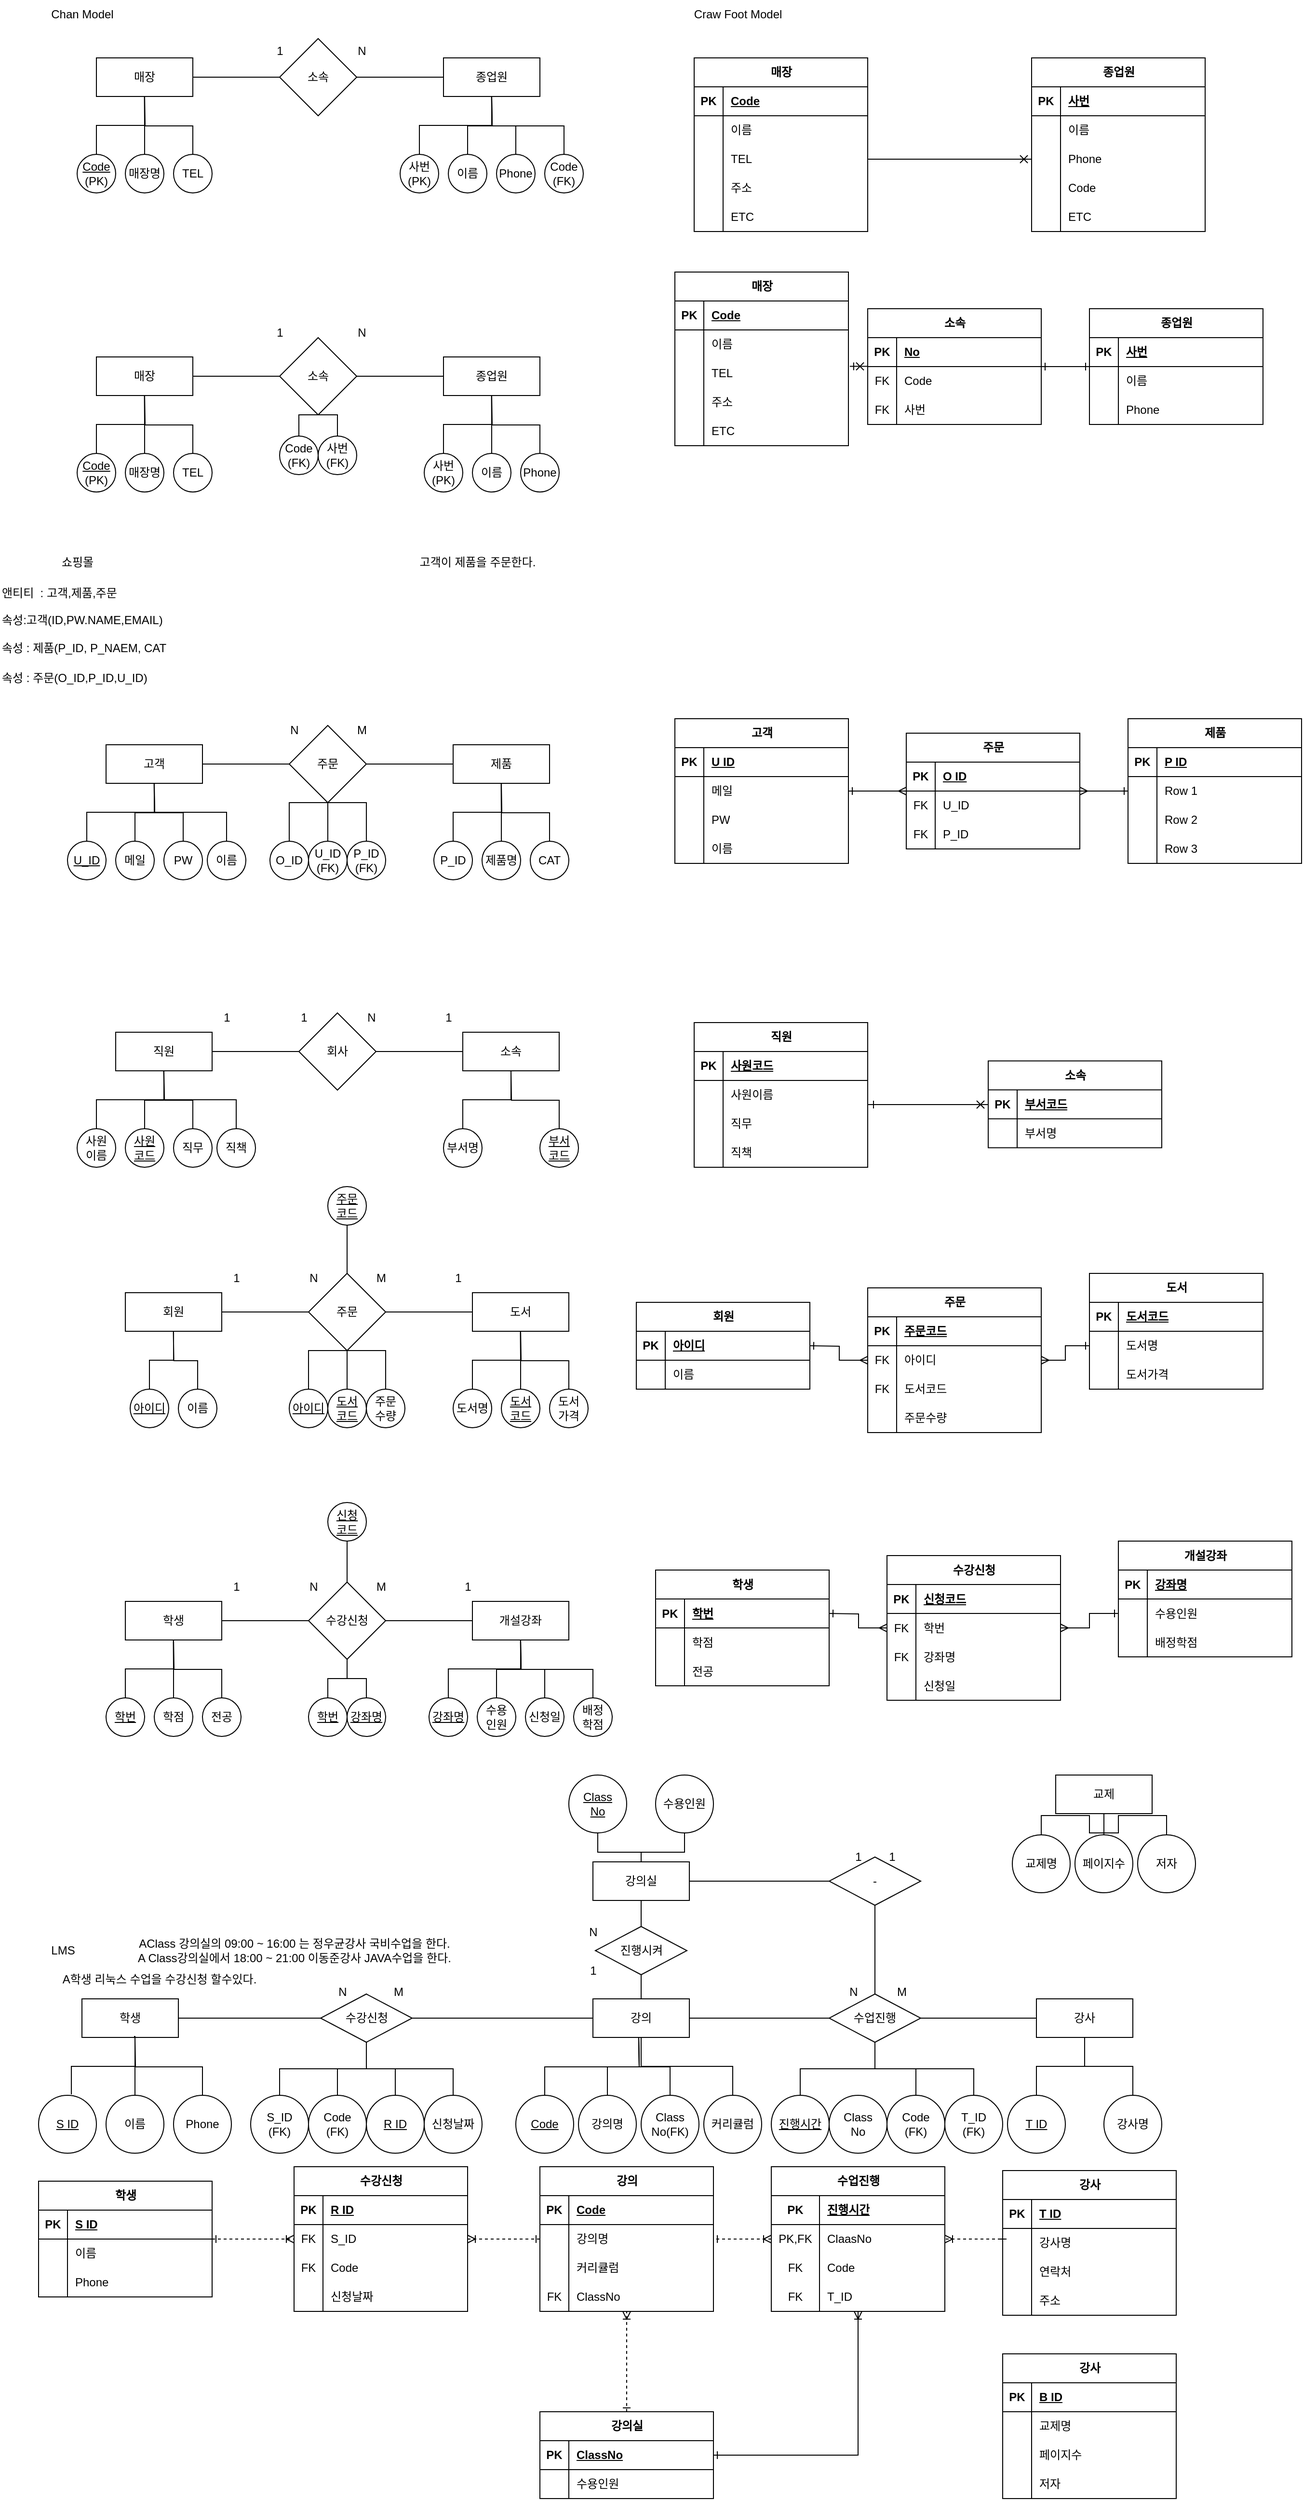 <mxfile version="21.2.9" type="github">
  <diagram id="R2lEEEUBdFMjLlhIrx00" name="Page-1">
    <mxGraphModel dx="1687" dy="936" grid="1" gridSize="10" guides="1" tooltips="1" connect="1" arrows="0" fold="1" page="1" pageScale="1" pageWidth="3300" pageHeight="4681" math="0" shadow="0" extFonts="Permanent Marker^https://fonts.googleapis.com/css?family=Permanent+Marker">
      <root>
        <mxCell id="0" />
        <mxCell id="1" parent="0" />
        <mxCell id="QtYEX822FRUw2U8XeDfZ-8" value="" style="rounded=0;orthogonalLoop=1;jettySize=auto;html=1;endArrow=none;endFill=0;" parent="1" source="QtYEX822FRUw2U8XeDfZ-1" target="QtYEX822FRUw2U8XeDfZ-7" edge="1">
          <mxGeometry relative="1" as="geometry" />
        </mxCell>
        <mxCell id="QtYEX822FRUw2U8XeDfZ-1" value="매장" style="whiteSpace=wrap;html=1;align=center;" parent="1" vertex="1">
          <mxGeometry x="180" y="80" width="100" height="40" as="geometry" />
        </mxCell>
        <mxCell id="QtYEX822FRUw2U8XeDfZ-4" value="Chan Model" style="text;html=1;align=center;verticalAlign=middle;resizable=0;points=[];autosize=1;strokeColor=none;fillColor=none;" parent="1" vertex="1">
          <mxGeometry x="120" y="20" width="90" height="30" as="geometry" />
        </mxCell>
        <mxCell id="QtYEX822FRUw2U8XeDfZ-12" value="" style="edgeStyle=orthogonalEdgeStyle;rounded=0;orthogonalLoop=1;jettySize=auto;html=1;strokeColor=default;startArrow=none;startFill=0;endArrow=none;endFill=0;" parent="1" source="QtYEX822FRUw2U8XeDfZ-7" target="QtYEX822FRUw2U8XeDfZ-11" edge="1">
          <mxGeometry relative="1" as="geometry" />
        </mxCell>
        <mxCell id="QtYEX822FRUw2U8XeDfZ-7" value="소속" style="rhombus;whiteSpace=wrap;html=1;" parent="1" vertex="1">
          <mxGeometry x="370" y="60" width="80" height="80" as="geometry" />
        </mxCell>
        <mxCell id="QtYEX822FRUw2U8XeDfZ-11" value="종업원" style="whiteSpace=wrap;html=1;align=center;" parent="1" vertex="1">
          <mxGeometry x="540" y="80" width="100" height="40" as="geometry" />
        </mxCell>
        <mxCell id="QtYEX822FRUw2U8XeDfZ-14" value="N" style="text;html=1;align=center;verticalAlign=middle;resizable=0;points=[];autosize=1;strokeColor=none;fillColor=none;" parent="1" vertex="1">
          <mxGeometry x="440" y="58" width="30" height="30" as="geometry" />
        </mxCell>
        <mxCell id="QtYEX822FRUw2U8XeDfZ-15" value="1" style="text;html=1;align=center;verticalAlign=middle;resizable=0;points=[];autosize=1;strokeColor=none;fillColor=none;" parent="1" vertex="1">
          <mxGeometry x="355" y="58" width="30" height="30" as="geometry" />
        </mxCell>
        <mxCell id="QtYEX822FRUw2U8XeDfZ-16" value="&lt;u&gt;Code&lt;/u&gt;&lt;br&gt;(PK)" style="ellipse;whiteSpace=wrap;html=1;align=center;" parent="1" vertex="1">
          <mxGeometry x="160" y="180" width="40" height="40" as="geometry" />
        </mxCell>
        <mxCell id="QtYEX822FRUw2U8XeDfZ-20" style="edgeStyle=orthogonalEdgeStyle;rounded=0;orthogonalLoop=1;jettySize=auto;html=1;exitX=0.5;exitY=0;exitDx=0;exitDy=0;endArrow=none;endFill=0;" parent="1" source="QtYEX822FRUw2U8XeDfZ-17" edge="1">
          <mxGeometry relative="1" as="geometry">
            <mxPoint x="229.8" y="120" as="targetPoint" />
          </mxGeometry>
        </mxCell>
        <mxCell id="QtYEX822FRUw2U8XeDfZ-17" value="매장명" style="ellipse;whiteSpace=wrap;html=1;align=center;" parent="1" vertex="1">
          <mxGeometry x="210" y="180" width="40" height="40" as="geometry" />
        </mxCell>
        <mxCell id="QtYEX822FRUw2U8XeDfZ-21" style="edgeStyle=orthogonalEdgeStyle;rounded=0;orthogonalLoop=1;jettySize=auto;html=1;exitX=0.5;exitY=0;exitDx=0;exitDy=0;endArrow=none;endFill=0;" parent="1" source="QtYEX822FRUw2U8XeDfZ-18" edge="1">
          <mxGeometry relative="1" as="geometry">
            <mxPoint x="230" y="120" as="targetPoint" />
          </mxGeometry>
        </mxCell>
        <mxCell id="QtYEX822FRUw2U8XeDfZ-18" value="TEL" style="ellipse;whiteSpace=wrap;html=1;align=center;" parent="1" vertex="1">
          <mxGeometry x="260" y="180" width="40" height="40" as="geometry" />
        </mxCell>
        <mxCell id="QtYEX822FRUw2U8XeDfZ-19" value="" style="edgeStyle=orthogonalEdgeStyle;orthogonalLoop=1;jettySize=auto;html=1;rounded=0;exitX=0.5;exitY=0;exitDx=0;exitDy=0;entryX=0.5;entryY=1;entryDx=0;entryDy=0;endArrow=none;endFill=0;" parent="1" source="QtYEX822FRUw2U8XeDfZ-16" target="QtYEX822FRUw2U8XeDfZ-1" edge="1">
          <mxGeometry width="100" relative="1" as="geometry">
            <mxPoint x="180" y="170" as="sourcePoint" />
            <mxPoint x="280" y="170" as="targetPoint" />
          </mxGeometry>
        </mxCell>
        <mxCell id="QtYEX822FRUw2U8XeDfZ-25" style="edgeStyle=orthogonalEdgeStyle;rounded=0;orthogonalLoop=1;jettySize=auto;html=1;exitX=0.5;exitY=0;exitDx=0;exitDy=0;entryX=0.5;entryY=1;entryDx=0;entryDy=0;endArrow=none;endFill=0;" parent="1" source="QtYEX822FRUw2U8XeDfZ-22" target="QtYEX822FRUw2U8XeDfZ-11" edge="1">
          <mxGeometry relative="1" as="geometry" />
        </mxCell>
        <mxCell id="QtYEX822FRUw2U8XeDfZ-22" value="사번&lt;br&gt;(PK)" style="ellipse;whiteSpace=wrap;html=1;align=center;" parent="1" vertex="1">
          <mxGeometry x="495" y="180" width="40" height="40" as="geometry" />
        </mxCell>
        <mxCell id="QtYEX822FRUw2U8XeDfZ-27" style="edgeStyle=orthogonalEdgeStyle;rounded=0;orthogonalLoop=1;jettySize=auto;html=1;exitX=0.5;exitY=0;exitDx=0;exitDy=0;endArrow=none;endFill=0;" parent="1" source="QtYEX822FRUw2U8XeDfZ-23" edge="1">
          <mxGeometry relative="1" as="geometry">
            <mxPoint x="589.8" y="120" as="targetPoint" />
          </mxGeometry>
        </mxCell>
        <mxCell id="QtYEX822FRUw2U8XeDfZ-23" value="이름" style="ellipse;whiteSpace=wrap;html=1;align=center;" parent="1" vertex="1">
          <mxGeometry x="545" y="180" width="40" height="40" as="geometry" />
        </mxCell>
        <mxCell id="QtYEX822FRUw2U8XeDfZ-26" style="edgeStyle=orthogonalEdgeStyle;rounded=0;orthogonalLoop=1;jettySize=auto;html=1;exitX=0.5;exitY=0;exitDx=0;exitDy=0;endArrow=none;endFill=0;" parent="1" source="QtYEX822FRUw2U8XeDfZ-24" edge="1">
          <mxGeometry relative="1" as="geometry">
            <mxPoint x="590" y="120" as="targetPoint" />
          </mxGeometry>
        </mxCell>
        <mxCell id="QtYEX822FRUw2U8XeDfZ-24" value="Phone" style="ellipse;whiteSpace=wrap;html=1;align=center;" parent="1" vertex="1">
          <mxGeometry x="595" y="180" width="40" height="40" as="geometry" />
        </mxCell>
        <mxCell id="QtYEX822FRUw2U8XeDfZ-29" style="edgeStyle=orthogonalEdgeStyle;rounded=0;orthogonalLoop=1;jettySize=auto;html=1;exitX=0.5;exitY=0;exitDx=0;exitDy=0;endArrow=none;endFill=0;" parent="1" source="QtYEX822FRUw2U8XeDfZ-28" edge="1">
          <mxGeometry relative="1" as="geometry">
            <mxPoint x="590" y="120" as="targetPoint" />
          </mxGeometry>
        </mxCell>
        <mxCell id="QtYEX822FRUw2U8XeDfZ-28" value="Code&lt;br&gt;(FK)" style="ellipse;whiteSpace=wrap;html=1;align=center;" parent="1" vertex="1">
          <mxGeometry x="645" y="180" width="40" height="40" as="geometry" />
        </mxCell>
        <mxCell id="QtYEX822FRUw2U8XeDfZ-30" value="" style="rounded=0;orthogonalLoop=1;jettySize=auto;html=1;endArrow=none;endFill=0;" parent="1" source="QtYEX822FRUw2U8XeDfZ-31" target="QtYEX822FRUw2U8XeDfZ-33" edge="1">
          <mxGeometry relative="1" as="geometry" />
        </mxCell>
        <mxCell id="QtYEX822FRUw2U8XeDfZ-31" value="매장" style="whiteSpace=wrap;html=1;align=center;" parent="1" vertex="1">
          <mxGeometry x="180" y="390" width="100" height="40" as="geometry" />
        </mxCell>
        <mxCell id="QtYEX822FRUw2U8XeDfZ-32" value="" style="edgeStyle=orthogonalEdgeStyle;rounded=0;orthogonalLoop=1;jettySize=auto;html=1;strokeColor=default;startArrow=none;startFill=0;endArrow=none;endFill=0;" parent="1" source="QtYEX822FRUw2U8XeDfZ-33" target="QtYEX822FRUw2U8XeDfZ-34" edge="1">
          <mxGeometry relative="1" as="geometry" />
        </mxCell>
        <mxCell id="QtYEX822FRUw2U8XeDfZ-33" value="소속" style="rhombus;whiteSpace=wrap;html=1;" parent="1" vertex="1">
          <mxGeometry x="370" y="370" width="80" height="80" as="geometry" />
        </mxCell>
        <mxCell id="QtYEX822FRUw2U8XeDfZ-34" value="종업원" style="whiteSpace=wrap;html=1;align=center;" parent="1" vertex="1">
          <mxGeometry x="540" y="390" width="100" height="40" as="geometry" />
        </mxCell>
        <mxCell id="QtYEX822FRUw2U8XeDfZ-35" value="N" style="text;html=1;align=center;verticalAlign=middle;resizable=0;points=[];autosize=1;strokeColor=none;fillColor=none;" parent="1" vertex="1">
          <mxGeometry x="440" y="350" width="30" height="30" as="geometry" />
        </mxCell>
        <mxCell id="QtYEX822FRUw2U8XeDfZ-36" value="1" style="text;html=1;align=center;verticalAlign=middle;resizable=0;points=[];autosize=1;strokeColor=none;fillColor=none;" parent="1" vertex="1">
          <mxGeometry x="355" y="350" width="30" height="30" as="geometry" />
        </mxCell>
        <mxCell id="QtYEX822FRUw2U8XeDfZ-37" value="&lt;u&gt;Code&lt;/u&gt;&lt;br&gt;(PK)" style="ellipse;whiteSpace=wrap;html=1;align=center;" parent="1" vertex="1">
          <mxGeometry x="160" y="490" width="40" height="40" as="geometry" />
        </mxCell>
        <mxCell id="QtYEX822FRUw2U8XeDfZ-38" style="edgeStyle=orthogonalEdgeStyle;rounded=0;orthogonalLoop=1;jettySize=auto;html=1;exitX=0.5;exitY=0;exitDx=0;exitDy=0;endArrow=none;endFill=0;" parent="1" source="QtYEX822FRUw2U8XeDfZ-39" edge="1">
          <mxGeometry relative="1" as="geometry">
            <mxPoint x="229.8" y="430" as="targetPoint" />
          </mxGeometry>
        </mxCell>
        <mxCell id="QtYEX822FRUw2U8XeDfZ-39" value="매장명" style="ellipse;whiteSpace=wrap;html=1;align=center;" parent="1" vertex="1">
          <mxGeometry x="210" y="490" width="40" height="40" as="geometry" />
        </mxCell>
        <mxCell id="QtYEX822FRUw2U8XeDfZ-40" style="edgeStyle=orthogonalEdgeStyle;rounded=0;orthogonalLoop=1;jettySize=auto;html=1;exitX=0.5;exitY=0;exitDx=0;exitDy=0;endArrow=none;endFill=0;" parent="1" source="QtYEX822FRUw2U8XeDfZ-41" edge="1">
          <mxGeometry relative="1" as="geometry">
            <mxPoint x="230" y="430" as="targetPoint" />
          </mxGeometry>
        </mxCell>
        <mxCell id="QtYEX822FRUw2U8XeDfZ-41" value="TEL" style="ellipse;whiteSpace=wrap;html=1;align=center;" parent="1" vertex="1">
          <mxGeometry x="260" y="490" width="40" height="40" as="geometry" />
        </mxCell>
        <mxCell id="QtYEX822FRUw2U8XeDfZ-42" value="" style="edgeStyle=orthogonalEdgeStyle;orthogonalLoop=1;jettySize=auto;html=1;rounded=0;exitX=0.5;exitY=0;exitDx=0;exitDy=0;entryX=0.5;entryY=1;entryDx=0;entryDy=0;endArrow=none;endFill=0;" parent="1" source="QtYEX822FRUw2U8XeDfZ-37" target="QtYEX822FRUw2U8XeDfZ-31" edge="1">
          <mxGeometry width="100" relative="1" as="geometry">
            <mxPoint x="180" y="480" as="sourcePoint" />
            <mxPoint x="280" y="480" as="targetPoint" />
          </mxGeometry>
        </mxCell>
        <mxCell id="QtYEX822FRUw2U8XeDfZ-43" style="edgeStyle=orthogonalEdgeStyle;rounded=0;orthogonalLoop=1;jettySize=auto;html=1;exitX=0.5;exitY=0;exitDx=0;exitDy=0;entryX=0.5;entryY=1;entryDx=0;entryDy=0;endArrow=none;endFill=0;" parent="1" source="QtYEX822FRUw2U8XeDfZ-44" target="QtYEX822FRUw2U8XeDfZ-34" edge="1">
          <mxGeometry relative="1" as="geometry" />
        </mxCell>
        <mxCell id="QtYEX822FRUw2U8XeDfZ-44" value="사번&lt;br&gt;(PK)" style="ellipse;whiteSpace=wrap;html=1;align=center;" parent="1" vertex="1">
          <mxGeometry x="520" y="490" width="40" height="40" as="geometry" />
        </mxCell>
        <mxCell id="QtYEX822FRUw2U8XeDfZ-45" style="edgeStyle=orthogonalEdgeStyle;rounded=0;orthogonalLoop=1;jettySize=auto;html=1;exitX=0.5;exitY=0;exitDx=0;exitDy=0;endArrow=none;endFill=0;" parent="1" source="QtYEX822FRUw2U8XeDfZ-46" edge="1">
          <mxGeometry relative="1" as="geometry">
            <mxPoint x="589.8" y="430" as="targetPoint" />
          </mxGeometry>
        </mxCell>
        <mxCell id="QtYEX822FRUw2U8XeDfZ-46" value="이름" style="ellipse;whiteSpace=wrap;html=1;align=center;" parent="1" vertex="1">
          <mxGeometry x="570" y="490" width="40" height="40" as="geometry" />
        </mxCell>
        <mxCell id="QtYEX822FRUw2U8XeDfZ-47" style="edgeStyle=orthogonalEdgeStyle;rounded=0;orthogonalLoop=1;jettySize=auto;html=1;exitX=0.5;exitY=0;exitDx=0;exitDy=0;endArrow=none;endFill=0;" parent="1" source="QtYEX822FRUw2U8XeDfZ-48" edge="1">
          <mxGeometry relative="1" as="geometry">
            <mxPoint x="590" y="430" as="targetPoint" />
          </mxGeometry>
        </mxCell>
        <mxCell id="QtYEX822FRUw2U8XeDfZ-48" value="Phone" style="ellipse;whiteSpace=wrap;html=1;align=center;" parent="1" vertex="1">
          <mxGeometry x="620" y="490" width="40" height="40" as="geometry" />
        </mxCell>
        <mxCell id="QtYEX822FRUw2U8XeDfZ-53" style="edgeStyle=orthogonalEdgeStyle;rounded=0;orthogonalLoop=1;jettySize=auto;html=1;exitX=0.5;exitY=0;exitDx=0;exitDy=0;endArrow=none;endFill=0;entryX=0.5;entryY=1;entryDx=0;entryDy=0;" parent="1" source="QtYEX822FRUw2U8XeDfZ-51" edge="1">
          <mxGeometry relative="1" as="geometry">
            <mxPoint x="420" y="450.04" as="targetPoint" />
            <Array as="points">
              <mxPoint x="390" y="450.04" />
              <mxPoint x="410" y="450.04" />
            </Array>
          </mxGeometry>
        </mxCell>
        <mxCell id="QtYEX822FRUw2U8XeDfZ-51" value="Code&lt;br&gt;(FK)" style="ellipse;whiteSpace=wrap;html=1;align=center;" parent="1" vertex="1">
          <mxGeometry x="370" y="472.04" width="40" height="40" as="geometry" />
        </mxCell>
        <mxCell id="QtYEX822FRUw2U8XeDfZ-55" style="edgeStyle=orthogonalEdgeStyle;rounded=0;orthogonalLoop=1;jettySize=auto;html=1;endArrow=none;endFill=0;exitX=0.5;exitY=0;exitDx=0;exitDy=0;" parent="1" source="QtYEX822FRUw2U8XeDfZ-52" edge="1">
          <mxGeometry relative="1" as="geometry">
            <mxPoint x="430" y="470.04" as="sourcePoint" />
            <mxPoint x="410" y="450.04" as="targetPoint" />
            <Array as="points">
              <mxPoint x="430" y="450.04" />
            </Array>
          </mxGeometry>
        </mxCell>
        <mxCell id="QtYEX822FRUw2U8XeDfZ-52" value="사번&lt;br&gt;(FK)" style="ellipse;whiteSpace=wrap;html=1;align=center;" parent="1" vertex="1">
          <mxGeometry x="410" y="472.04" width="40" height="40" as="geometry" />
        </mxCell>
        <mxCell id="QtYEX822FRUw2U8XeDfZ-56" value="Craw Foot Model" style="text;html=1;align=center;verticalAlign=middle;resizable=0;points=[];autosize=1;strokeColor=none;fillColor=none;" parent="1" vertex="1">
          <mxGeometry x="790" y="20" width="110" height="30" as="geometry" />
        </mxCell>
        <mxCell id="QtYEX822FRUw2U8XeDfZ-73" style="edgeStyle=orthogonalEdgeStyle;rounded=0;orthogonalLoop=1;jettySize=auto;html=1;exitX=1;exitY=0;exitDx=0;exitDy=0;" parent="1" source="QtYEX822FRUw2U8XeDfZ-57" edge="1">
          <mxGeometry relative="1" as="geometry">
            <mxPoint x="980.2" y="79.8" as="targetPoint" />
          </mxGeometry>
        </mxCell>
        <mxCell id="QtYEX822FRUw2U8XeDfZ-57" value="매장" style="shape=table;startSize=30;container=1;collapsible=1;childLayout=tableLayout;fixedRows=1;rowLines=0;fontStyle=1;align=center;resizeLast=1;html=1;" parent="1" vertex="1">
          <mxGeometry x="800" y="80" width="180" height="180" as="geometry" />
        </mxCell>
        <mxCell id="QtYEX822FRUw2U8XeDfZ-58" value="" style="shape=tableRow;horizontal=0;startSize=0;swimlaneHead=0;swimlaneBody=0;fillColor=none;collapsible=0;dropTarget=0;points=[[0,0.5],[1,0.5]];portConstraint=eastwest;top=0;left=0;right=0;bottom=1;" parent="QtYEX822FRUw2U8XeDfZ-57" vertex="1">
          <mxGeometry y="30" width="180" height="30" as="geometry" />
        </mxCell>
        <mxCell id="QtYEX822FRUw2U8XeDfZ-59" value="PK" style="shape=partialRectangle;connectable=0;fillColor=none;top=0;left=0;bottom=0;right=0;fontStyle=1;overflow=hidden;whiteSpace=wrap;html=1;" parent="QtYEX822FRUw2U8XeDfZ-58" vertex="1">
          <mxGeometry width="30" height="30" as="geometry">
            <mxRectangle width="30" height="30" as="alternateBounds" />
          </mxGeometry>
        </mxCell>
        <mxCell id="QtYEX822FRUw2U8XeDfZ-60" value="Code" style="shape=partialRectangle;connectable=0;fillColor=none;top=0;left=0;bottom=0;right=0;align=left;spacingLeft=6;fontStyle=5;overflow=hidden;whiteSpace=wrap;html=1;" parent="QtYEX822FRUw2U8XeDfZ-58" vertex="1">
          <mxGeometry x="30" width="150" height="30" as="geometry">
            <mxRectangle width="150" height="30" as="alternateBounds" />
          </mxGeometry>
        </mxCell>
        <mxCell id="QtYEX822FRUw2U8XeDfZ-61" value="" style="shape=tableRow;horizontal=0;startSize=0;swimlaneHead=0;swimlaneBody=0;fillColor=none;collapsible=0;dropTarget=0;points=[[0,0.5],[1,0.5]];portConstraint=eastwest;top=0;left=0;right=0;bottom=0;" parent="QtYEX822FRUw2U8XeDfZ-57" vertex="1">
          <mxGeometry y="60" width="180" height="30" as="geometry" />
        </mxCell>
        <mxCell id="QtYEX822FRUw2U8XeDfZ-62" value="" style="shape=partialRectangle;connectable=0;fillColor=none;top=0;left=0;bottom=0;right=0;editable=1;overflow=hidden;whiteSpace=wrap;html=1;" parent="QtYEX822FRUw2U8XeDfZ-61" vertex="1">
          <mxGeometry width="30" height="30" as="geometry">
            <mxRectangle width="30" height="30" as="alternateBounds" />
          </mxGeometry>
        </mxCell>
        <mxCell id="QtYEX822FRUw2U8XeDfZ-63" value="이름&lt;span style=&quot;white-space: pre;&quot;&gt; &lt;/span&gt;&lt;br&gt;" style="shape=partialRectangle;connectable=0;fillColor=none;top=0;left=0;bottom=0;right=0;align=left;spacingLeft=6;overflow=hidden;whiteSpace=wrap;html=1;" parent="QtYEX822FRUw2U8XeDfZ-61" vertex="1">
          <mxGeometry x="30" width="150" height="30" as="geometry">
            <mxRectangle width="150" height="30" as="alternateBounds" />
          </mxGeometry>
        </mxCell>
        <mxCell id="QtYEX822FRUw2U8XeDfZ-64" value="" style="shape=tableRow;horizontal=0;startSize=0;swimlaneHead=0;swimlaneBody=0;fillColor=none;collapsible=0;dropTarget=0;points=[[0,0.5],[1,0.5]];portConstraint=eastwest;top=0;left=0;right=0;bottom=0;" parent="QtYEX822FRUw2U8XeDfZ-57" vertex="1">
          <mxGeometry y="90" width="180" height="30" as="geometry" />
        </mxCell>
        <mxCell id="QtYEX822FRUw2U8XeDfZ-65" value="" style="shape=partialRectangle;connectable=0;fillColor=none;top=0;left=0;bottom=0;right=0;editable=1;overflow=hidden;whiteSpace=wrap;html=1;" parent="QtYEX822FRUw2U8XeDfZ-64" vertex="1">
          <mxGeometry width="30" height="30" as="geometry">
            <mxRectangle width="30" height="30" as="alternateBounds" />
          </mxGeometry>
        </mxCell>
        <mxCell id="QtYEX822FRUw2U8XeDfZ-66" value="TEL" style="shape=partialRectangle;connectable=0;fillColor=none;top=0;left=0;bottom=0;right=0;align=left;spacingLeft=6;overflow=hidden;whiteSpace=wrap;html=1;" parent="QtYEX822FRUw2U8XeDfZ-64" vertex="1">
          <mxGeometry x="30" width="150" height="30" as="geometry">
            <mxRectangle width="150" height="30" as="alternateBounds" />
          </mxGeometry>
        </mxCell>
        <mxCell id="QtYEX822FRUw2U8XeDfZ-67" value="" style="shape=tableRow;horizontal=0;startSize=0;swimlaneHead=0;swimlaneBody=0;fillColor=none;collapsible=0;dropTarget=0;points=[[0,0.5],[1,0.5]];portConstraint=eastwest;top=0;left=0;right=0;bottom=0;" parent="QtYEX822FRUw2U8XeDfZ-57" vertex="1">
          <mxGeometry y="120" width="180" height="30" as="geometry" />
        </mxCell>
        <mxCell id="QtYEX822FRUw2U8XeDfZ-68" value="" style="shape=partialRectangle;connectable=0;fillColor=none;top=0;left=0;bottom=0;right=0;editable=1;overflow=hidden;whiteSpace=wrap;html=1;" parent="QtYEX822FRUw2U8XeDfZ-67" vertex="1">
          <mxGeometry width="30" height="30" as="geometry">
            <mxRectangle width="30" height="30" as="alternateBounds" />
          </mxGeometry>
        </mxCell>
        <mxCell id="QtYEX822FRUw2U8XeDfZ-69" value="주소" style="shape=partialRectangle;connectable=0;fillColor=none;top=0;left=0;bottom=0;right=0;align=left;spacingLeft=6;overflow=hidden;whiteSpace=wrap;html=1;" parent="QtYEX822FRUw2U8XeDfZ-67" vertex="1">
          <mxGeometry x="30" width="150" height="30" as="geometry">
            <mxRectangle width="150" height="30" as="alternateBounds" />
          </mxGeometry>
        </mxCell>
        <mxCell id="QtYEX822FRUw2U8XeDfZ-70" value="" style="shape=tableRow;horizontal=0;startSize=0;swimlaneHead=0;swimlaneBody=0;fillColor=none;collapsible=0;dropTarget=0;points=[[0,0.5],[1,0.5]];portConstraint=eastwest;top=0;left=0;right=0;bottom=0;" parent="QtYEX822FRUw2U8XeDfZ-57" vertex="1">
          <mxGeometry y="150" width="180" height="30" as="geometry" />
        </mxCell>
        <mxCell id="QtYEX822FRUw2U8XeDfZ-71" value="" style="shape=partialRectangle;connectable=0;fillColor=none;top=0;left=0;bottom=0;right=0;editable=1;overflow=hidden;whiteSpace=wrap;html=1;" parent="QtYEX822FRUw2U8XeDfZ-70" vertex="1">
          <mxGeometry width="30" height="30" as="geometry">
            <mxRectangle width="30" height="30" as="alternateBounds" />
          </mxGeometry>
        </mxCell>
        <mxCell id="QtYEX822FRUw2U8XeDfZ-72" value="ETC" style="shape=partialRectangle;connectable=0;fillColor=none;top=0;left=0;bottom=0;right=0;align=left;spacingLeft=6;overflow=hidden;whiteSpace=wrap;html=1;" parent="QtYEX822FRUw2U8XeDfZ-70" vertex="1">
          <mxGeometry x="30" width="150" height="30" as="geometry">
            <mxRectangle width="150" height="30" as="alternateBounds" />
          </mxGeometry>
        </mxCell>
        <mxCell id="QtYEX822FRUw2U8XeDfZ-79" value="종업원" style="shape=table;startSize=30;container=1;collapsible=1;childLayout=tableLayout;fixedRows=1;rowLines=0;fontStyle=1;align=center;resizeLast=1;html=1;" parent="1" vertex="1">
          <mxGeometry x="1150" y="80" width="180" height="180" as="geometry" />
        </mxCell>
        <mxCell id="QtYEX822FRUw2U8XeDfZ-80" value="" style="shape=tableRow;horizontal=0;startSize=0;swimlaneHead=0;swimlaneBody=0;fillColor=none;collapsible=0;dropTarget=0;points=[[0,0.5],[1,0.5]];portConstraint=eastwest;top=0;left=0;right=0;bottom=1;" parent="QtYEX822FRUw2U8XeDfZ-79" vertex="1">
          <mxGeometry y="30" width="180" height="30" as="geometry" />
        </mxCell>
        <mxCell id="QtYEX822FRUw2U8XeDfZ-81" value="PK" style="shape=partialRectangle;connectable=0;fillColor=none;top=0;left=0;bottom=0;right=0;fontStyle=1;overflow=hidden;whiteSpace=wrap;html=1;" parent="QtYEX822FRUw2U8XeDfZ-80" vertex="1">
          <mxGeometry width="30" height="30" as="geometry">
            <mxRectangle width="30" height="30" as="alternateBounds" />
          </mxGeometry>
        </mxCell>
        <mxCell id="QtYEX822FRUw2U8XeDfZ-82" value="사번" style="shape=partialRectangle;connectable=0;fillColor=none;top=0;left=0;bottom=0;right=0;align=left;spacingLeft=6;fontStyle=5;overflow=hidden;whiteSpace=wrap;html=1;" parent="QtYEX822FRUw2U8XeDfZ-80" vertex="1">
          <mxGeometry x="30" width="150" height="30" as="geometry">
            <mxRectangle width="150" height="30" as="alternateBounds" />
          </mxGeometry>
        </mxCell>
        <mxCell id="QtYEX822FRUw2U8XeDfZ-83" value="" style="shape=tableRow;horizontal=0;startSize=0;swimlaneHead=0;swimlaneBody=0;fillColor=none;collapsible=0;dropTarget=0;points=[[0,0.5],[1,0.5]];portConstraint=eastwest;top=0;left=0;right=0;bottom=0;" parent="QtYEX822FRUw2U8XeDfZ-79" vertex="1">
          <mxGeometry y="60" width="180" height="30" as="geometry" />
        </mxCell>
        <mxCell id="QtYEX822FRUw2U8XeDfZ-84" value="" style="shape=partialRectangle;connectable=0;fillColor=none;top=0;left=0;bottom=0;right=0;editable=1;overflow=hidden;whiteSpace=wrap;html=1;" parent="QtYEX822FRUw2U8XeDfZ-83" vertex="1">
          <mxGeometry width="30" height="30" as="geometry">
            <mxRectangle width="30" height="30" as="alternateBounds" />
          </mxGeometry>
        </mxCell>
        <mxCell id="QtYEX822FRUw2U8XeDfZ-85" value="이름&lt;span style=&quot;white-space: pre;&quot;&gt; &lt;/span&gt;&lt;br&gt;" style="shape=partialRectangle;connectable=0;fillColor=none;top=0;left=0;bottom=0;right=0;align=left;spacingLeft=6;overflow=hidden;whiteSpace=wrap;html=1;" parent="QtYEX822FRUw2U8XeDfZ-83" vertex="1">
          <mxGeometry x="30" width="150" height="30" as="geometry">
            <mxRectangle width="150" height="30" as="alternateBounds" />
          </mxGeometry>
        </mxCell>
        <mxCell id="QtYEX822FRUw2U8XeDfZ-86" value="" style="shape=tableRow;horizontal=0;startSize=0;swimlaneHead=0;swimlaneBody=0;fillColor=none;collapsible=0;dropTarget=0;points=[[0,0.5],[1,0.5]];portConstraint=eastwest;top=0;left=0;right=0;bottom=0;" parent="QtYEX822FRUw2U8XeDfZ-79" vertex="1">
          <mxGeometry y="90" width="180" height="30" as="geometry" />
        </mxCell>
        <mxCell id="QtYEX822FRUw2U8XeDfZ-87" value="" style="shape=partialRectangle;connectable=0;fillColor=none;top=0;left=0;bottom=0;right=0;editable=1;overflow=hidden;whiteSpace=wrap;html=1;" parent="QtYEX822FRUw2U8XeDfZ-86" vertex="1">
          <mxGeometry width="30" height="30" as="geometry">
            <mxRectangle width="30" height="30" as="alternateBounds" />
          </mxGeometry>
        </mxCell>
        <mxCell id="QtYEX822FRUw2U8XeDfZ-88" value="Phone" style="shape=partialRectangle;connectable=0;fillColor=none;top=0;left=0;bottom=0;right=0;align=left;spacingLeft=6;overflow=hidden;whiteSpace=wrap;html=1;" parent="QtYEX822FRUw2U8XeDfZ-86" vertex="1">
          <mxGeometry x="30" width="150" height="30" as="geometry">
            <mxRectangle width="150" height="30" as="alternateBounds" />
          </mxGeometry>
        </mxCell>
        <mxCell id="QtYEX822FRUw2U8XeDfZ-89" value="" style="shape=tableRow;horizontal=0;startSize=0;swimlaneHead=0;swimlaneBody=0;fillColor=none;collapsible=0;dropTarget=0;points=[[0,0.5],[1,0.5]];portConstraint=eastwest;top=0;left=0;right=0;bottom=0;" parent="QtYEX822FRUw2U8XeDfZ-79" vertex="1">
          <mxGeometry y="120" width="180" height="30" as="geometry" />
        </mxCell>
        <mxCell id="QtYEX822FRUw2U8XeDfZ-90" value="" style="shape=partialRectangle;connectable=0;fillColor=none;top=0;left=0;bottom=0;right=0;editable=1;overflow=hidden;whiteSpace=wrap;html=1;" parent="QtYEX822FRUw2U8XeDfZ-89" vertex="1">
          <mxGeometry width="30" height="30" as="geometry">
            <mxRectangle width="30" height="30" as="alternateBounds" />
          </mxGeometry>
        </mxCell>
        <mxCell id="QtYEX822FRUw2U8XeDfZ-91" value="Code" style="shape=partialRectangle;connectable=0;fillColor=none;top=0;left=0;bottom=0;right=0;align=left;spacingLeft=6;overflow=hidden;whiteSpace=wrap;html=1;" parent="QtYEX822FRUw2U8XeDfZ-89" vertex="1">
          <mxGeometry x="30" width="150" height="30" as="geometry">
            <mxRectangle width="150" height="30" as="alternateBounds" />
          </mxGeometry>
        </mxCell>
        <mxCell id="QtYEX822FRUw2U8XeDfZ-92" value="" style="shape=tableRow;horizontal=0;startSize=0;swimlaneHead=0;swimlaneBody=0;fillColor=none;collapsible=0;dropTarget=0;points=[[0,0.5],[1,0.5]];portConstraint=eastwest;top=0;left=0;right=0;bottom=0;" parent="QtYEX822FRUw2U8XeDfZ-79" vertex="1">
          <mxGeometry y="150" width="180" height="30" as="geometry" />
        </mxCell>
        <mxCell id="QtYEX822FRUw2U8XeDfZ-93" value="" style="shape=partialRectangle;connectable=0;fillColor=none;top=0;left=0;bottom=0;right=0;editable=1;overflow=hidden;whiteSpace=wrap;html=1;" parent="QtYEX822FRUw2U8XeDfZ-92" vertex="1">
          <mxGeometry width="30" height="30" as="geometry">
            <mxRectangle width="30" height="30" as="alternateBounds" />
          </mxGeometry>
        </mxCell>
        <mxCell id="QtYEX822FRUw2U8XeDfZ-94" value="ETC" style="shape=partialRectangle;connectable=0;fillColor=none;top=0;left=0;bottom=0;right=0;align=left;spacingLeft=6;overflow=hidden;whiteSpace=wrap;html=1;" parent="QtYEX822FRUw2U8XeDfZ-92" vertex="1">
          <mxGeometry x="30" width="150" height="30" as="geometry">
            <mxRectangle width="150" height="30" as="alternateBounds" />
          </mxGeometry>
        </mxCell>
        <mxCell id="QtYEX822FRUw2U8XeDfZ-95" style="edgeStyle=orthogonalEdgeStyle;rounded=0;orthogonalLoop=1;jettySize=auto;html=1;exitX=1;exitY=0.5;exitDx=0;exitDy=0;entryX=0;entryY=0.5;entryDx=0;entryDy=0;startArrow=none;startFill=0;endArrow=cross;endFill=0;" parent="1" source="QtYEX822FRUw2U8XeDfZ-64" target="QtYEX822FRUw2U8XeDfZ-86" edge="1">
          <mxGeometry relative="1" as="geometry" />
        </mxCell>
        <mxCell id="QtYEX822FRUw2U8XeDfZ-97" value="매장" style="shape=table;startSize=30;container=1;collapsible=1;childLayout=tableLayout;fixedRows=1;rowLines=0;fontStyle=1;align=center;resizeLast=1;html=1;" parent="1" vertex="1">
          <mxGeometry x="780" y="302" width="180" height="180" as="geometry" />
        </mxCell>
        <mxCell id="QtYEX822FRUw2U8XeDfZ-98" value="" style="shape=tableRow;horizontal=0;startSize=0;swimlaneHead=0;swimlaneBody=0;fillColor=none;collapsible=0;dropTarget=0;points=[[0,0.5],[1,0.5]];portConstraint=eastwest;top=0;left=0;right=0;bottom=1;" parent="QtYEX822FRUw2U8XeDfZ-97" vertex="1">
          <mxGeometry y="30" width="180" height="30" as="geometry" />
        </mxCell>
        <mxCell id="QtYEX822FRUw2U8XeDfZ-99" value="PK" style="shape=partialRectangle;connectable=0;fillColor=none;top=0;left=0;bottom=0;right=0;fontStyle=1;overflow=hidden;whiteSpace=wrap;html=1;" parent="QtYEX822FRUw2U8XeDfZ-98" vertex="1">
          <mxGeometry width="30" height="30" as="geometry">
            <mxRectangle width="30" height="30" as="alternateBounds" />
          </mxGeometry>
        </mxCell>
        <mxCell id="QtYEX822FRUw2U8XeDfZ-100" value="Code" style="shape=partialRectangle;connectable=0;fillColor=none;top=0;left=0;bottom=0;right=0;align=left;spacingLeft=6;fontStyle=5;overflow=hidden;whiteSpace=wrap;html=1;" parent="QtYEX822FRUw2U8XeDfZ-98" vertex="1">
          <mxGeometry x="30" width="150" height="30" as="geometry">
            <mxRectangle width="150" height="30" as="alternateBounds" />
          </mxGeometry>
        </mxCell>
        <mxCell id="QtYEX822FRUw2U8XeDfZ-101" value="" style="shape=tableRow;horizontal=0;startSize=0;swimlaneHead=0;swimlaneBody=0;fillColor=none;collapsible=0;dropTarget=0;points=[[0,0.5],[1,0.5]];portConstraint=eastwest;top=0;left=0;right=0;bottom=0;" parent="QtYEX822FRUw2U8XeDfZ-97" vertex="1">
          <mxGeometry y="60" width="180" height="30" as="geometry" />
        </mxCell>
        <mxCell id="QtYEX822FRUw2U8XeDfZ-102" value="" style="shape=partialRectangle;connectable=0;fillColor=none;top=0;left=0;bottom=0;right=0;editable=1;overflow=hidden;whiteSpace=wrap;html=1;" parent="QtYEX822FRUw2U8XeDfZ-101" vertex="1">
          <mxGeometry width="30" height="30" as="geometry">
            <mxRectangle width="30" height="30" as="alternateBounds" />
          </mxGeometry>
        </mxCell>
        <mxCell id="QtYEX822FRUw2U8XeDfZ-103" value="이름&lt;span style=&quot;white-space: pre;&quot;&gt; &lt;/span&gt;&lt;br&gt;" style="shape=partialRectangle;connectable=0;fillColor=none;top=0;left=0;bottom=0;right=0;align=left;spacingLeft=6;overflow=hidden;whiteSpace=wrap;html=1;" parent="QtYEX822FRUw2U8XeDfZ-101" vertex="1">
          <mxGeometry x="30" width="150" height="30" as="geometry">
            <mxRectangle width="150" height="30" as="alternateBounds" />
          </mxGeometry>
        </mxCell>
        <mxCell id="QtYEX822FRUw2U8XeDfZ-104" value="" style="shape=tableRow;horizontal=0;startSize=0;swimlaneHead=0;swimlaneBody=0;fillColor=none;collapsible=0;dropTarget=0;points=[[0,0.5],[1,0.5]];portConstraint=eastwest;top=0;left=0;right=0;bottom=0;" parent="QtYEX822FRUw2U8XeDfZ-97" vertex="1">
          <mxGeometry y="90" width="180" height="30" as="geometry" />
        </mxCell>
        <mxCell id="QtYEX822FRUw2U8XeDfZ-105" value="" style="shape=partialRectangle;connectable=0;fillColor=none;top=0;left=0;bottom=0;right=0;editable=1;overflow=hidden;whiteSpace=wrap;html=1;" parent="QtYEX822FRUw2U8XeDfZ-104" vertex="1">
          <mxGeometry width="30" height="30" as="geometry">
            <mxRectangle width="30" height="30" as="alternateBounds" />
          </mxGeometry>
        </mxCell>
        <mxCell id="QtYEX822FRUw2U8XeDfZ-106" value="TEL" style="shape=partialRectangle;connectable=0;fillColor=none;top=0;left=0;bottom=0;right=0;align=left;spacingLeft=6;overflow=hidden;whiteSpace=wrap;html=1;" parent="QtYEX822FRUw2U8XeDfZ-104" vertex="1">
          <mxGeometry x="30" width="150" height="30" as="geometry">
            <mxRectangle width="150" height="30" as="alternateBounds" />
          </mxGeometry>
        </mxCell>
        <mxCell id="QtYEX822FRUw2U8XeDfZ-107" value="" style="shape=tableRow;horizontal=0;startSize=0;swimlaneHead=0;swimlaneBody=0;fillColor=none;collapsible=0;dropTarget=0;points=[[0,0.5],[1,0.5]];portConstraint=eastwest;top=0;left=0;right=0;bottom=0;" parent="QtYEX822FRUw2U8XeDfZ-97" vertex="1">
          <mxGeometry y="120" width="180" height="30" as="geometry" />
        </mxCell>
        <mxCell id="QtYEX822FRUw2U8XeDfZ-108" value="" style="shape=partialRectangle;connectable=0;fillColor=none;top=0;left=0;bottom=0;right=0;editable=1;overflow=hidden;whiteSpace=wrap;html=1;" parent="QtYEX822FRUw2U8XeDfZ-107" vertex="1">
          <mxGeometry width="30" height="30" as="geometry">
            <mxRectangle width="30" height="30" as="alternateBounds" />
          </mxGeometry>
        </mxCell>
        <mxCell id="QtYEX822FRUw2U8XeDfZ-109" value="주소" style="shape=partialRectangle;connectable=0;fillColor=none;top=0;left=0;bottom=0;right=0;align=left;spacingLeft=6;overflow=hidden;whiteSpace=wrap;html=1;" parent="QtYEX822FRUw2U8XeDfZ-107" vertex="1">
          <mxGeometry x="30" width="150" height="30" as="geometry">
            <mxRectangle width="150" height="30" as="alternateBounds" />
          </mxGeometry>
        </mxCell>
        <mxCell id="QtYEX822FRUw2U8XeDfZ-110" value="" style="shape=tableRow;horizontal=0;startSize=0;swimlaneHead=0;swimlaneBody=0;fillColor=none;collapsible=0;dropTarget=0;points=[[0,0.5],[1,0.5]];portConstraint=eastwest;top=0;left=0;right=0;bottom=0;" parent="QtYEX822FRUw2U8XeDfZ-97" vertex="1">
          <mxGeometry y="150" width="180" height="30" as="geometry" />
        </mxCell>
        <mxCell id="QtYEX822FRUw2U8XeDfZ-111" value="" style="shape=partialRectangle;connectable=0;fillColor=none;top=0;left=0;bottom=0;right=0;editable=1;overflow=hidden;whiteSpace=wrap;html=1;" parent="QtYEX822FRUw2U8XeDfZ-110" vertex="1">
          <mxGeometry width="30" height="30" as="geometry">
            <mxRectangle width="30" height="30" as="alternateBounds" />
          </mxGeometry>
        </mxCell>
        <mxCell id="QtYEX822FRUw2U8XeDfZ-112" value="ETC" style="shape=partialRectangle;connectable=0;fillColor=none;top=0;left=0;bottom=0;right=0;align=left;spacingLeft=6;overflow=hidden;whiteSpace=wrap;html=1;" parent="QtYEX822FRUw2U8XeDfZ-110" vertex="1">
          <mxGeometry x="30" width="150" height="30" as="geometry">
            <mxRectangle width="150" height="30" as="alternateBounds" />
          </mxGeometry>
        </mxCell>
        <mxCell id="QtYEX822FRUw2U8XeDfZ-113" value="소속" style="shape=table;startSize=30;container=1;collapsible=1;childLayout=tableLayout;fixedRows=1;rowLines=0;fontStyle=1;align=center;resizeLast=1;html=1;" parent="1" vertex="1">
          <mxGeometry x="980" y="340" width="180" height="120" as="geometry" />
        </mxCell>
        <mxCell id="QtYEX822FRUw2U8XeDfZ-114" value="" style="shape=tableRow;horizontal=0;startSize=0;swimlaneHead=0;swimlaneBody=0;fillColor=none;collapsible=0;dropTarget=0;points=[[0,0.5],[1,0.5]];portConstraint=eastwest;top=0;left=0;right=0;bottom=1;" parent="QtYEX822FRUw2U8XeDfZ-113" vertex="1">
          <mxGeometry y="30" width="180" height="30" as="geometry" />
        </mxCell>
        <mxCell id="QtYEX822FRUw2U8XeDfZ-115" value="PK" style="shape=partialRectangle;connectable=0;fillColor=none;top=0;left=0;bottom=0;right=0;fontStyle=1;overflow=hidden;whiteSpace=wrap;html=1;" parent="QtYEX822FRUw2U8XeDfZ-114" vertex="1">
          <mxGeometry width="30" height="30" as="geometry">
            <mxRectangle width="30" height="30" as="alternateBounds" />
          </mxGeometry>
        </mxCell>
        <mxCell id="QtYEX822FRUw2U8XeDfZ-116" value="No" style="shape=partialRectangle;connectable=0;fillColor=none;top=0;left=0;bottom=0;right=0;align=left;spacingLeft=6;fontStyle=5;overflow=hidden;whiteSpace=wrap;html=1;" parent="QtYEX822FRUw2U8XeDfZ-114" vertex="1">
          <mxGeometry x="30" width="150" height="30" as="geometry">
            <mxRectangle width="150" height="30" as="alternateBounds" />
          </mxGeometry>
        </mxCell>
        <mxCell id="QtYEX822FRUw2U8XeDfZ-117" value="" style="shape=tableRow;horizontal=0;startSize=0;swimlaneHead=0;swimlaneBody=0;fillColor=none;collapsible=0;dropTarget=0;points=[[0,0.5],[1,0.5]];portConstraint=eastwest;top=0;left=0;right=0;bottom=0;" parent="QtYEX822FRUw2U8XeDfZ-113" vertex="1">
          <mxGeometry y="60" width="180" height="30" as="geometry" />
        </mxCell>
        <mxCell id="QtYEX822FRUw2U8XeDfZ-118" value="FK" style="shape=partialRectangle;connectable=0;fillColor=none;top=0;left=0;bottom=0;right=0;editable=1;overflow=hidden;whiteSpace=wrap;html=1;" parent="QtYEX822FRUw2U8XeDfZ-117" vertex="1">
          <mxGeometry width="30" height="30" as="geometry">
            <mxRectangle width="30" height="30" as="alternateBounds" />
          </mxGeometry>
        </mxCell>
        <mxCell id="QtYEX822FRUw2U8XeDfZ-119" value="Code" style="shape=partialRectangle;connectable=0;fillColor=none;top=0;left=0;bottom=0;right=0;align=left;spacingLeft=6;overflow=hidden;whiteSpace=wrap;html=1;" parent="QtYEX822FRUw2U8XeDfZ-117" vertex="1">
          <mxGeometry x="30" width="150" height="30" as="geometry">
            <mxRectangle width="150" height="30" as="alternateBounds" />
          </mxGeometry>
        </mxCell>
        <mxCell id="QtYEX822FRUw2U8XeDfZ-120" value="" style="shape=tableRow;horizontal=0;startSize=0;swimlaneHead=0;swimlaneBody=0;fillColor=none;collapsible=0;dropTarget=0;points=[[0,0.5],[1,0.5]];portConstraint=eastwest;top=0;left=0;right=0;bottom=0;" parent="QtYEX822FRUw2U8XeDfZ-113" vertex="1">
          <mxGeometry y="90" width="180" height="30" as="geometry" />
        </mxCell>
        <mxCell id="QtYEX822FRUw2U8XeDfZ-121" value="FK" style="shape=partialRectangle;connectable=0;fillColor=none;top=0;left=0;bottom=0;right=0;editable=1;overflow=hidden;whiteSpace=wrap;html=1;" parent="QtYEX822FRUw2U8XeDfZ-120" vertex="1">
          <mxGeometry width="30" height="30" as="geometry">
            <mxRectangle width="30" height="30" as="alternateBounds" />
          </mxGeometry>
        </mxCell>
        <mxCell id="QtYEX822FRUw2U8XeDfZ-122" value="사번" style="shape=partialRectangle;connectable=0;fillColor=none;top=0;left=0;bottom=0;right=0;align=left;spacingLeft=6;overflow=hidden;whiteSpace=wrap;html=1;" parent="QtYEX822FRUw2U8XeDfZ-120" vertex="1">
          <mxGeometry x="30" width="150" height="30" as="geometry">
            <mxRectangle width="150" height="30" as="alternateBounds" />
          </mxGeometry>
        </mxCell>
        <mxCell id="QtYEX822FRUw2U8XeDfZ-130" value="종업원" style="shape=table;startSize=30;container=1;collapsible=1;childLayout=tableLayout;fixedRows=1;rowLines=0;fontStyle=1;align=center;resizeLast=1;html=1;" parent="1" vertex="1">
          <mxGeometry x="1210" y="340" width="180" height="120" as="geometry" />
        </mxCell>
        <mxCell id="QtYEX822FRUw2U8XeDfZ-131" value="" style="shape=tableRow;horizontal=0;startSize=0;swimlaneHead=0;swimlaneBody=0;fillColor=none;collapsible=0;dropTarget=0;points=[[0,0.5],[1,0.5]];portConstraint=eastwest;top=0;left=0;right=0;bottom=1;" parent="QtYEX822FRUw2U8XeDfZ-130" vertex="1">
          <mxGeometry y="30" width="180" height="30" as="geometry" />
        </mxCell>
        <mxCell id="QtYEX822FRUw2U8XeDfZ-132" value="PK" style="shape=partialRectangle;connectable=0;fillColor=none;top=0;left=0;bottom=0;right=0;fontStyle=1;overflow=hidden;whiteSpace=wrap;html=1;" parent="QtYEX822FRUw2U8XeDfZ-131" vertex="1">
          <mxGeometry width="30" height="30" as="geometry">
            <mxRectangle width="30" height="30" as="alternateBounds" />
          </mxGeometry>
        </mxCell>
        <mxCell id="QtYEX822FRUw2U8XeDfZ-133" value="사번" style="shape=partialRectangle;connectable=0;fillColor=none;top=0;left=0;bottom=0;right=0;align=left;spacingLeft=6;fontStyle=5;overflow=hidden;whiteSpace=wrap;html=1;" parent="QtYEX822FRUw2U8XeDfZ-131" vertex="1">
          <mxGeometry x="30" width="150" height="30" as="geometry">
            <mxRectangle width="150" height="30" as="alternateBounds" />
          </mxGeometry>
        </mxCell>
        <mxCell id="QtYEX822FRUw2U8XeDfZ-134" value="" style="shape=tableRow;horizontal=0;startSize=0;swimlaneHead=0;swimlaneBody=0;fillColor=none;collapsible=0;dropTarget=0;points=[[0,0.5],[1,0.5]];portConstraint=eastwest;top=0;left=0;right=0;bottom=0;" parent="QtYEX822FRUw2U8XeDfZ-130" vertex="1">
          <mxGeometry y="60" width="180" height="30" as="geometry" />
        </mxCell>
        <mxCell id="QtYEX822FRUw2U8XeDfZ-135" value="" style="shape=partialRectangle;connectable=0;fillColor=none;top=0;left=0;bottom=0;right=0;editable=1;overflow=hidden;whiteSpace=wrap;html=1;" parent="QtYEX822FRUw2U8XeDfZ-134" vertex="1">
          <mxGeometry width="30" height="30" as="geometry">
            <mxRectangle width="30" height="30" as="alternateBounds" />
          </mxGeometry>
        </mxCell>
        <mxCell id="QtYEX822FRUw2U8XeDfZ-136" value="이름&lt;span style=&quot;white-space: pre;&quot;&gt; &lt;/span&gt;&lt;br&gt;" style="shape=partialRectangle;connectable=0;fillColor=none;top=0;left=0;bottom=0;right=0;align=left;spacingLeft=6;overflow=hidden;whiteSpace=wrap;html=1;" parent="QtYEX822FRUw2U8XeDfZ-134" vertex="1">
          <mxGeometry x="30" width="150" height="30" as="geometry">
            <mxRectangle width="150" height="30" as="alternateBounds" />
          </mxGeometry>
        </mxCell>
        <mxCell id="QtYEX822FRUw2U8XeDfZ-137" value="" style="shape=tableRow;horizontal=0;startSize=0;swimlaneHead=0;swimlaneBody=0;fillColor=none;collapsible=0;dropTarget=0;points=[[0,0.5],[1,0.5]];portConstraint=eastwest;top=0;left=0;right=0;bottom=0;" parent="QtYEX822FRUw2U8XeDfZ-130" vertex="1">
          <mxGeometry y="90" width="180" height="30" as="geometry" />
        </mxCell>
        <mxCell id="QtYEX822FRUw2U8XeDfZ-138" value="" style="shape=partialRectangle;connectable=0;fillColor=none;top=0;left=0;bottom=0;right=0;editable=1;overflow=hidden;whiteSpace=wrap;html=1;" parent="QtYEX822FRUw2U8XeDfZ-137" vertex="1">
          <mxGeometry width="30" height="30" as="geometry">
            <mxRectangle width="30" height="30" as="alternateBounds" />
          </mxGeometry>
        </mxCell>
        <mxCell id="QtYEX822FRUw2U8XeDfZ-139" value="Phone" style="shape=partialRectangle;connectable=0;fillColor=none;top=0;left=0;bottom=0;right=0;align=left;spacingLeft=6;overflow=hidden;whiteSpace=wrap;html=1;" parent="QtYEX822FRUw2U8XeDfZ-137" vertex="1">
          <mxGeometry x="30" width="150" height="30" as="geometry">
            <mxRectangle width="150" height="30" as="alternateBounds" />
          </mxGeometry>
        </mxCell>
        <mxCell id="QtYEX822FRUw2U8XeDfZ-149" value="" style="endArrow=cross;html=1;rounded=0;exitX=1.008;exitY=0.258;exitDx=0;exitDy=0;exitPerimeter=0;startArrow=ERone;startFill=0;endFill=0;" parent="1" source="QtYEX822FRUw2U8XeDfZ-104" target="QtYEX822FRUw2U8XeDfZ-113" edge="1">
          <mxGeometry width="50" height="50" relative="1" as="geometry">
            <mxPoint x="1060" y="352" as="sourcePoint" />
            <mxPoint x="1110" y="302" as="targetPoint" />
          </mxGeometry>
        </mxCell>
        <mxCell id="QtYEX822FRUw2U8XeDfZ-150" value="" style="endArrow=ERone;html=1;rounded=0;startArrow=ERone;startFill=0;endFill=0;" parent="1" source="QtYEX822FRUw2U8XeDfZ-113" target="QtYEX822FRUw2U8XeDfZ-130" edge="1">
          <mxGeometry width="50" height="50" relative="1" as="geometry">
            <mxPoint x="1150" y="440" as="sourcePoint" />
            <mxPoint x="1200" y="390" as="targetPoint" />
          </mxGeometry>
        </mxCell>
        <mxCell id="QtYEX822FRUw2U8XeDfZ-151" value="쇼핑몰" style="text;html=1;align=center;verticalAlign=middle;resizable=0;points=[];autosize=1;strokeColor=none;fillColor=none;" parent="1" vertex="1">
          <mxGeometry x="130" y="588" width="60" height="30" as="geometry" />
        </mxCell>
        <mxCell id="QtYEX822FRUw2U8XeDfZ-152" value="앤티티&amp;nbsp; : 고객,제품,주문&lt;br&gt;&lt;br&gt;속성:고객(ID,PW.NAME,EMAIL)&lt;br&gt;&lt;br&gt;속성 : 제품(P_ID, P_NAEM, CAT" style="text;html=1;align=left;verticalAlign=middle;resizable=0;points=[];autosize=1;strokeColor=none;fillColor=none;" parent="1" vertex="1">
          <mxGeometry x="80" y="618" width="200" height="90" as="geometry" />
        </mxCell>
        <mxCell id="QtYEX822FRUw2U8XeDfZ-153" value="속성 : 주문(O_ID,P_ID,U_ID)" style="text;html=1;align=left;verticalAlign=middle;resizable=0;points=[];autosize=1;strokeColor=none;fillColor=none;" parent="1" vertex="1">
          <mxGeometry x="80" y="708" width="180" height="30" as="geometry" />
        </mxCell>
        <mxCell id="QtYEX822FRUw2U8XeDfZ-154" value="고객이 제품을 주문한다." style="text;html=1;align=center;verticalAlign=middle;resizable=0;points=[];autosize=1;strokeColor=none;fillColor=none;" parent="1" vertex="1">
          <mxGeometry x="500" y="588" width="150" height="30" as="geometry" />
        </mxCell>
        <mxCell id="QtYEX822FRUw2U8XeDfZ-155" value="" style="rounded=0;orthogonalLoop=1;jettySize=auto;html=1;endArrow=none;endFill=0;" parent="1" source="QtYEX822FRUw2U8XeDfZ-156" target="QtYEX822FRUw2U8XeDfZ-158" edge="1">
          <mxGeometry relative="1" as="geometry" />
        </mxCell>
        <mxCell id="QtYEX822FRUw2U8XeDfZ-156" value="고객" style="whiteSpace=wrap;html=1;align=center;" parent="1" vertex="1">
          <mxGeometry x="190" y="792" width="100" height="40" as="geometry" />
        </mxCell>
        <mxCell id="QtYEX822FRUw2U8XeDfZ-157" value="" style="edgeStyle=orthogonalEdgeStyle;rounded=0;orthogonalLoop=1;jettySize=auto;html=1;strokeColor=default;startArrow=none;startFill=0;endArrow=none;endFill=0;" parent="1" source="QtYEX822FRUw2U8XeDfZ-158" target="QtYEX822FRUw2U8XeDfZ-159" edge="1">
          <mxGeometry relative="1" as="geometry" />
        </mxCell>
        <mxCell id="QtYEX822FRUw2U8XeDfZ-158" value="주문" style="rhombus;whiteSpace=wrap;html=1;" parent="1" vertex="1">
          <mxGeometry x="380" y="772" width="80" height="80" as="geometry" />
        </mxCell>
        <mxCell id="QtYEX822FRUw2U8XeDfZ-159" value="제품" style="whiteSpace=wrap;html=1;align=center;" parent="1" vertex="1">
          <mxGeometry x="550" y="792" width="100" height="40" as="geometry" />
        </mxCell>
        <mxCell id="QtYEX822FRUw2U8XeDfZ-160" value="N" style="text;html=1;align=center;verticalAlign=middle;resizable=0;points=[];autosize=1;strokeColor=none;fillColor=none;" parent="1" vertex="1">
          <mxGeometry x="370" y="762" width="30" height="30" as="geometry" />
        </mxCell>
        <mxCell id="QtYEX822FRUw2U8XeDfZ-161" value="M" style="text;html=1;align=center;verticalAlign=middle;resizable=0;points=[];autosize=1;strokeColor=none;fillColor=none;" parent="1" vertex="1">
          <mxGeometry x="440" y="762" width="30" height="30" as="geometry" />
        </mxCell>
        <mxCell id="QtYEX822FRUw2U8XeDfZ-162" value="&lt;u&gt;U_ID&lt;/u&gt;" style="ellipse;whiteSpace=wrap;html=1;align=center;" parent="1" vertex="1">
          <mxGeometry x="150" y="892" width="40" height="40" as="geometry" />
        </mxCell>
        <mxCell id="QtYEX822FRUw2U8XeDfZ-163" style="edgeStyle=orthogonalEdgeStyle;rounded=0;orthogonalLoop=1;jettySize=auto;html=1;exitX=0.5;exitY=0;exitDx=0;exitDy=0;endArrow=none;endFill=0;" parent="1" source="QtYEX822FRUw2U8XeDfZ-164" edge="1">
          <mxGeometry relative="1" as="geometry">
            <mxPoint x="239.8" y="832" as="targetPoint" />
          </mxGeometry>
        </mxCell>
        <mxCell id="QtYEX822FRUw2U8XeDfZ-164" value="메일" style="ellipse;whiteSpace=wrap;html=1;align=center;" parent="1" vertex="1">
          <mxGeometry x="200" y="892" width="40" height="40" as="geometry" />
        </mxCell>
        <mxCell id="QtYEX822FRUw2U8XeDfZ-165" style="edgeStyle=orthogonalEdgeStyle;rounded=0;orthogonalLoop=1;jettySize=auto;html=1;exitX=0.5;exitY=0;exitDx=0;exitDy=0;endArrow=none;endFill=0;" parent="1" source="QtYEX822FRUw2U8XeDfZ-166" edge="1">
          <mxGeometry relative="1" as="geometry">
            <mxPoint x="240" y="832" as="targetPoint" />
          </mxGeometry>
        </mxCell>
        <mxCell id="QtYEX822FRUw2U8XeDfZ-166" value="PW" style="ellipse;whiteSpace=wrap;html=1;align=center;" parent="1" vertex="1">
          <mxGeometry x="250" y="892" width="40" height="40" as="geometry" />
        </mxCell>
        <mxCell id="QtYEX822FRUw2U8XeDfZ-167" value="" style="edgeStyle=orthogonalEdgeStyle;orthogonalLoop=1;jettySize=auto;html=1;rounded=0;exitX=0.5;exitY=0;exitDx=0;exitDy=0;entryX=0.5;entryY=1;entryDx=0;entryDy=0;endArrow=none;endFill=0;" parent="1" source="QtYEX822FRUw2U8XeDfZ-162" target="QtYEX822FRUw2U8XeDfZ-156" edge="1">
          <mxGeometry width="100" relative="1" as="geometry">
            <mxPoint x="190" y="882" as="sourcePoint" />
            <mxPoint x="290" y="882" as="targetPoint" />
          </mxGeometry>
        </mxCell>
        <mxCell id="QtYEX822FRUw2U8XeDfZ-168" style="edgeStyle=orthogonalEdgeStyle;rounded=0;orthogonalLoop=1;jettySize=auto;html=1;exitX=0.5;exitY=0;exitDx=0;exitDy=0;entryX=0.5;entryY=1;entryDx=0;entryDy=0;endArrow=none;endFill=0;" parent="1" source="QtYEX822FRUw2U8XeDfZ-169" target="QtYEX822FRUw2U8XeDfZ-159" edge="1">
          <mxGeometry relative="1" as="geometry" />
        </mxCell>
        <mxCell id="QtYEX822FRUw2U8XeDfZ-169" value="P_ID" style="ellipse;whiteSpace=wrap;html=1;align=center;" parent="1" vertex="1">
          <mxGeometry x="530" y="892" width="40" height="40" as="geometry" />
        </mxCell>
        <mxCell id="QtYEX822FRUw2U8XeDfZ-170" style="edgeStyle=orthogonalEdgeStyle;rounded=0;orthogonalLoop=1;jettySize=auto;html=1;exitX=0.5;exitY=0;exitDx=0;exitDy=0;endArrow=none;endFill=0;" parent="1" source="QtYEX822FRUw2U8XeDfZ-171" edge="1">
          <mxGeometry relative="1" as="geometry">
            <mxPoint x="599.8" y="832" as="targetPoint" />
          </mxGeometry>
        </mxCell>
        <mxCell id="QtYEX822FRUw2U8XeDfZ-171" value="제품명" style="ellipse;whiteSpace=wrap;html=1;align=center;" parent="1" vertex="1">
          <mxGeometry x="580" y="892" width="40" height="40" as="geometry" />
        </mxCell>
        <mxCell id="QtYEX822FRUw2U8XeDfZ-172" style="edgeStyle=orthogonalEdgeStyle;rounded=0;orthogonalLoop=1;jettySize=auto;html=1;exitX=0.5;exitY=0;exitDx=0;exitDy=0;endArrow=none;endFill=0;" parent="1" source="QtYEX822FRUw2U8XeDfZ-173" edge="1">
          <mxGeometry relative="1" as="geometry">
            <mxPoint x="600" y="832" as="targetPoint" />
          </mxGeometry>
        </mxCell>
        <mxCell id="QtYEX822FRUw2U8XeDfZ-173" value="CAT" style="ellipse;whiteSpace=wrap;html=1;align=center;" parent="1" vertex="1">
          <mxGeometry x="630" y="892" width="40" height="40" as="geometry" />
        </mxCell>
        <mxCell id="QtYEX822FRUw2U8XeDfZ-174" style="edgeStyle=orthogonalEdgeStyle;rounded=0;orthogonalLoop=1;jettySize=auto;html=1;exitX=0.5;exitY=0;exitDx=0;exitDy=0;endArrow=none;endFill=0;" parent="1" source="QtYEX822FRUw2U8XeDfZ-175" edge="1">
          <mxGeometry relative="1" as="geometry">
            <Array as="points">
              <mxPoint x="380" y="852" />
            </Array>
            <mxPoint x="420" y="852" as="targetPoint" />
          </mxGeometry>
        </mxCell>
        <mxCell id="QtYEX822FRUw2U8XeDfZ-175" value="O_ID" style="ellipse;whiteSpace=wrap;html=1;align=center;" parent="1" vertex="1">
          <mxGeometry x="360" y="892" width="40" height="40" as="geometry" />
        </mxCell>
        <mxCell id="QtYEX822FRUw2U8XeDfZ-176" style="edgeStyle=orthogonalEdgeStyle;rounded=0;orthogonalLoop=1;jettySize=auto;html=1;exitX=0.5;exitY=0;exitDx=0;exitDy=0;entryX=0.5;entryY=1;entryDx=0;entryDy=0;endArrow=none;endFill=0;" parent="1" target="QtYEX822FRUw2U8XeDfZ-158" edge="1">
          <mxGeometry relative="1" as="geometry">
            <mxPoint x="420" y="894" as="sourcePoint" />
            <mxPoint x="400" y="854" as="targetPoint" />
            <Array as="points">
              <mxPoint x="420" y="852" />
            </Array>
          </mxGeometry>
        </mxCell>
        <mxCell id="QtYEX822FRUw2U8XeDfZ-177" value="U_ID&lt;br&gt;(FK)" style="ellipse;whiteSpace=wrap;html=1;align=center;" parent="1" vertex="1">
          <mxGeometry x="400" y="892" width="40" height="40" as="geometry" />
        </mxCell>
        <mxCell id="QtYEX822FRUw2U8XeDfZ-180" style="edgeStyle=orthogonalEdgeStyle;rounded=0;orthogonalLoop=1;jettySize=auto;html=1;exitX=0.5;exitY=0;exitDx=0;exitDy=0;entryX=0.5;entryY=1;entryDx=0;entryDy=0;endArrow=none;endFill=0;" parent="1" source="QtYEX822FRUw2U8XeDfZ-178" target="QtYEX822FRUw2U8XeDfZ-156" edge="1">
          <mxGeometry relative="1" as="geometry" />
        </mxCell>
        <mxCell id="QtYEX822FRUw2U8XeDfZ-178" value="이름" style="ellipse;whiteSpace=wrap;html=1;align=center;" parent="1" vertex="1">
          <mxGeometry x="295" y="892" width="40" height="40" as="geometry" />
        </mxCell>
        <mxCell id="QtYEX822FRUw2U8XeDfZ-182" style="edgeStyle=orthogonalEdgeStyle;rounded=0;orthogonalLoop=1;jettySize=auto;html=1;exitX=0.5;exitY=0;exitDx=0;exitDy=0;endArrow=none;endFill=0;" parent="1" edge="1">
          <mxGeometry relative="1" as="geometry">
            <mxPoint x="400" y="852" as="targetPoint" />
            <mxPoint x="460" y="894" as="sourcePoint" />
            <Array as="points">
              <mxPoint x="460" y="852" />
            </Array>
          </mxGeometry>
        </mxCell>
        <mxCell id="QtYEX822FRUw2U8XeDfZ-181" value="P_ID&lt;br&gt;(FK)" style="ellipse;whiteSpace=wrap;html=1;align=center;" parent="1" vertex="1">
          <mxGeometry x="440" y="892" width="40" height="40" as="geometry" />
        </mxCell>
        <mxCell id="QtYEX822FRUw2U8XeDfZ-183" value="고객" style="shape=table;startSize=30;container=1;collapsible=1;childLayout=tableLayout;fixedRows=1;rowLines=0;fontStyle=1;align=center;resizeLast=1;html=1;" parent="1" vertex="1">
          <mxGeometry x="780" y="765" width="180" height="150" as="geometry" />
        </mxCell>
        <mxCell id="QtYEX822FRUw2U8XeDfZ-184" value="" style="shape=tableRow;horizontal=0;startSize=0;swimlaneHead=0;swimlaneBody=0;fillColor=none;collapsible=0;dropTarget=0;points=[[0,0.5],[1,0.5]];portConstraint=eastwest;top=0;left=0;right=0;bottom=1;" parent="QtYEX822FRUw2U8XeDfZ-183" vertex="1">
          <mxGeometry y="30" width="180" height="30" as="geometry" />
        </mxCell>
        <mxCell id="QtYEX822FRUw2U8XeDfZ-185" value="PK" style="shape=partialRectangle;connectable=0;fillColor=none;top=0;left=0;bottom=0;right=0;fontStyle=1;overflow=hidden;whiteSpace=wrap;html=1;" parent="QtYEX822FRUw2U8XeDfZ-184" vertex="1">
          <mxGeometry width="30" height="30" as="geometry">
            <mxRectangle width="30" height="30" as="alternateBounds" />
          </mxGeometry>
        </mxCell>
        <mxCell id="QtYEX822FRUw2U8XeDfZ-186" value="U ID" style="shape=partialRectangle;connectable=0;fillColor=none;top=0;left=0;bottom=0;right=0;align=left;spacingLeft=6;fontStyle=5;overflow=hidden;whiteSpace=wrap;html=1;" parent="QtYEX822FRUw2U8XeDfZ-184" vertex="1">
          <mxGeometry x="30" width="150" height="30" as="geometry">
            <mxRectangle width="150" height="30" as="alternateBounds" />
          </mxGeometry>
        </mxCell>
        <mxCell id="QtYEX822FRUw2U8XeDfZ-187" value="" style="shape=tableRow;horizontal=0;startSize=0;swimlaneHead=0;swimlaneBody=0;fillColor=none;collapsible=0;dropTarget=0;points=[[0,0.5],[1,0.5]];portConstraint=eastwest;top=0;left=0;right=0;bottom=0;" parent="QtYEX822FRUw2U8XeDfZ-183" vertex="1">
          <mxGeometry y="60" width="180" height="30" as="geometry" />
        </mxCell>
        <mxCell id="QtYEX822FRUw2U8XeDfZ-188" value="" style="shape=partialRectangle;connectable=0;fillColor=none;top=0;left=0;bottom=0;right=0;editable=1;overflow=hidden;whiteSpace=wrap;html=1;" parent="QtYEX822FRUw2U8XeDfZ-187" vertex="1">
          <mxGeometry width="30" height="30" as="geometry">
            <mxRectangle width="30" height="30" as="alternateBounds" />
          </mxGeometry>
        </mxCell>
        <mxCell id="QtYEX822FRUw2U8XeDfZ-189" value="메일" style="shape=partialRectangle;connectable=0;fillColor=none;top=0;left=0;bottom=0;right=0;align=left;spacingLeft=6;overflow=hidden;whiteSpace=wrap;html=1;" parent="QtYEX822FRUw2U8XeDfZ-187" vertex="1">
          <mxGeometry x="30" width="150" height="30" as="geometry">
            <mxRectangle width="150" height="30" as="alternateBounds" />
          </mxGeometry>
        </mxCell>
        <mxCell id="QtYEX822FRUw2U8XeDfZ-190" value="" style="shape=tableRow;horizontal=0;startSize=0;swimlaneHead=0;swimlaneBody=0;fillColor=none;collapsible=0;dropTarget=0;points=[[0,0.5],[1,0.5]];portConstraint=eastwest;top=0;left=0;right=0;bottom=0;" parent="QtYEX822FRUw2U8XeDfZ-183" vertex="1">
          <mxGeometry y="90" width="180" height="30" as="geometry" />
        </mxCell>
        <mxCell id="QtYEX822FRUw2U8XeDfZ-191" value="" style="shape=partialRectangle;connectable=0;fillColor=none;top=0;left=0;bottom=0;right=0;editable=1;overflow=hidden;whiteSpace=wrap;html=1;" parent="QtYEX822FRUw2U8XeDfZ-190" vertex="1">
          <mxGeometry width="30" height="30" as="geometry">
            <mxRectangle width="30" height="30" as="alternateBounds" />
          </mxGeometry>
        </mxCell>
        <mxCell id="QtYEX822FRUw2U8XeDfZ-192" value="PW" style="shape=partialRectangle;connectable=0;fillColor=none;top=0;left=0;bottom=0;right=0;align=left;spacingLeft=6;overflow=hidden;whiteSpace=wrap;html=1;" parent="QtYEX822FRUw2U8XeDfZ-190" vertex="1">
          <mxGeometry x="30" width="150" height="30" as="geometry">
            <mxRectangle width="150" height="30" as="alternateBounds" />
          </mxGeometry>
        </mxCell>
        <mxCell id="QtYEX822FRUw2U8XeDfZ-193" value="" style="shape=tableRow;horizontal=0;startSize=0;swimlaneHead=0;swimlaneBody=0;fillColor=none;collapsible=0;dropTarget=0;points=[[0,0.5],[1,0.5]];portConstraint=eastwest;top=0;left=0;right=0;bottom=0;" parent="QtYEX822FRUw2U8XeDfZ-183" vertex="1">
          <mxGeometry y="120" width="180" height="30" as="geometry" />
        </mxCell>
        <mxCell id="QtYEX822FRUw2U8XeDfZ-194" value="" style="shape=partialRectangle;connectable=0;fillColor=none;top=0;left=0;bottom=0;right=0;editable=1;overflow=hidden;whiteSpace=wrap;html=1;" parent="QtYEX822FRUw2U8XeDfZ-193" vertex="1">
          <mxGeometry width="30" height="30" as="geometry">
            <mxRectangle width="30" height="30" as="alternateBounds" />
          </mxGeometry>
        </mxCell>
        <mxCell id="QtYEX822FRUw2U8XeDfZ-195" value="이름" style="shape=partialRectangle;connectable=0;fillColor=none;top=0;left=0;bottom=0;right=0;align=left;spacingLeft=6;overflow=hidden;whiteSpace=wrap;html=1;" parent="QtYEX822FRUw2U8XeDfZ-193" vertex="1">
          <mxGeometry x="30" width="150" height="30" as="geometry">
            <mxRectangle width="150" height="30" as="alternateBounds" />
          </mxGeometry>
        </mxCell>
        <mxCell id="QtYEX822FRUw2U8XeDfZ-197" value="주문" style="shape=table;startSize=30;container=1;collapsible=1;childLayout=tableLayout;fixedRows=1;rowLines=0;fontStyle=1;align=center;resizeLast=1;html=1;" parent="1" vertex="1">
          <mxGeometry x="1020" y="780" width="180" height="120" as="geometry" />
        </mxCell>
        <mxCell id="QtYEX822FRUw2U8XeDfZ-198" value="" style="shape=tableRow;horizontal=0;startSize=0;swimlaneHead=0;swimlaneBody=0;fillColor=none;collapsible=0;dropTarget=0;points=[[0,0.5],[1,0.5]];portConstraint=eastwest;top=0;left=0;right=0;bottom=1;" parent="QtYEX822FRUw2U8XeDfZ-197" vertex="1">
          <mxGeometry y="30" width="180" height="30" as="geometry" />
        </mxCell>
        <mxCell id="QtYEX822FRUw2U8XeDfZ-199" value="PK" style="shape=partialRectangle;connectable=0;fillColor=none;top=0;left=0;bottom=0;right=0;fontStyle=1;overflow=hidden;whiteSpace=wrap;html=1;" parent="QtYEX822FRUw2U8XeDfZ-198" vertex="1">
          <mxGeometry width="30" height="30" as="geometry">
            <mxRectangle width="30" height="30" as="alternateBounds" />
          </mxGeometry>
        </mxCell>
        <mxCell id="QtYEX822FRUw2U8XeDfZ-200" value="O ID" style="shape=partialRectangle;connectable=0;fillColor=none;top=0;left=0;bottom=0;right=0;align=left;spacingLeft=6;fontStyle=5;overflow=hidden;whiteSpace=wrap;html=1;" parent="QtYEX822FRUw2U8XeDfZ-198" vertex="1">
          <mxGeometry x="30" width="150" height="30" as="geometry">
            <mxRectangle width="150" height="30" as="alternateBounds" />
          </mxGeometry>
        </mxCell>
        <mxCell id="QtYEX822FRUw2U8XeDfZ-201" value="" style="shape=tableRow;horizontal=0;startSize=0;swimlaneHead=0;swimlaneBody=0;fillColor=none;collapsible=0;dropTarget=0;points=[[0,0.5],[1,0.5]];portConstraint=eastwest;top=0;left=0;right=0;bottom=0;" parent="QtYEX822FRUw2U8XeDfZ-197" vertex="1">
          <mxGeometry y="60" width="180" height="30" as="geometry" />
        </mxCell>
        <mxCell id="QtYEX822FRUw2U8XeDfZ-202" value="FK" style="shape=partialRectangle;connectable=0;fillColor=none;top=0;left=0;bottom=0;right=0;editable=1;overflow=hidden;whiteSpace=wrap;html=1;" parent="QtYEX822FRUw2U8XeDfZ-201" vertex="1">
          <mxGeometry width="30" height="30" as="geometry">
            <mxRectangle width="30" height="30" as="alternateBounds" />
          </mxGeometry>
        </mxCell>
        <mxCell id="QtYEX822FRUw2U8XeDfZ-203" value="U_ID" style="shape=partialRectangle;connectable=0;fillColor=none;top=0;left=0;bottom=0;right=0;align=left;spacingLeft=6;overflow=hidden;whiteSpace=wrap;html=1;" parent="QtYEX822FRUw2U8XeDfZ-201" vertex="1">
          <mxGeometry x="30" width="150" height="30" as="geometry">
            <mxRectangle width="150" height="30" as="alternateBounds" />
          </mxGeometry>
        </mxCell>
        <mxCell id="QtYEX822FRUw2U8XeDfZ-204" value="" style="shape=tableRow;horizontal=0;startSize=0;swimlaneHead=0;swimlaneBody=0;fillColor=none;collapsible=0;dropTarget=0;points=[[0,0.5],[1,0.5]];portConstraint=eastwest;top=0;left=0;right=0;bottom=0;" parent="QtYEX822FRUw2U8XeDfZ-197" vertex="1">
          <mxGeometry y="90" width="180" height="30" as="geometry" />
        </mxCell>
        <mxCell id="QtYEX822FRUw2U8XeDfZ-205" value="FK" style="shape=partialRectangle;connectable=0;fillColor=none;top=0;left=0;bottom=0;right=0;editable=1;overflow=hidden;whiteSpace=wrap;html=1;" parent="QtYEX822FRUw2U8XeDfZ-204" vertex="1">
          <mxGeometry width="30" height="30" as="geometry">
            <mxRectangle width="30" height="30" as="alternateBounds" />
          </mxGeometry>
        </mxCell>
        <mxCell id="QtYEX822FRUw2U8XeDfZ-206" value="P_ID" style="shape=partialRectangle;connectable=0;fillColor=none;top=0;left=0;bottom=0;right=0;align=left;spacingLeft=6;overflow=hidden;whiteSpace=wrap;html=1;" parent="QtYEX822FRUw2U8XeDfZ-204" vertex="1">
          <mxGeometry x="30" width="150" height="30" as="geometry">
            <mxRectangle width="150" height="30" as="alternateBounds" />
          </mxGeometry>
        </mxCell>
        <mxCell id="QtYEX822FRUw2U8XeDfZ-210" value="제품" style="shape=table;startSize=30;container=1;collapsible=1;childLayout=tableLayout;fixedRows=1;rowLines=0;fontStyle=1;align=center;resizeLast=1;html=1;" parent="1" vertex="1">
          <mxGeometry x="1250" y="765" width="180" height="150" as="geometry" />
        </mxCell>
        <mxCell id="QtYEX822FRUw2U8XeDfZ-211" value="" style="shape=tableRow;horizontal=0;startSize=0;swimlaneHead=0;swimlaneBody=0;fillColor=none;collapsible=0;dropTarget=0;points=[[0,0.5],[1,0.5]];portConstraint=eastwest;top=0;left=0;right=0;bottom=1;" parent="QtYEX822FRUw2U8XeDfZ-210" vertex="1">
          <mxGeometry y="30" width="180" height="30" as="geometry" />
        </mxCell>
        <mxCell id="QtYEX822FRUw2U8XeDfZ-212" value="PK" style="shape=partialRectangle;connectable=0;fillColor=none;top=0;left=0;bottom=0;right=0;fontStyle=1;overflow=hidden;whiteSpace=wrap;html=1;" parent="QtYEX822FRUw2U8XeDfZ-211" vertex="1">
          <mxGeometry width="30" height="30" as="geometry">
            <mxRectangle width="30" height="30" as="alternateBounds" />
          </mxGeometry>
        </mxCell>
        <mxCell id="QtYEX822FRUw2U8XeDfZ-213" value="P ID" style="shape=partialRectangle;connectable=0;fillColor=none;top=0;left=0;bottom=0;right=0;align=left;spacingLeft=6;fontStyle=5;overflow=hidden;whiteSpace=wrap;html=1;" parent="QtYEX822FRUw2U8XeDfZ-211" vertex="1">
          <mxGeometry x="30" width="150" height="30" as="geometry">
            <mxRectangle width="150" height="30" as="alternateBounds" />
          </mxGeometry>
        </mxCell>
        <mxCell id="QtYEX822FRUw2U8XeDfZ-214" value="" style="shape=tableRow;horizontal=0;startSize=0;swimlaneHead=0;swimlaneBody=0;fillColor=none;collapsible=0;dropTarget=0;points=[[0,0.5],[1,0.5]];portConstraint=eastwest;top=0;left=0;right=0;bottom=0;" parent="QtYEX822FRUw2U8XeDfZ-210" vertex="1">
          <mxGeometry y="60" width="180" height="30" as="geometry" />
        </mxCell>
        <mxCell id="QtYEX822FRUw2U8XeDfZ-215" value="" style="shape=partialRectangle;connectable=0;fillColor=none;top=0;left=0;bottom=0;right=0;editable=1;overflow=hidden;whiteSpace=wrap;html=1;" parent="QtYEX822FRUw2U8XeDfZ-214" vertex="1">
          <mxGeometry width="30" height="30" as="geometry">
            <mxRectangle width="30" height="30" as="alternateBounds" />
          </mxGeometry>
        </mxCell>
        <mxCell id="QtYEX822FRUw2U8XeDfZ-216" value="Row 1" style="shape=partialRectangle;connectable=0;fillColor=none;top=0;left=0;bottom=0;right=0;align=left;spacingLeft=6;overflow=hidden;whiteSpace=wrap;html=1;" parent="QtYEX822FRUw2U8XeDfZ-214" vertex="1">
          <mxGeometry x="30" width="150" height="30" as="geometry">
            <mxRectangle width="150" height="30" as="alternateBounds" />
          </mxGeometry>
        </mxCell>
        <mxCell id="QtYEX822FRUw2U8XeDfZ-217" value="" style="shape=tableRow;horizontal=0;startSize=0;swimlaneHead=0;swimlaneBody=0;fillColor=none;collapsible=0;dropTarget=0;points=[[0,0.5],[1,0.5]];portConstraint=eastwest;top=0;left=0;right=0;bottom=0;" parent="QtYEX822FRUw2U8XeDfZ-210" vertex="1">
          <mxGeometry y="90" width="180" height="30" as="geometry" />
        </mxCell>
        <mxCell id="QtYEX822FRUw2U8XeDfZ-218" value="" style="shape=partialRectangle;connectable=0;fillColor=none;top=0;left=0;bottom=0;right=0;editable=1;overflow=hidden;whiteSpace=wrap;html=1;" parent="QtYEX822FRUw2U8XeDfZ-217" vertex="1">
          <mxGeometry width="30" height="30" as="geometry">
            <mxRectangle width="30" height="30" as="alternateBounds" />
          </mxGeometry>
        </mxCell>
        <mxCell id="QtYEX822FRUw2U8XeDfZ-219" value="Row 2" style="shape=partialRectangle;connectable=0;fillColor=none;top=0;left=0;bottom=0;right=0;align=left;spacingLeft=6;overflow=hidden;whiteSpace=wrap;html=1;" parent="QtYEX822FRUw2U8XeDfZ-217" vertex="1">
          <mxGeometry x="30" width="150" height="30" as="geometry">
            <mxRectangle width="150" height="30" as="alternateBounds" />
          </mxGeometry>
        </mxCell>
        <mxCell id="QtYEX822FRUw2U8XeDfZ-220" value="" style="shape=tableRow;horizontal=0;startSize=0;swimlaneHead=0;swimlaneBody=0;fillColor=none;collapsible=0;dropTarget=0;points=[[0,0.5],[1,0.5]];portConstraint=eastwest;top=0;left=0;right=0;bottom=0;" parent="QtYEX822FRUw2U8XeDfZ-210" vertex="1">
          <mxGeometry y="120" width="180" height="30" as="geometry" />
        </mxCell>
        <mxCell id="QtYEX822FRUw2U8XeDfZ-221" value="" style="shape=partialRectangle;connectable=0;fillColor=none;top=0;left=0;bottom=0;right=0;editable=1;overflow=hidden;whiteSpace=wrap;html=1;" parent="QtYEX822FRUw2U8XeDfZ-220" vertex="1">
          <mxGeometry width="30" height="30" as="geometry">
            <mxRectangle width="30" height="30" as="alternateBounds" />
          </mxGeometry>
        </mxCell>
        <mxCell id="QtYEX822FRUw2U8XeDfZ-222" value="Row 3" style="shape=partialRectangle;connectable=0;fillColor=none;top=0;left=0;bottom=0;right=0;align=left;spacingLeft=6;overflow=hidden;whiteSpace=wrap;html=1;" parent="QtYEX822FRUw2U8XeDfZ-220" vertex="1">
          <mxGeometry x="30" width="150" height="30" as="geometry">
            <mxRectangle width="150" height="30" as="alternateBounds" />
          </mxGeometry>
        </mxCell>
        <mxCell id="QtYEX822FRUw2U8XeDfZ-223" style="edgeStyle=orthogonalEdgeStyle;rounded=0;orthogonalLoop=1;jettySize=auto;html=1;exitX=1;exitY=0.5;exitDx=0;exitDy=0;endArrow=ERmany;endFill=0;startArrow=ERone;startFill=0;" parent="1" source="QtYEX822FRUw2U8XeDfZ-187" target="QtYEX822FRUw2U8XeDfZ-197" edge="1">
          <mxGeometry relative="1" as="geometry" />
        </mxCell>
        <mxCell id="QtYEX822FRUw2U8XeDfZ-224" style="edgeStyle=orthogonalEdgeStyle;rounded=0;orthogonalLoop=1;jettySize=auto;html=1;entryX=0;entryY=0.5;entryDx=0;entryDy=0;startArrow=ERmany;startFill=0;endArrow=ERone;endFill=0;" parent="1" source="QtYEX822FRUw2U8XeDfZ-197" target="QtYEX822FRUw2U8XeDfZ-214" edge="1">
          <mxGeometry relative="1" as="geometry" />
        </mxCell>
        <mxCell id="QtYEX822FRUw2U8XeDfZ-225" value="" style="rounded=0;orthogonalLoop=1;jettySize=auto;html=1;endArrow=none;endFill=0;" parent="1" source="QtYEX822FRUw2U8XeDfZ-226" target="QtYEX822FRUw2U8XeDfZ-228" edge="1">
          <mxGeometry relative="1" as="geometry" />
        </mxCell>
        <mxCell id="QtYEX822FRUw2U8XeDfZ-226" value="직원" style="whiteSpace=wrap;html=1;align=center;" parent="1" vertex="1">
          <mxGeometry x="200" y="1090" width="100" height="40" as="geometry" />
        </mxCell>
        <mxCell id="QtYEX822FRUw2U8XeDfZ-227" value="" style="edgeStyle=orthogonalEdgeStyle;rounded=0;orthogonalLoop=1;jettySize=auto;html=1;strokeColor=default;startArrow=none;startFill=0;endArrow=none;endFill=0;" parent="1" source="QtYEX822FRUw2U8XeDfZ-228" target="QtYEX822FRUw2U8XeDfZ-229" edge="1">
          <mxGeometry relative="1" as="geometry" />
        </mxCell>
        <mxCell id="QtYEX822FRUw2U8XeDfZ-228" value="회사" style="rhombus;whiteSpace=wrap;html=1;" parent="1" vertex="1">
          <mxGeometry x="390" y="1070" width="80" height="80" as="geometry" />
        </mxCell>
        <mxCell id="QtYEX822FRUw2U8XeDfZ-229" value="소속" style="whiteSpace=wrap;html=1;align=center;" parent="1" vertex="1">
          <mxGeometry x="560" y="1090" width="100" height="40" as="geometry" />
        </mxCell>
        <mxCell id="QtYEX822FRUw2U8XeDfZ-230" value="1" style="text;html=1;align=center;verticalAlign=middle;resizable=0;points=[];autosize=1;strokeColor=none;fillColor=none;" parent="1" vertex="1">
          <mxGeometry x="380" y="1060" width="30" height="30" as="geometry" />
        </mxCell>
        <mxCell id="QtYEX822FRUw2U8XeDfZ-231" value="N" style="text;html=1;align=center;verticalAlign=middle;resizable=0;points=[];autosize=1;strokeColor=none;fillColor=none;" parent="1" vertex="1">
          <mxGeometry x="450" y="1060" width="30" height="30" as="geometry" />
        </mxCell>
        <mxCell id="QtYEX822FRUw2U8XeDfZ-232" value="사원&lt;br&gt;이름" style="ellipse;whiteSpace=wrap;html=1;align=center;" parent="1" vertex="1">
          <mxGeometry x="160" y="1190" width="40" height="40" as="geometry" />
        </mxCell>
        <mxCell id="QtYEX822FRUw2U8XeDfZ-233" style="edgeStyle=orthogonalEdgeStyle;rounded=0;orthogonalLoop=1;jettySize=auto;html=1;exitX=0.5;exitY=0;exitDx=0;exitDy=0;endArrow=none;endFill=0;" parent="1" source="QtYEX822FRUw2U8XeDfZ-234" edge="1">
          <mxGeometry relative="1" as="geometry">
            <mxPoint x="249.8" y="1130" as="targetPoint" />
          </mxGeometry>
        </mxCell>
        <mxCell id="QtYEX822FRUw2U8XeDfZ-234" value="&lt;u&gt;사원&lt;br&gt;코드&lt;/u&gt;" style="ellipse;whiteSpace=wrap;html=1;align=center;" parent="1" vertex="1">
          <mxGeometry x="210" y="1190" width="40" height="40" as="geometry" />
        </mxCell>
        <mxCell id="QtYEX822FRUw2U8XeDfZ-235" style="edgeStyle=orthogonalEdgeStyle;rounded=0;orthogonalLoop=1;jettySize=auto;html=1;exitX=0.5;exitY=0;exitDx=0;exitDy=0;endArrow=none;endFill=0;" parent="1" source="QtYEX822FRUw2U8XeDfZ-236" edge="1">
          <mxGeometry relative="1" as="geometry">
            <mxPoint x="250" y="1130" as="targetPoint" />
          </mxGeometry>
        </mxCell>
        <mxCell id="QtYEX822FRUw2U8XeDfZ-236" value="직무" style="ellipse;whiteSpace=wrap;html=1;align=center;" parent="1" vertex="1">
          <mxGeometry x="260" y="1190" width="40" height="40" as="geometry" />
        </mxCell>
        <mxCell id="QtYEX822FRUw2U8XeDfZ-237" value="" style="edgeStyle=orthogonalEdgeStyle;orthogonalLoop=1;jettySize=auto;html=1;rounded=0;exitX=0.5;exitY=0;exitDx=0;exitDy=0;entryX=0.5;entryY=1;entryDx=0;entryDy=0;endArrow=none;endFill=0;" parent="1" source="QtYEX822FRUw2U8XeDfZ-232" target="QtYEX822FRUw2U8XeDfZ-226" edge="1">
          <mxGeometry width="100" relative="1" as="geometry">
            <mxPoint x="200" y="1180" as="sourcePoint" />
            <mxPoint x="300" y="1180" as="targetPoint" />
          </mxGeometry>
        </mxCell>
        <mxCell id="QtYEX822FRUw2U8XeDfZ-238" style="edgeStyle=orthogonalEdgeStyle;rounded=0;orthogonalLoop=1;jettySize=auto;html=1;exitX=0.5;exitY=0;exitDx=0;exitDy=0;entryX=0.5;entryY=1;entryDx=0;entryDy=0;endArrow=none;endFill=0;" parent="1" source="QtYEX822FRUw2U8XeDfZ-239" target="QtYEX822FRUw2U8XeDfZ-229" edge="1">
          <mxGeometry relative="1" as="geometry" />
        </mxCell>
        <mxCell id="QtYEX822FRUw2U8XeDfZ-239" value="부서명" style="ellipse;whiteSpace=wrap;html=1;align=center;" parent="1" vertex="1">
          <mxGeometry x="540" y="1190" width="40" height="40" as="geometry" />
        </mxCell>
        <mxCell id="QtYEX822FRUw2U8XeDfZ-242" style="edgeStyle=orthogonalEdgeStyle;rounded=0;orthogonalLoop=1;jettySize=auto;html=1;exitX=0.5;exitY=0;exitDx=0;exitDy=0;endArrow=none;endFill=0;" parent="1" source="QtYEX822FRUw2U8XeDfZ-243" edge="1">
          <mxGeometry relative="1" as="geometry">
            <mxPoint x="610" y="1130" as="targetPoint" />
          </mxGeometry>
        </mxCell>
        <mxCell id="QtYEX822FRUw2U8XeDfZ-243" value="&lt;u&gt;부서&lt;br&gt;코드&lt;/u&gt;" style="ellipse;whiteSpace=wrap;html=1;align=center;" parent="1" vertex="1">
          <mxGeometry x="640" y="1190" width="40" height="40" as="geometry" />
        </mxCell>
        <mxCell id="QtYEX822FRUw2U8XeDfZ-248" style="edgeStyle=orthogonalEdgeStyle;rounded=0;orthogonalLoop=1;jettySize=auto;html=1;exitX=0.5;exitY=0;exitDx=0;exitDy=0;entryX=0.5;entryY=1;entryDx=0;entryDy=0;endArrow=none;endFill=0;" parent="1" source="QtYEX822FRUw2U8XeDfZ-249" target="QtYEX822FRUw2U8XeDfZ-226" edge="1">
          <mxGeometry relative="1" as="geometry" />
        </mxCell>
        <mxCell id="QtYEX822FRUw2U8XeDfZ-249" value="직책" style="ellipse;whiteSpace=wrap;html=1;align=center;" parent="1" vertex="1">
          <mxGeometry x="305" y="1190" width="40" height="40" as="geometry" />
        </mxCell>
        <mxCell id="QtYEX822FRUw2U8XeDfZ-252" value="1" style="text;html=1;align=center;verticalAlign=middle;resizable=0;points=[];autosize=1;strokeColor=none;fillColor=none;" parent="1" vertex="1">
          <mxGeometry x="300" y="1060" width="30" height="30" as="geometry" />
        </mxCell>
        <mxCell id="QtYEX822FRUw2U8XeDfZ-253" value="1" style="text;html=1;align=center;verticalAlign=middle;resizable=0;points=[];autosize=1;strokeColor=none;fillColor=none;" parent="1" vertex="1">
          <mxGeometry x="530" y="1060" width="30" height="30" as="geometry" />
        </mxCell>
        <mxCell id="QtYEX822FRUw2U8XeDfZ-254" value="" style="rounded=0;orthogonalLoop=1;jettySize=auto;html=1;endArrow=none;endFill=0;" parent="1" source="QtYEX822FRUw2U8XeDfZ-255" target="QtYEX822FRUw2U8XeDfZ-257" edge="1">
          <mxGeometry relative="1" as="geometry" />
        </mxCell>
        <mxCell id="QtYEX822FRUw2U8XeDfZ-255" value="회원" style="whiteSpace=wrap;html=1;align=center;" parent="1" vertex="1">
          <mxGeometry x="210" y="1360" width="100" height="40" as="geometry" />
        </mxCell>
        <mxCell id="QtYEX822FRUw2U8XeDfZ-256" value="" style="edgeStyle=orthogonalEdgeStyle;rounded=0;orthogonalLoop=1;jettySize=auto;html=1;strokeColor=default;startArrow=none;startFill=0;endArrow=none;endFill=0;" parent="1" source="QtYEX822FRUw2U8XeDfZ-257" target="QtYEX822FRUw2U8XeDfZ-258" edge="1">
          <mxGeometry relative="1" as="geometry" />
        </mxCell>
        <mxCell id="QtYEX822FRUw2U8XeDfZ-257" value="주문" style="rhombus;whiteSpace=wrap;html=1;" parent="1" vertex="1">
          <mxGeometry x="400" y="1340" width="80" height="80" as="geometry" />
        </mxCell>
        <mxCell id="QtYEX822FRUw2U8XeDfZ-258" value="도서" style="whiteSpace=wrap;html=1;align=center;" parent="1" vertex="1">
          <mxGeometry x="570" y="1360" width="100" height="40" as="geometry" />
        </mxCell>
        <mxCell id="QtYEX822FRUw2U8XeDfZ-259" value="N" style="text;html=1;align=center;verticalAlign=middle;resizable=0;points=[];autosize=1;strokeColor=none;fillColor=none;" parent="1" vertex="1">
          <mxGeometry x="390" y="1330" width="30" height="30" as="geometry" />
        </mxCell>
        <mxCell id="QtYEX822FRUw2U8XeDfZ-260" value="M" style="text;html=1;align=center;verticalAlign=middle;resizable=0;points=[];autosize=1;strokeColor=none;fillColor=none;" parent="1" vertex="1">
          <mxGeometry x="460" y="1330" width="30" height="30" as="geometry" />
        </mxCell>
        <mxCell id="QtYEX822FRUw2U8XeDfZ-261" value="&lt;u&gt;아이디&lt;/u&gt;" style="ellipse;whiteSpace=wrap;html=1;align=center;" parent="1" vertex="1">
          <mxGeometry x="215" y="1460" width="40" height="40" as="geometry" />
        </mxCell>
        <mxCell id="QtYEX822FRUw2U8XeDfZ-262" style="edgeStyle=orthogonalEdgeStyle;rounded=0;orthogonalLoop=1;jettySize=auto;html=1;exitX=0.5;exitY=0;exitDx=0;exitDy=0;endArrow=none;endFill=0;" parent="1" source="QtYEX822FRUw2U8XeDfZ-263" edge="1">
          <mxGeometry relative="1" as="geometry">
            <mxPoint x="259.8" y="1400" as="targetPoint" />
          </mxGeometry>
        </mxCell>
        <mxCell id="QtYEX822FRUw2U8XeDfZ-263" value="이름" style="ellipse;whiteSpace=wrap;html=1;align=center;" parent="1" vertex="1">
          <mxGeometry x="265" y="1460" width="40" height="40" as="geometry" />
        </mxCell>
        <mxCell id="QtYEX822FRUw2U8XeDfZ-266" value="" style="edgeStyle=orthogonalEdgeStyle;orthogonalLoop=1;jettySize=auto;html=1;rounded=0;exitX=0.5;exitY=0;exitDx=0;exitDy=0;entryX=0.5;entryY=1;entryDx=0;entryDy=0;endArrow=none;endFill=0;" parent="1" source="QtYEX822FRUw2U8XeDfZ-261" target="QtYEX822FRUw2U8XeDfZ-255" edge="1">
          <mxGeometry width="100" relative="1" as="geometry">
            <mxPoint x="210" y="1450" as="sourcePoint" />
            <mxPoint x="310" y="1450" as="targetPoint" />
          </mxGeometry>
        </mxCell>
        <mxCell id="QtYEX822FRUw2U8XeDfZ-267" style="edgeStyle=orthogonalEdgeStyle;rounded=0;orthogonalLoop=1;jettySize=auto;html=1;exitX=0.5;exitY=0;exitDx=0;exitDy=0;entryX=0.5;entryY=1;entryDx=0;entryDy=0;endArrow=none;endFill=0;" parent="1" source="QtYEX822FRUw2U8XeDfZ-268" target="QtYEX822FRUw2U8XeDfZ-258" edge="1">
          <mxGeometry relative="1" as="geometry" />
        </mxCell>
        <mxCell id="QtYEX822FRUw2U8XeDfZ-268" value="도서명" style="ellipse;whiteSpace=wrap;html=1;align=center;" parent="1" vertex="1">
          <mxGeometry x="550" y="1460" width="40" height="40" as="geometry" />
        </mxCell>
        <mxCell id="QtYEX822FRUw2U8XeDfZ-269" style="edgeStyle=orthogonalEdgeStyle;rounded=0;orthogonalLoop=1;jettySize=auto;html=1;exitX=0.5;exitY=0;exitDx=0;exitDy=0;endArrow=none;endFill=0;" parent="1" source="QtYEX822FRUw2U8XeDfZ-270" edge="1">
          <mxGeometry relative="1" as="geometry">
            <mxPoint x="620" y="1400" as="targetPoint" />
          </mxGeometry>
        </mxCell>
        <mxCell id="QtYEX822FRUw2U8XeDfZ-270" value="도서&lt;br&gt;가격" style="ellipse;whiteSpace=wrap;html=1;align=center;" parent="1" vertex="1">
          <mxGeometry x="650" y="1460" width="40" height="40" as="geometry" />
        </mxCell>
        <mxCell id="QtYEX822FRUw2U8XeDfZ-271" style="edgeStyle=orthogonalEdgeStyle;rounded=0;orthogonalLoop=1;jettySize=auto;html=1;exitX=0.5;exitY=0;exitDx=0;exitDy=0;endArrow=none;endFill=0;" parent="1" source="QtYEX822FRUw2U8XeDfZ-272" edge="1">
          <mxGeometry relative="1" as="geometry">
            <Array as="points">
              <mxPoint x="400" y="1420" />
            </Array>
            <mxPoint x="440" y="1420" as="targetPoint" />
          </mxGeometry>
        </mxCell>
        <mxCell id="QtYEX822FRUw2U8XeDfZ-272" value="&lt;u&gt;아이디&lt;/u&gt;" style="ellipse;whiteSpace=wrap;html=1;align=center;" parent="1" vertex="1">
          <mxGeometry x="380" y="1460" width="40" height="40" as="geometry" />
        </mxCell>
        <mxCell id="QtYEX822FRUw2U8XeDfZ-273" style="edgeStyle=orthogonalEdgeStyle;rounded=0;orthogonalLoop=1;jettySize=auto;html=1;exitX=0.5;exitY=0;exitDx=0;exitDy=0;entryX=0.5;entryY=1;entryDx=0;entryDy=0;endArrow=none;endFill=0;" parent="1" target="QtYEX822FRUw2U8XeDfZ-257" edge="1">
          <mxGeometry relative="1" as="geometry">
            <mxPoint x="440" y="1462" as="sourcePoint" />
            <mxPoint x="420" y="1422" as="targetPoint" />
            <Array as="points">
              <mxPoint x="440" y="1420" />
            </Array>
          </mxGeometry>
        </mxCell>
        <mxCell id="QtYEX822FRUw2U8XeDfZ-274" value="&lt;u&gt;도서&lt;br&gt;코드&lt;/u&gt;" style="ellipse;whiteSpace=wrap;html=1;align=center;" parent="1" vertex="1">
          <mxGeometry x="420" y="1460" width="40" height="40" as="geometry" />
        </mxCell>
        <mxCell id="QtYEX822FRUw2U8XeDfZ-277" style="edgeStyle=orthogonalEdgeStyle;rounded=0;orthogonalLoop=1;jettySize=auto;html=1;exitX=0.5;exitY=0;exitDx=0;exitDy=0;endArrow=none;endFill=0;" parent="1" edge="1">
          <mxGeometry relative="1" as="geometry">
            <mxPoint x="420" y="1420" as="targetPoint" />
            <mxPoint x="480" y="1462" as="sourcePoint" />
            <Array as="points">
              <mxPoint x="480" y="1420" />
            </Array>
          </mxGeometry>
        </mxCell>
        <mxCell id="QtYEX822FRUw2U8XeDfZ-278" value="주문&lt;br&gt;수량" style="ellipse;whiteSpace=wrap;html=1;align=center;" parent="1" vertex="1">
          <mxGeometry x="460" y="1460" width="40" height="40" as="geometry" />
        </mxCell>
        <mxCell id="QtYEX822FRUw2U8XeDfZ-279" value="1" style="text;html=1;align=center;verticalAlign=middle;resizable=0;points=[];autosize=1;strokeColor=none;fillColor=none;" parent="1" vertex="1">
          <mxGeometry x="310" y="1330" width="30" height="30" as="geometry" />
        </mxCell>
        <mxCell id="QtYEX822FRUw2U8XeDfZ-280" value="1" style="text;html=1;align=center;verticalAlign=middle;resizable=0;points=[];autosize=1;strokeColor=none;fillColor=none;" parent="1" vertex="1">
          <mxGeometry x="540" y="1330" width="30" height="30" as="geometry" />
        </mxCell>
        <mxCell id="QtYEX822FRUw2U8XeDfZ-282" style="edgeStyle=orthogonalEdgeStyle;rounded=0;orthogonalLoop=1;jettySize=auto;html=1;exitX=0.5;exitY=0;exitDx=0;exitDy=0;endArrow=none;endFill=0;" parent="1" source="QtYEX822FRUw2U8XeDfZ-281" edge="1">
          <mxGeometry relative="1" as="geometry">
            <mxPoint x="619.75" y="1400" as="targetPoint" />
          </mxGeometry>
        </mxCell>
        <mxCell id="QtYEX822FRUw2U8XeDfZ-281" value="&lt;u&gt;도서&lt;br&gt;코드&lt;/u&gt;" style="ellipse;whiteSpace=wrap;html=1;align=center;" parent="1" vertex="1">
          <mxGeometry x="600" y="1460" width="40" height="40" as="geometry" />
        </mxCell>
        <mxCell id="QtYEX822FRUw2U8XeDfZ-284" value="" style="rounded=0;orthogonalLoop=1;jettySize=auto;html=1;endArrow=none;endFill=0;" parent="1" source="QtYEX822FRUw2U8XeDfZ-285" target="QtYEX822FRUw2U8XeDfZ-287" edge="1">
          <mxGeometry relative="1" as="geometry" />
        </mxCell>
        <mxCell id="QtYEX822FRUw2U8XeDfZ-285" value="학생" style="whiteSpace=wrap;html=1;align=center;" parent="1" vertex="1">
          <mxGeometry x="210" y="1680" width="100" height="40" as="geometry" />
        </mxCell>
        <mxCell id="QtYEX822FRUw2U8XeDfZ-286" value="" style="edgeStyle=orthogonalEdgeStyle;rounded=0;orthogonalLoop=1;jettySize=auto;html=1;strokeColor=default;startArrow=none;startFill=0;endArrow=none;endFill=0;" parent="1" source="QtYEX822FRUw2U8XeDfZ-287" target="QtYEX822FRUw2U8XeDfZ-288" edge="1">
          <mxGeometry relative="1" as="geometry" />
        </mxCell>
        <mxCell id="QtYEX822FRUw2U8XeDfZ-287" value="수강신청" style="rhombus;whiteSpace=wrap;html=1;" parent="1" vertex="1">
          <mxGeometry x="400" y="1660" width="80" height="80" as="geometry" />
        </mxCell>
        <mxCell id="QtYEX822FRUw2U8XeDfZ-288" value="개설강좌" style="whiteSpace=wrap;html=1;align=center;" parent="1" vertex="1">
          <mxGeometry x="570" y="1680" width="100" height="40" as="geometry" />
        </mxCell>
        <mxCell id="QtYEX822FRUw2U8XeDfZ-289" value="N" style="text;html=1;align=center;verticalAlign=middle;resizable=0;points=[];autosize=1;strokeColor=none;fillColor=none;" parent="1" vertex="1">
          <mxGeometry x="390" y="1650" width="30" height="30" as="geometry" />
        </mxCell>
        <mxCell id="QtYEX822FRUw2U8XeDfZ-290" value="M" style="text;html=1;align=center;verticalAlign=middle;resizable=0;points=[];autosize=1;strokeColor=none;fillColor=none;" parent="1" vertex="1">
          <mxGeometry x="460" y="1650" width="30" height="30" as="geometry" />
        </mxCell>
        <mxCell id="QtYEX822FRUw2U8XeDfZ-291" value="&lt;u&gt;학번&lt;/u&gt;" style="ellipse;whiteSpace=wrap;html=1;align=center;" parent="1" vertex="1">
          <mxGeometry x="190" y="1780" width="40" height="40" as="geometry" />
        </mxCell>
        <mxCell id="QtYEX822FRUw2U8XeDfZ-292" style="edgeStyle=orthogonalEdgeStyle;rounded=0;orthogonalLoop=1;jettySize=auto;html=1;exitX=0.5;exitY=0;exitDx=0;exitDy=0;endArrow=none;endFill=0;" parent="1" source="QtYEX822FRUw2U8XeDfZ-293" edge="1">
          <mxGeometry relative="1" as="geometry">
            <mxPoint x="259.8" y="1720" as="targetPoint" />
          </mxGeometry>
        </mxCell>
        <mxCell id="QtYEX822FRUw2U8XeDfZ-293" value="학점" style="ellipse;whiteSpace=wrap;html=1;align=center;" parent="1" vertex="1">
          <mxGeometry x="240" y="1780" width="40" height="40" as="geometry" />
        </mxCell>
        <mxCell id="QtYEX822FRUw2U8XeDfZ-294" style="edgeStyle=orthogonalEdgeStyle;rounded=0;orthogonalLoop=1;jettySize=auto;html=1;exitX=0.5;exitY=0;exitDx=0;exitDy=0;endArrow=none;endFill=0;" parent="1" source="QtYEX822FRUw2U8XeDfZ-295" edge="1">
          <mxGeometry relative="1" as="geometry">
            <mxPoint x="260" y="1720" as="targetPoint" />
          </mxGeometry>
        </mxCell>
        <mxCell id="QtYEX822FRUw2U8XeDfZ-295" value="전공" style="ellipse;whiteSpace=wrap;html=1;align=center;" parent="1" vertex="1">
          <mxGeometry x="290" y="1780" width="40" height="40" as="geometry" />
        </mxCell>
        <mxCell id="QtYEX822FRUw2U8XeDfZ-296" value="" style="edgeStyle=orthogonalEdgeStyle;orthogonalLoop=1;jettySize=auto;html=1;rounded=0;exitX=0.5;exitY=0;exitDx=0;exitDy=0;entryX=0.5;entryY=1;entryDx=0;entryDy=0;endArrow=none;endFill=0;" parent="1" source="QtYEX822FRUw2U8XeDfZ-291" target="QtYEX822FRUw2U8XeDfZ-285" edge="1">
          <mxGeometry width="100" relative="1" as="geometry">
            <mxPoint x="210" y="1770" as="sourcePoint" />
            <mxPoint x="310" y="1770" as="targetPoint" />
          </mxGeometry>
        </mxCell>
        <mxCell id="QtYEX822FRUw2U8XeDfZ-297" style="edgeStyle=orthogonalEdgeStyle;rounded=0;orthogonalLoop=1;jettySize=auto;html=1;exitX=0.5;exitY=0;exitDx=0;exitDy=0;entryX=0.5;entryY=1;entryDx=0;entryDy=0;endArrow=none;endFill=0;" parent="1" source="QtYEX822FRUw2U8XeDfZ-298" target="QtYEX822FRUw2U8XeDfZ-288" edge="1">
          <mxGeometry relative="1" as="geometry" />
        </mxCell>
        <mxCell id="QtYEX822FRUw2U8XeDfZ-298" value="&lt;u&gt;강좌명&lt;/u&gt;" style="ellipse;whiteSpace=wrap;html=1;align=center;" parent="1" vertex="1">
          <mxGeometry x="525" y="1780" width="40" height="40" as="geometry" />
        </mxCell>
        <mxCell id="QtYEX822FRUw2U8XeDfZ-299" style="edgeStyle=orthogonalEdgeStyle;rounded=0;orthogonalLoop=1;jettySize=auto;html=1;exitX=0.5;exitY=0;exitDx=0;exitDy=0;endArrow=none;endFill=0;" parent="1" source="QtYEX822FRUw2U8XeDfZ-300" edge="1">
          <mxGeometry relative="1" as="geometry">
            <mxPoint x="619.8" y="1720" as="targetPoint" />
          </mxGeometry>
        </mxCell>
        <mxCell id="QtYEX822FRUw2U8XeDfZ-300" value="수용&lt;br&gt;인원" style="ellipse;whiteSpace=wrap;html=1;align=center;" parent="1" vertex="1">
          <mxGeometry x="575" y="1780" width="40" height="40" as="geometry" />
        </mxCell>
        <mxCell id="QtYEX822FRUw2U8XeDfZ-301" style="edgeStyle=orthogonalEdgeStyle;rounded=0;orthogonalLoop=1;jettySize=auto;html=1;exitX=0.5;exitY=0;exitDx=0;exitDy=0;endArrow=none;endFill=0;" parent="1" source="QtYEX822FRUw2U8XeDfZ-302" edge="1">
          <mxGeometry relative="1" as="geometry">
            <mxPoint x="620" y="1720" as="targetPoint" />
          </mxGeometry>
        </mxCell>
        <mxCell id="QtYEX822FRUw2U8XeDfZ-302" value="신청일" style="ellipse;whiteSpace=wrap;html=1;align=center;" parent="1" vertex="1">
          <mxGeometry x="625" y="1780" width="40" height="40" as="geometry" />
        </mxCell>
        <mxCell id="QtYEX822FRUw2U8XeDfZ-305" style="edgeStyle=orthogonalEdgeStyle;rounded=0;orthogonalLoop=1;jettySize=auto;html=1;exitX=0.5;exitY=0;exitDx=0;exitDy=0;entryX=0.5;entryY=1;entryDx=0;entryDy=0;endArrow=none;endFill=0;" parent="1" source="QtYEX822FRUw2U8XeDfZ-306" target="QtYEX822FRUw2U8XeDfZ-287" edge="1">
          <mxGeometry relative="1" as="geometry">
            <mxPoint x="440" y="1782" as="sourcePoint" />
            <mxPoint x="420" y="1742" as="targetPoint" />
            <Array as="points">
              <mxPoint x="420" y="1760" />
              <mxPoint x="440" y="1760" />
            </Array>
          </mxGeometry>
        </mxCell>
        <mxCell id="QtYEX822FRUw2U8XeDfZ-306" value="&lt;u&gt;학번&lt;/u&gt;" style="ellipse;whiteSpace=wrap;html=1;align=center;" parent="1" vertex="1">
          <mxGeometry x="400" y="1780" width="40" height="40" as="geometry" />
        </mxCell>
        <mxCell id="QtYEX822FRUw2U8XeDfZ-315" style="edgeStyle=orthogonalEdgeStyle;rounded=0;orthogonalLoop=1;jettySize=auto;html=1;exitX=0.5;exitY=0;exitDx=0;exitDy=0;entryX=0.5;entryY=1;entryDx=0;entryDy=0;endArrow=none;endFill=0;" parent="1" source="QtYEX822FRUw2U8XeDfZ-310" target="QtYEX822FRUw2U8XeDfZ-287" edge="1">
          <mxGeometry relative="1" as="geometry" />
        </mxCell>
        <mxCell id="QtYEX822FRUw2U8XeDfZ-310" value="&lt;u&gt;강좌명&lt;/u&gt;" style="ellipse;whiteSpace=wrap;html=1;align=center;" parent="1" vertex="1">
          <mxGeometry x="440" y="1780" width="40" height="40" as="geometry" />
        </mxCell>
        <mxCell id="QtYEX822FRUw2U8XeDfZ-311" value="1" style="text;html=1;align=center;verticalAlign=middle;resizable=0;points=[];autosize=1;strokeColor=none;fillColor=none;" parent="1" vertex="1">
          <mxGeometry x="310" y="1650" width="30" height="30" as="geometry" />
        </mxCell>
        <mxCell id="QtYEX822FRUw2U8XeDfZ-312" value="1" style="text;html=1;align=center;verticalAlign=middle;resizable=0;points=[];autosize=1;strokeColor=none;fillColor=none;" parent="1" vertex="1">
          <mxGeometry x="550" y="1650" width="30" height="30" as="geometry" />
        </mxCell>
        <mxCell id="QtYEX822FRUw2U8XeDfZ-314" style="edgeStyle=orthogonalEdgeStyle;rounded=0;orthogonalLoop=1;jettySize=auto;html=1;exitX=0.5;exitY=0;exitDx=0;exitDy=0;endArrow=none;endFill=0;" parent="1" source="QtYEX822FRUw2U8XeDfZ-313" edge="1">
          <mxGeometry relative="1" as="geometry">
            <mxPoint x="620" y="1720" as="targetPoint" />
          </mxGeometry>
        </mxCell>
        <mxCell id="QtYEX822FRUw2U8XeDfZ-313" value="배정&lt;br&gt;학점" style="ellipse;whiteSpace=wrap;html=1;align=center;" parent="1" vertex="1">
          <mxGeometry x="675" y="1780" width="40" height="40" as="geometry" />
        </mxCell>
        <mxCell id="QtYEX822FRUw2U8XeDfZ-316" style="edgeStyle=orthogonalEdgeStyle;rounded=0;orthogonalLoop=1;jettySize=auto;html=1;exitX=1;exitY=0;exitDx=0;exitDy=0;" parent="1" source="QtYEX822FRUw2U8XeDfZ-317" edge="1">
          <mxGeometry relative="1" as="geometry">
            <mxPoint x="980.2" y="1079.8" as="targetPoint" />
          </mxGeometry>
        </mxCell>
        <mxCell id="QtYEX822FRUw2U8XeDfZ-317" value="직원" style="shape=table;startSize=30;container=1;collapsible=1;childLayout=tableLayout;fixedRows=1;rowLines=0;fontStyle=1;align=center;resizeLast=1;html=1;" parent="1" vertex="1">
          <mxGeometry x="800" y="1080" width="180" height="150" as="geometry" />
        </mxCell>
        <mxCell id="QtYEX822FRUw2U8XeDfZ-318" value="" style="shape=tableRow;horizontal=0;startSize=0;swimlaneHead=0;swimlaneBody=0;fillColor=none;collapsible=0;dropTarget=0;points=[[0,0.5],[1,0.5]];portConstraint=eastwest;top=0;left=0;right=0;bottom=1;" parent="QtYEX822FRUw2U8XeDfZ-317" vertex="1">
          <mxGeometry y="30" width="180" height="30" as="geometry" />
        </mxCell>
        <mxCell id="QtYEX822FRUw2U8XeDfZ-319" value="PK" style="shape=partialRectangle;connectable=0;fillColor=none;top=0;left=0;bottom=0;right=0;fontStyle=1;overflow=hidden;whiteSpace=wrap;html=1;" parent="QtYEX822FRUw2U8XeDfZ-318" vertex="1">
          <mxGeometry width="30" height="30" as="geometry">
            <mxRectangle width="30" height="30" as="alternateBounds" />
          </mxGeometry>
        </mxCell>
        <mxCell id="QtYEX822FRUw2U8XeDfZ-320" value="사원코드" style="shape=partialRectangle;connectable=0;fillColor=none;top=0;left=0;bottom=0;right=0;align=left;spacingLeft=6;fontStyle=5;overflow=hidden;whiteSpace=wrap;html=1;" parent="QtYEX822FRUw2U8XeDfZ-318" vertex="1">
          <mxGeometry x="30" width="150" height="30" as="geometry">
            <mxRectangle width="150" height="30" as="alternateBounds" />
          </mxGeometry>
        </mxCell>
        <mxCell id="QtYEX822FRUw2U8XeDfZ-321" value="" style="shape=tableRow;horizontal=0;startSize=0;swimlaneHead=0;swimlaneBody=0;fillColor=none;collapsible=0;dropTarget=0;points=[[0,0.5],[1,0.5]];portConstraint=eastwest;top=0;left=0;right=0;bottom=0;" parent="QtYEX822FRUw2U8XeDfZ-317" vertex="1">
          <mxGeometry y="60" width="180" height="30" as="geometry" />
        </mxCell>
        <mxCell id="QtYEX822FRUw2U8XeDfZ-322" value="" style="shape=partialRectangle;connectable=0;fillColor=none;top=0;left=0;bottom=0;right=0;editable=1;overflow=hidden;whiteSpace=wrap;html=1;" parent="QtYEX822FRUw2U8XeDfZ-321" vertex="1">
          <mxGeometry width="30" height="30" as="geometry">
            <mxRectangle width="30" height="30" as="alternateBounds" />
          </mxGeometry>
        </mxCell>
        <mxCell id="QtYEX822FRUw2U8XeDfZ-323" value="사원이름" style="shape=partialRectangle;connectable=0;fillColor=none;top=0;left=0;bottom=0;right=0;align=left;spacingLeft=6;overflow=hidden;whiteSpace=wrap;html=1;" parent="QtYEX822FRUw2U8XeDfZ-321" vertex="1">
          <mxGeometry x="30" width="150" height="30" as="geometry">
            <mxRectangle width="150" height="30" as="alternateBounds" />
          </mxGeometry>
        </mxCell>
        <mxCell id="QtYEX822FRUw2U8XeDfZ-324" value="" style="shape=tableRow;horizontal=0;startSize=0;swimlaneHead=0;swimlaneBody=0;fillColor=none;collapsible=0;dropTarget=0;points=[[0,0.5],[1,0.5]];portConstraint=eastwest;top=0;left=0;right=0;bottom=0;" parent="QtYEX822FRUw2U8XeDfZ-317" vertex="1">
          <mxGeometry y="90" width="180" height="30" as="geometry" />
        </mxCell>
        <mxCell id="QtYEX822FRUw2U8XeDfZ-325" value="" style="shape=partialRectangle;connectable=0;fillColor=none;top=0;left=0;bottom=0;right=0;editable=1;overflow=hidden;whiteSpace=wrap;html=1;" parent="QtYEX822FRUw2U8XeDfZ-324" vertex="1">
          <mxGeometry width="30" height="30" as="geometry">
            <mxRectangle width="30" height="30" as="alternateBounds" />
          </mxGeometry>
        </mxCell>
        <mxCell id="QtYEX822FRUw2U8XeDfZ-326" value="직무" style="shape=partialRectangle;connectable=0;fillColor=none;top=0;left=0;bottom=0;right=0;align=left;spacingLeft=6;overflow=hidden;whiteSpace=wrap;html=1;" parent="QtYEX822FRUw2U8XeDfZ-324" vertex="1">
          <mxGeometry x="30" width="150" height="30" as="geometry">
            <mxRectangle width="150" height="30" as="alternateBounds" />
          </mxGeometry>
        </mxCell>
        <mxCell id="QtYEX822FRUw2U8XeDfZ-327" value="" style="shape=tableRow;horizontal=0;startSize=0;swimlaneHead=0;swimlaneBody=0;fillColor=none;collapsible=0;dropTarget=0;points=[[0,0.5],[1,0.5]];portConstraint=eastwest;top=0;left=0;right=0;bottom=0;" parent="QtYEX822FRUw2U8XeDfZ-317" vertex="1">
          <mxGeometry y="120" width="180" height="30" as="geometry" />
        </mxCell>
        <mxCell id="QtYEX822FRUw2U8XeDfZ-328" value="" style="shape=partialRectangle;connectable=0;fillColor=none;top=0;left=0;bottom=0;right=0;editable=1;overflow=hidden;whiteSpace=wrap;html=1;" parent="QtYEX822FRUw2U8XeDfZ-327" vertex="1">
          <mxGeometry width="30" height="30" as="geometry">
            <mxRectangle width="30" height="30" as="alternateBounds" />
          </mxGeometry>
        </mxCell>
        <mxCell id="QtYEX822FRUw2U8XeDfZ-329" value="직책" style="shape=partialRectangle;connectable=0;fillColor=none;top=0;left=0;bottom=0;right=0;align=left;spacingLeft=6;overflow=hidden;whiteSpace=wrap;html=1;" parent="QtYEX822FRUw2U8XeDfZ-327" vertex="1">
          <mxGeometry x="30" width="150" height="30" as="geometry">
            <mxRectangle width="150" height="30" as="alternateBounds" />
          </mxGeometry>
        </mxCell>
        <mxCell id="QtYEX822FRUw2U8XeDfZ-333" value="소속" style="shape=table;startSize=30;container=1;collapsible=1;childLayout=tableLayout;fixedRows=1;rowLines=0;fontStyle=1;align=center;resizeLast=1;html=1;" parent="1" vertex="1">
          <mxGeometry x="1105" y="1119.8" width="180" height="90" as="geometry" />
        </mxCell>
        <mxCell id="QtYEX822FRUw2U8XeDfZ-334" value="" style="shape=tableRow;horizontal=0;startSize=0;swimlaneHead=0;swimlaneBody=0;fillColor=none;collapsible=0;dropTarget=0;points=[[0,0.5],[1,0.5]];portConstraint=eastwest;top=0;left=0;right=0;bottom=1;" parent="QtYEX822FRUw2U8XeDfZ-333" vertex="1">
          <mxGeometry y="30" width="180" height="30" as="geometry" />
        </mxCell>
        <mxCell id="QtYEX822FRUw2U8XeDfZ-335" value="PK" style="shape=partialRectangle;connectable=0;fillColor=none;top=0;left=0;bottom=0;right=0;fontStyle=1;overflow=hidden;whiteSpace=wrap;html=1;" parent="QtYEX822FRUw2U8XeDfZ-334" vertex="1">
          <mxGeometry width="30" height="30" as="geometry">
            <mxRectangle width="30" height="30" as="alternateBounds" />
          </mxGeometry>
        </mxCell>
        <mxCell id="QtYEX822FRUw2U8XeDfZ-336" value="부서코드" style="shape=partialRectangle;connectable=0;fillColor=none;top=0;left=0;bottom=0;right=0;align=left;spacingLeft=6;fontStyle=5;overflow=hidden;whiteSpace=wrap;html=1;" parent="QtYEX822FRUw2U8XeDfZ-334" vertex="1">
          <mxGeometry x="30" width="150" height="30" as="geometry">
            <mxRectangle width="150" height="30" as="alternateBounds" />
          </mxGeometry>
        </mxCell>
        <mxCell id="QtYEX822FRUw2U8XeDfZ-337" value="" style="shape=tableRow;horizontal=0;startSize=0;swimlaneHead=0;swimlaneBody=0;fillColor=none;collapsible=0;dropTarget=0;points=[[0,0.5],[1,0.5]];portConstraint=eastwest;top=0;left=0;right=0;bottom=0;" parent="QtYEX822FRUw2U8XeDfZ-333" vertex="1">
          <mxGeometry y="60" width="180" height="30" as="geometry" />
        </mxCell>
        <mxCell id="QtYEX822FRUw2U8XeDfZ-338" value="" style="shape=partialRectangle;connectable=0;fillColor=none;top=0;left=0;bottom=0;right=0;editable=1;overflow=hidden;whiteSpace=wrap;html=1;" parent="QtYEX822FRUw2U8XeDfZ-337" vertex="1">
          <mxGeometry width="30" height="30" as="geometry">
            <mxRectangle width="30" height="30" as="alternateBounds" />
          </mxGeometry>
        </mxCell>
        <mxCell id="QtYEX822FRUw2U8XeDfZ-339" value="부서명" style="shape=partialRectangle;connectable=0;fillColor=none;top=0;left=0;bottom=0;right=0;align=left;spacingLeft=6;overflow=hidden;whiteSpace=wrap;html=1;" parent="QtYEX822FRUw2U8XeDfZ-337" vertex="1">
          <mxGeometry x="30" width="150" height="30" as="geometry">
            <mxRectangle width="150" height="30" as="alternateBounds" />
          </mxGeometry>
        </mxCell>
        <mxCell id="QtYEX822FRUw2U8XeDfZ-349" style="edgeStyle=orthogonalEdgeStyle;rounded=0;orthogonalLoop=1;jettySize=auto;html=1;startArrow=ERone;startFill=0;endArrow=cross;endFill=0;" parent="1" target="QtYEX822FRUw2U8XeDfZ-333" edge="1">
          <mxGeometry relative="1" as="geometry">
            <mxPoint x="990" y="1165" as="sourcePoint" />
            <mxPoint x="1150" y="1185.0" as="targetPoint" />
            <Array as="points">
              <mxPoint x="980" y="1164.8" />
            </Array>
          </mxGeometry>
        </mxCell>
        <mxCell id="QtYEX822FRUw2U8XeDfZ-350" value="회원" style="shape=table;startSize=30;container=1;collapsible=1;childLayout=tableLayout;fixedRows=1;rowLines=0;fontStyle=1;align=center;resizeLast=1;html=1;" parent="1" vertex="1">
          <mxGeometry x="740" y="1370" width="180" height="90" as="geometry" />
        </mxCell>
        <mxCell id="QtYEX822FRUw2U8XeDfZ-351" value="" style="shape=tableRow;horizontal=0;startSize=0;swimlaneHead=0;swimlaneBody=0;fillColor=none;collapsible=0;dropTarget=0;points=[[0,0.5],[1,0.5]];portConstraint=eastwest;top=0;left=0;right=0;bottom=1;" parent="QtYEX822FRUw2U8XeDfZ-350" vertex="1">
          <mxGeometry y="30" width="180" height="30" as="geometry" />
        </mxCell>
        <mxCell id="QtYEX822FRUw2U8XeDfZ-352" value="PK" style="shape=partialRectangle;connectable=0;fillColor=none;top=0;left=0;bottom=0;right=0;fontStyle=1;overflow=hidden;whiteSpace=wrap;html=1;" parent="QtYEX822FRUw2U8XeDfZ-351" vertex="1">
          <mxGeometry width="30" height="30" as="geometry">
            <mxRectangle width="30" height="30" as="alternateBounds" />
          </mxGeometry>
        </mxCell>
        <mxCell id="QtYEX822FRUw2U8XeDfZ-353" value="아이디" style="shape=partialRectangle;connectable=0;fillColor=none;top=0;left=0;bottom=0;right=0;align=left;spacingLeft=6;fontStyle=5;overflow=hidden;whiteSpace=wrap;html=1;" parent="QtYEX822FRUw2U8XeDfZ-351" vertex="1">
          <mxGeometry x="30" width="150" height="30" as="geometry">
            <mxRectangle width="150" height="30" as="alternateBounds" />
          </mxGeometry>
        </mxCell>
        <mxCell id="QtYEX822FRUw2U8XeDfZ-360" value="" style="shape=tableRow;horizontal=0;startSize=0;swimlaneHead=0;swimlaneBody=0;fillColor=none;collapsible=0;dropTarget=0;points=[[0,0.5],[1,0.5]];portConstraint=eastwest;top=0;left=0;right=0;bottom=0;" parent="QtYEX822FRUw2U8XeDfZ-350" vertex="1">
          <mxGeometry y="60" width="180" height="30" as="geometry" />
        </mxCell>
        <mxCell id="QtYEX822FRUw2U8XeDfZ-361" value="" style="shape=partialRectangle;connectable=0;fillColor=none;top=0;left=0;bottom=0;right=0;editable=1;overflow=hidden;whiteSpace=wrap;html=1;" parent="QtYEX822FRUw2U8XeDfZ-360" vertex="1">
          <mxGeometry width="30" height="30" as="geometry">
            <mxRectangle width="30" height="30" as="alternateBounds" />
          </mxGeometry>
        </mxCell>
        <mxCell id="QtYEX822FRUw2U8XeDfZ-362" value="이름" style="shape=partialRectangle;connectable=0;fillColor=none;top=0;left=0;bottom=0;right=0;align=left;spacingLeft=6;overflow=hidden;whiteSpace=wrap;html=1;" parent="QtYEX822FRUw2U8XeDfZ-360" vertex="1">
          <mxGeometry x="30" width="150" height="30" as="geometry">
            <mxRectangle width="150" height="30" as="alternateBounds" />
          </mxGeometry>
        </mxCell>
        <mxCell id="QtYEX822FRUw2U8XeDfZ-363" value="주문" style="shape=table;startSize=30;container=1;collapsible=1;childLayout=tableLayout;fixedRows=1;rowLines=0;fontStyle=1;align=center;resizeLast=1;html=1;" parent="1" vertex="1">
          <mxGeometry x="980" y="1355" width="180" height="150" as="geometry" />
        </mxCell>
        <mxCell id="QtYEX822FRUw2U8XeDfZ-364" value="" style="shape=tableRow;horizontal=0;startSize=0;swimlaneHead=0;swimlaneBody=0;fillColor=none;collapsible=0;dropTarget=0;points=[[0,0.5],[1,0.5]];portConstraint=eastwest;top=0;left=0;right=0;bottom=1;" parent="QtYEX822FRUw2U8XeDfZ-363" vertex="1">
          <mxGeometry y="30" width="180" height="30" as="geometry" />
        </mxCell>
        <mxCell id="QtYEX822FRUw2U8XeDfZ-365" value="PK" style="shape=partialRectangle;connectable=0;fillColor=none;top=0;left=0;bottom=0;right=0;fontStyle=1;overflow=hidden;whiteSpace=wrap;html=1;" parent="QtYEX822FRUw2U8XeDfZ-364" vertex="1">
          <mxGeometry width="30" height="30" as="geometry">
            <mxRectangle width="30" height="30" as="alternateBounds" />
          </mxGeometry>
        </mxCell>
        <mxCell id="QtYEX822FRUw2U8XeDfZ-366" value="주문코드" style="shape=partialRectangle;connectable=0;fillColor=none;top=0;left=0;bottom=0;right=0;align=left;spacingLeft=6;fontStyle=5;overflow=hidden;whiteSpace=wrap;html=1;" parent="QtYEX822FRUw2U8XeDfZ-364" vertex="1">
          <mxGeometry x="30" width="150" height="30" as="geometry">
            <mxRectangle width="150" height="30" as="alternateBounds" />
          </mxGeometry>
        </mxCell>
        <mxCell id="QtYEX822FRUw2U8XeDfZ-367" value="" style="shape=tableRow;horizontal=0;startSize=0;swimlaneHead=0;swimlaneBody=0;fillColor=none;collapsible=0;dropTarget=0;points=[[0,0.5],[1,0.5]];portConstraint=eastwest;top=0;left=0;right=0;bottom=0;" parent="QtYEX822FRUw2U8XeDfZ-363" vertex="1">
          <mxGeometry y="60" width="180" height="30" as="geometry" />
        </mxCell>
        <mxCell id="QtYEX822FRUw2U8XeDfZ-368" value="FK" style="shape=partialRectangle;connectable=0;fillColor=none;top=0;left=0;bottom=0;right=0;editable=1;overflow=hidden;whiteSpace=wrap;html=1;" parent="QtYEX822FRUw2U8XeDfZ-367" vertex="1">
          <mxGeometry width="30" height="30" as="geometry">
            <mxRectangle width="30" height="30" as="alternateBounds" />
          </mxGeometry>
        </mxCell>
        <mxCell id="QtYEX822FRUw2U8XeDfZ-369" value="아이디" style="shape=partialRectangle;connectable=0;fillColor=none;top=0;left=0;bottom=0;right=0;align=left;spacingLeft=6;overflow=hidden;whiteSpace=wrap;html=1;" parent="QtYEX822FRUw2U8XeDfZ-367" vertex="1">
          <mxGeometry x="30" width="150" height="30" as="geometry">
            <mxRectangle width="150" height="30" as="alternateBounds" />
          </mxGeometry>
        </mxCell>
        <mxCell id="QtYEX822FRUw2U8XeDfZ-370" value="" style="shape=tableRow;horizontal=0;startSize=0;swimlaneHead=0;swimlaneBody=0;fillColor=none;collapsible=0;dropTarget=0;points=[[0,0.5],[1,0.5]];portConstraint=eastwest;top=0;left=0;right=0;bottom=0;" parent="QtYEX822FRUw2U8XeDfZ-363" vertex="1">
          <mxGeometry y="90" width="180" height="30" as="geometry" />
        </mxCell>
        <mxCell id="QtYEX822FRUw2U8XeDfZ-371" value="FK" style="shape=partialRectangle;connectable=0;fillColor=none;top=0;left=0;bottom=0;right=0;editable=1;overflow=hidden;whiteSpace=wrap;html=1;" parent="QtYEX822FRUw2U8XeDfZ-370" vertex="1">
          <mxGeometry width="30" height="30" as="geometry">
            <mxRectangle width="30" height="30" as="alternateBounds" />
          </mxGeometry>
        </mxCell>
        <mxCell id="QtYEX822FRUw2U8XeDfZ-372" value="도서코드" style="shape=partialRectangle;connectable=0;fillColor=none;top=0;left=0;bottom=0;right=0;align=left;spacingLeft=6;overflow=hidden;whiteSpace=wrap;html=1;" parent="QtYEX822FRUw2U8XeDfZ-370" vertex="1">
          <mxGeometry x="30" width="150" height="30" as="geometry">
            <mxRectangle width="150" height="30" as="alternateBounds" />
          </mxGeometry>
        </mxCell>
        <mxCell id="QtYEX822FRUw2U8XeDfZ-391" value="" style="shape=tableRow;horizontal=0;startSize=0;swimlaneHead=0;swimlaneBody=0;fillColor=none;collapsible=0;dropTarget=0;points=[[0,0.5],[1,0.5]];portConstraint=eastwest;top=0;left=0;right=0;bottom=0;" parent="QtYEX822FRUw2U8XeDfZ-363" vertex="1">
          <mxGeometry y="120" width="180" height="30" as="geometry" />
        </mxCell>
        <mxCell id="QtYEX822FRUw2U8XeDfZ-392" value="" style="shape=partialRectangle;connectable=0;fillColor=none;top=0;left=0;bottom=0;right=0;editable=1;overflow=hidden;whiteSpace=wrap;html=1;" parent="QtYEX822FRUw2U8XeDfZ-391" vertex="1">
          <mxGeometry width="30" height="30" as="geometry">
            <mxRectangle width="30" height="30" as="alternateBounds" />
          </mxGeometry>
        </mxCell>
        <mxCell id="QtYEX822FRUw2U8XeDfZ-393" value="주문수량" style="shape=partialRectangle;connectable=0;fillColor=none;top=0;left=0;bottom=0;right=0;align=left;spacingLeft=6;overflow=hidden;whiteSpace=wrap;html=1;" parent="QtYEX822FRUw2U8XeDfZ-391" vertex="1">
          <mxGeometry x="30" width="150" height="30" as="geometry">
            <mxRectangle width="150" height="30" as="alternateBounds" />
          </mxGeometry>
        </mxCell>
        <mxCell id="QtYEX822FRUw2U8XeDfZ-373" value="도서" style="shape=table;startSize=30;container=1;collapsible=1;childLayout=tableLayout;fixedRows=1;rowLines=0;fontStyle=1;align=center;resizeLast=1;html=1;" parent="1" vertex="1">
          <mxGeometry x="1210" y="1340" width="180" height="120" as="geometry" />
        </mxCell>
        <mxCell id="QtYEX822FRUw2U8XeDfZ-374" value="" style="shape=tableRow;horizontal=0;startSize=0;swimlaneHead=0;swimlaneBody=0;fillColor=none;collapsible=0;dropTarget=0;points=[[0,0.5],[1,0.5]];portConstraint=eastwest;top=0;left=0;right=0;bottom=1;" parent="QtYEX822FRUw2U8XeDfZ-373" vertex="1">
          <mxGeometry y="30" width="180" height="30" as="geometry" />
        </mxCell>
        <mxCell id="QtYEX822FRUw2U8XeDfZ-375" value="PK" style="shape=partialRectangle;connectable=0;fillColor=none;top=0;left=0;bottom=0;right=0;fontStyle=1;overflow=hidden;whiteSpace=wrap;html=1;" parent="QtYEX822FRUw2U8XeDfZ-374" vertex="1">
          <mxGeometry width="30" height="30" as="geometry">
            <mxRectangle width="30" height="30" as="alternateBounds" />
          </mxGeometry>
        </mxCell>
        <mxCell id="QtYEX822FRUw2U8XeDfZ-376" value="도서코드" style="shape=partialRectangle;connectable=0;fillColor=none;top=0;left=0;bottom=0;right=0;align=left;spacingLeft=6;fontStyle=5;overflow=hidden;whiteSpace=wrap;html=1;" parent="QtYEX822FRUw2U8XeDfZ-374" vertex="1">
          <mxGeometry x="30" width="150" height="30" as="geometry">
            <mxRectangle width="150" height="30" as="alternateBounds" />
          </mxGeometry>
        </mxCell>
        <mxCell id="QtYEX822FRUw2U8XeDfZ-377" value="" style="shape=tableRow;horizontal=0;startSize=0;swimlaneHead=0;swimlaneBody=0;fillColor=none;collapsible=0;dropTarget=0;points=[[0,0.5],[1,0.5]];portConstraint=eastwest;top=0;left=0;right=0;bottom=0;" parent="QtYEX822FRUw2U8XeDfZ-373" vertex="1">
          <mxGeometry y="60" width="180" height="30" as="geometry" />
        </mxCell>
        <mxCell id="QtYEX822FRUw2U8XeDfZ-378" value="" style="shape=partialRectangle;connectable=0;fillColor=none;top=0;left=0;bottom=0;right=0;editable=1;overflow=hidden;whiteSpace=wrap;html=1;" parent="QtYEX822FRUw2U8XeDfZ-377" vertex="1">
          <mxGeometry width="30" height="30" as="geometry">
            <mxRectangle width="30" height="30" as="alternateBounds" />
          </mxGeometry>
        </mxCell>
        <mxCell id="QtYEX822FRUw2U8XeDfZ-379" value="도서명" style="shape=partialRectangle;connectable=0;fillColor=none;top=0;left=0;bottom=0;right=0;align=left;spacingLeft=6;overflow=hidden;whiteSpace=wrap;html=1;" parent="QtYEX822FRUw2U8XeDfZ-377" vertex="1">
          <mxGeometry x="30" width="150" height="30" as="geometry">
            <mxRectangle width="150" height="30" as="alternateBounds" />
          </mxGeometry>
        </mxCell>
        <mxCell id="QtYEX822FRUw2U8XeDfZ-380" value="" style="shape=tableRow;horizontal=0;startSize=0;swimlaneHead=0;swimlaneBody=0;fillColor=none;collapsible=0;dropTarget=0;points=[[0,0.5],[1,0.5]];portConstraint=eastwest;top=0;left=0;right=0;bottom=0;" parent="QtYEX822FRUw2U8XeDfZ-373" vertex="1">
          <mxGeometry y="90" width="180" height="30" as="geometry" />
        </mxCell>
        <mxCell id="QtYEX822FRUw2U8XeDfZ-381" value="" style="shape=partialRectangle;connectable=0;fillColor=none;top=0;left=0;bottom=0;right=0;editable=1;overflow=hidden;whiteSpace=wrap;html=1;" parent="QtYEX822FRUw2U8XeDfZ-380" vertex="1">
          <mxGeometry width="30" height="30" as="geometry">
            <mxRectangle width="30" height="30" as="alternateBounds" />
          </mxGeometry>
        </mxCell>
        <mxCell id="QtYEX822FRUw2U8XeDfZ-382" value="도서가격" style="shape=partialRectangle;connectable=0;fillColor=none;top=0;left=0;bottom=0;right=0;align=left;spacingLeft=6;overflow=hidden;whiteSpace=wrap;html=1;" parent="QtYEX822FRUw2U8XeDfZ-380" vertex="1">
          <mxGeometry x="30" width="150" height="30" as="geometry">
            <mxRectangle width="150" height="30" as="alternateBounds" />
          </mxGeometry>
        </mxCell>
        <mxCell id="QtYEX822FRUw2U8XeDfZ-386" style="edgeStyle=orthogonalEdgeStyle;rounded=0;orthogonalLoop=1;jettySize=auto;html=1;exitX=1;exitY=0.5;exitDx=0;exitDy=0;endArrow=ERmany;endFill=0;startArrow=ERone;startFill=0;" parent="1" target="QtYEX822FRUw2U8XeDfZ-363" edge="1">
          <mxGeometry relative="1" as="geometry">
            <mxPoint x="920" y="1415" as="sourcePoint" />
          </mxGeometry>
        </mxCell>
        <mxCell id="QtYEX822FRUw2U8XeDfZ-387" style="edgeStyle=orthogonalEdgeStyle;rounded=0;orthogonalLoop=1;jettySize=auto;html=1;entryX=0;entryY=0.5;entryDx=0;entryDy=0;startArrow=ERmany;startFill=0;endArrow=ERone;endFill=0;" parent="1" source="QtYEX822FRUw2U8XeDfZ-363" target="QtYEX822FRUw2U8XeDfZ-377" edge="1">
          <mxGeometry relative="1" as="geometry" />
        </mxCell>
        <mxCell id="QtYEX822FRUw2U8XeDfZ-416" style="edgeStyle=orthogonalEdgeStyle;rounded=0;orthogonalLoop=1;jettySize=auto;html=1;exitX=0.5;exitY=1;exitDx=0;exitDy=0;entryX=0.5;entryY=0;entryDx=0;entryDy=0;endArrow=none;endFill=0;" parent="1" source="QtYEX822FRUw2U8XeDfZ-415" target="QtYEX822FRUw2U8XeDfZ-257" edge="1">
          <mxGeometry relative="1" as="geometry" />
        </mxCell>
        <mxCell id="QtYEX822FRUw2U8XeDfZ-415" value="&lt;u&gt;주문&lt;br&gt;코드&lt;/u&gt;" style="ellipse;whiteSpace=wrap;html=1;align=center;" parent="1" vertex="1">
          <mxGeometry x="420" y="1250" width="40" height="40" as="geometry" />
        </mxCell>
        <mxCell id="QtYEX822FRUw2U8XeDfZ-444" value="학생" style="shape=table;startSize=30;container=1;collapsible=1;childLayout=tableLayout;fixedRows=1;rowLines=0;fontStyle=1;align=center;resizeLast=1;html=1;" parent="1" vertex="1">
          <mxGeometry x="760" y="1647.5" width="180" height="120" as="geometry" />
        </mxCell>
        <mxCell id="QtYEX822FRUw2U8XeDfZ-445" value="" style="shape=tableRow;horizontal=0;startSize=0;swimlaneHead=0;swimlaneBody=0;fillColor=none;collapsible=0;dropTarget=0;points=[[0,0.5],[1,0.5]];portConstraint=eastwest;top=0;left=0;right=0;bottom=1;" parent="QtYEX822FRUw2U8XeDfZ-444" vertex="1">
          <mxGeometry y="30" width="180" height="30" as="geometry" />
        </mxCell>
        <mxCell id="QtYEX822FRUw2U8XeDfZ-446" value="PK" style="shape=partialRectangle;connectable=0;fillColor=none;top=0;left=0;bottom=0;right=0;fontStyle=1;overflow=hidden;whiteSpace=wrap;html=1;" parent="QtYEX822FRUw2U8XeDfZ-445" vertex="1">
          <mxGeometry width="30" height="30" as="geometry">
            <mxRectangle width="30" height="30" as="alternateBounds" />
          </mxGeometry>
        </mxCell>
        <mxCell id="QtYEX822FRUw2U8XeDfZ-447" value="학번" style="shape=partialRectangle;connectable=0;fillColor=none;top=0;left=0;bottom=0;right=0;align=left;spacingLeft=6;fontStyle=5;overflow=hidden;whiteSpace=wrap;html=1;" parent="QtYEX822FRUw2U8XeDfZ-445" vertex="1">
          <mxGeometry x="30" width="150" height="30" as="geometry">
            <mxRectangle width="150" height="30" as="alternateBounds" />
          </mxGeometry>
        </mxCell>
        <mxCell id="QtYEX822FRUw2U8XeDfZ-448" value="" style="shape=tableRow;horizontal=0;startSize=0;swimlaneHead=0;swimlaneBody=0;fillColor=none;collapsible=0;dropTarget=0;points=[[0,0.5],[1,0.5]];portConstraint=eastwest;top=0;left=0;right=0;bottom=0;" parent="QtYEX822FRUw2U8XeDfZ-444" vertex="1">
          <mxGeometry y="60" width="180" height="30" as="geometry" />
        </mxCell>
        <mxCell id="QtYEX822FRUw2U8XeDfZ-449" value="" style="shape=partialRectangle;connectable=0;fillColor=none;top=0;left=0;bottom=0;right=0;editable=1;overflow=hidden;whiteSpace=wrap;html=1;" parent="QtYEX822FRUw2U8XeDfZ-448" vertex="1">
          <mxGeometry width="30" height="30" as="geometry">
            <mxRectangle width="30" height="30" as="alternateBounds" />
          </mxGeometry>
        </mxCell>
        <mxCell id="QtYEX822FRUw2U8XeDfZ-450" value="학점" style="shape=partialRectangle;connectable=0;fillColor=none;top=0;left=0;bottom=0;right=0;align=left;spacingLeft=6;overflow=hidden;whiteSpace=wrap;html=1;" parent="QtYEX822FRUw2U8XeDfZ-448" vertex="1">
          <mxGeometry x="30" width="150" height="30" as="geometry">
            <mxRectangle width="150" height="30" as="alternateBounds" />
          </mxGeometry>
        </mxCell>
        <mxCell id="QtYEX822FRUw2U8XeDfZ-476" value="" style="shape=tableRow;horizontal=0;startSize=0;swimlaneHead=0;swimlaneBody=0;fillColor=none;collapsible=0;dropTarget=0;points=[[0,0.5],[1,0.5]];portConstraint=eastwest;top=0;left=0;right=0;bottom=0;" parent="QtYEX822FRUw2U8XeDfZ-444" vertex="1">
          <mxGeometry y="90" width="180" height="30" as="geometry" />
        </mxCell>
        <mxCell id="QtYEX822FRUw2U8XeDfZ-477" value="" style="shape=partialRectangle;connectable=0;fillColor=none;top=0;left=0;bottom=0;right=0;editable=1;overflow=hidden;whiteSpace=wrap;html=1;" parent="QtYEX822FRUw2U8XeDfZ-476" vertex="1">
          <mxGeometry width="30" height="30" as="geometry">
            <mxRectangle width="30" height="30" as="alternateBounds" />
          </mxGeometry>
        </mxCell>
        <mxCell id="QtYEX822FRUw2U8XeDfZ-478" value="전공" style="shape=partialRectangle;connectable=0;fillColor=none;top=0;left=0;bottom=0;right=0;align=left;spacingLeft=6;overflow=hidden;whiteSpace=wrap;html=1;" parent="QtYEX822FRUw2U8XeDfZ-476" vertex="1">
          <mxGeometry x="30" width="150" height="30" as="geometry">
            <mxRectangle width="150" height="30" as="alternateBounds" />
          </mxGeometry>
        </mxCell>
        <mxCell id="QtYEX822FRUw2U8XeDfZ-451" value="수강신청" style="shape=table;startSize=30;container=1;collapsible=1;childLayout=tableLayout;fixedRows=1;rowLines=0;fontStyle=1;align=center;resizeLast=1;html=1;" parent="1" vertex="1">
          <mxGeometry x="1000" y="1632.5" width="180" height="150" as="geometry" />
        </mxCell>
        <mxCell id="QtYEX822FRUw2U8XeDfZ-452" value="" style="shape=tableRow;horizontal=0;startSize=0;swimlaneHead=0;swimlaneBody=0;fillColor=none;collapsible=0;dropTarget=0;points=[[0,0.5],[1,0.5]];portConstraint=eastwest;top=0;left=0;right=0;bottom=1;" parent="QtYEX822FRUw2U8XeDfZ-451" vertex="1">
          <mxGeometry y="30" width="180" height="30" as="geometry" />
        </mxCell>
        <mxCell id="QtYEX822FRUw2U8XeDfZ-453" value="PK" style="shape=partialRectangle;connectable=0;fillColor=none;top=0;left=0;bottom=0;right=0;fontStyle=1;overflow=hidden;whiteSpace=wrap;html=1;" parent="QtYEX822FRUw2U8XeDfZ-452" vertex="1">
          <mxGeometry width="30" height="30" as="geometry">
            <mxRectangle width="30" height="30" as="alternateBounds" />
          </mxGeometry>
        </mxCell>
        <mxCell id="QtYEX822FRUw2U8XeDfZ-454" value="신청코드" style="shape=partialRectangle;connectable=0;fillColor=none;top=0;left=0;bottom=0;right=0;align=left;spacingLeft=6;fontStyle=5;overflow=hidden;whiteSpace=wrap;html=1;" parent="QtYEX822FRUw2U8XeDfZ-452" vertex="1">
          <mxGeometry x="30" width="150" height="30" as="geometry">
            <mxRectangle width="150" height="30" as="alternateBounds" />
          </mxGeometry>
        </mxCell>
        <mxCell id="QtYEX822FRUw2U8XeDfZ-455" value="" style="shape=tableRow;horizontal=0;startSize=0;swimlaneHead=0;swimlaneBody=0;fillColor=none;collapsible=0;dropTarget=0;points=[[0,0.5],[1,0.5]];portConstraint=eastwest;top=0;left=0;right=0;bottom=0;" parent="QtYEX822FRUw2U8XeDfZ-451" vertex="1">
          <mxGeometry y="60" width="180" height="30" as="geometry" />
        </mxCell>
        <mxCell id="QtYEX822FRUw2U8XeDfZ-456" value="FK" style="shape=partialRectangle;connectable=0;fillColor=none;top=0;left=0;bottom=0;right=0;editable=1;overflow=hidden;whiteSpace=wrap;html=1;" parent="QtYEX822FRUw2U8XeDfZ-455" vertex="1">
          <mxGeometry width="30" height="30" as="geometry">
            <mxRectangle width="30" height="30" as="alternateBounds" />
          </mxGeometry>
        </mxCell>
        <mxCell id="QtYEX822FRUw2U8XeDfZ-457" value="학번" style="shape=partialRectangle;connectable=0;fillColor=none;top=0;left=0;bottom=0;right=0;align=left;spacingLeft=6;overflow=hidden;whiteSpace=wrap;html=1;" parent="QtYEX822FRUw2U8XeDfZ-455" vertex="1">
          <mxGeometry x="30" width="150" height="30" as="geometry">
            <mxRectangle width="150" height="30" as="alternateBounds" />
          </mxGeometry>
        </mxCell>
        <mxCell id="QtYEX822FRUw2U8XeDfZ-458" value="" style="shape=tableRow;horizontal=0;startSize=0;swimlaneHead=0;swimlaneBody=0;fillColor=none;collapsible=0;dropTarget=0;points=[[0,0.5],[1,0.5]];portConstraint=eastwest;top=0;left=0;right=0;bottom=0;" parent="QtYEX822FRUw2U8XeDfZ-451" vertex="1">
          <mxGeometry y="90" width="180" height="30" as="geometry" />
        </mxCell>
        <mxCell id="QtYEX822FRUw2U8XeDfZ-459" value="FK" style="shape=partialRectangle;connectable=0;fillColor=none;top=0;left=0;bottom=0;right=0;editable=1;overflow=hidden;whiteSpace=wrap;html=1;" parent="QtYEX822FRUw2U8XeDfZ-458" vertex="1">
          <mxGeometry width="30" height="30" as="geometry">
            <mxRectangle width="30" height="30" as="alternateBounds" />
          </mxGeometry>
        </mxCell>
        <mxCell id="QtYEX822FRUw2U8XeDfZ-460" value="강좌명" style="shape=partialRectangle;connectable=0;fillColor=none;top=0;left=0;bottom=0;right=0;align=left;spacingLeft=6;overflow=hidden;whiteSpace=wrap;html=1;" parent="QtYEX822FRUw2U8XeDfZ-458" vertex="1">
          <mxGeometry x="30" width="150" height="30" as="geometry">
            <mxRectangle width="150" height="30" as="alternateBounds" />
          </mxGeometry>
        </mxCell>
        <mxCell id="QtYEX822FRUw2U8XeDfZ-484" value="" style="shape=tableRow;horizontal=0;startSize=0;swimlaneHead=0;swimlaneBody=0;fillColor=none;collapsible=0;dropTarget=0;points=[[0,0.5],[1,0.5]];portConstraint=eastwest;top=0;left=0;right=0;bottom=0;" parent="QtYEX822FRUw2U8XeDfZ-451" vertex="1">
          <mxGeometry y="120" width="180" height="30" as="geometry" />
        </mxCell>
        <mxCell id="QtYEX822FRUw2U8XeDfZ-485" value="" style="shape=partialRectangle;connectable=0;fillColor=none;top=0;left=0;bottom=0;right=0;editable=1;overflow=hidden;whiteSpace=wrap;html=1;" parent="QtYEX822FRUw2U8XeDfZ-484" vertex="1">
          <mxGeometry width="30" height="30" as="geometry">
            <mxRectangle width="30" height="30" as="alternateBounds" />
          </mxGeometry>
        </mxCell>
        <mxCell id="QtYEX822FRUw2U8XeDfZ-486" value="신청일" style="shape=partialRectangle;connectable=0;fillColor=none;top=0;left=0;bottom=0;right=0;align=left;spacingLeft=6;overflow=hidden;whiteSpace=wrap;html=1;" parent="QtYEX822FRUw2U8XeDfZ-484" vertex="1">
          <mxGeometry x="30" width="150" height="30" as="geometry">
            <mxRectangle width="150" height="30" as="alternateBounds" />
          </mxGeometry>
        </mxCell>
        <mxCell id="QtYEX822FRUw2U8XeDfZ-464" value="개설강좌" style="shape=table;startSize=30;container=1;collapsible=1;childLayout=tableLayout;fixedRows=1;rowLines=0;fontStyle=1;align=center;resizeLast=1;html=1;" parent="1" vertex="1">
          <mxGeometry x="1240" y="1617.5" width="180" height="120" as="geometry" />
        </mxCell>
        <mxCell id="QtYEX822FRUw2U8XeDfZ-465" value="" style="shape=tableRow;horizontal=0;startSize=0;swimlaneHead=0;swimlaneBody=0;fillColor=none;collapsible=0;dropTarget=0;points=[[0,0.5],[1,0.5]];portConstraint=eastwest;top=0;left=0;right=0;bottom=1;" parent="QtYEX822FRUw2U8XeDfZ-464" vertex="1">
          <mxGeometry y="30" width="180" height="30" as="geometry" />
        </mxCell>
        <mxCell id="QtYEX822FRUw2U8XeDfZ-466" value="PK" style="shape=partialRectangle;connectable=0;fillColor=none;top=0;left=0;bottom=0;right=0;fontStyle=1;overflow=hidden;whiteSpace=wrap;html=1;" parent="QtYEX822FRUw2U8XeDfZ-465" vertex="1">
          <mxGeometry width="30" height="30" as="geometry">
            <mxRectangle width="30" height="30" as="alternateBounds" />
          </mxGeometry>
        </mxCell>
        <mxCell id="QtYEX822FRUw2U8XeDfZ-467" value="강좌명" style="shape=partialRectangle;connectable=0;fillColor=none;top=0;left=0;bottom=0;right=0;align=left;spacingLeft=6;fontStyle=5;overflow=hidden;whiteSpace=wrap;html=1;" parent="QtYEX822FRUw2U8XeDfZ-465" vertex="1">
          <mxGeometry x="30" width="150" height="30" as="geometry">
            <mxRectangle width="150" height="30" as="alternateBounds" />
          </mxGeometry>
        </mxCell>
        <mxCell id="QtYEX822FRUw2U8XeDfZ-468" value="" style="shape=tableRow;horizontal=0;startSize=0;swimlaneHead=0;swimlaneBody=0;fillColor=none;collapsible=0;dropTarget=0;points=[[0,0.5],[1,0.5]];portConstraint=eastwest;top=0;left=0;right=0;bottom=0;" parent="QtYEX822FRUw2U8XeDfZ-464" vertex="1">
          <mxGeometry y="60" width="180" height="30" as="geometry" />
        </mxCell>
        <mxCell id="QtYEX822FRUw2U8XeDfZ-469" value="" style="shape=partialRectangle;connectable=0;fillColor=none;top=0;left=0;bottom=0;right=0;editable=1;overflow=hidden;whiteSpace=wrap;html=1;" parent="QtYEX822FRUw2U8XeDfZ-468" vertex="1">
          <mxGeometry width="30" height="30" as="geometry">
            <mxRectangle width="30" height="30" as="alternateBounds" />
          </mxGeometry>
        </mxCell>
        <mxCell id="QtYEX822FRUw2U8XeDfZ-470" value="수용인원" style="shape=partialRectangle;connectable=0;fillColor=none;top=0;left=0;bottom=0;right=0;align=left;spacingLeft=6;overflow=hidden;whiteSpace=wrap;html=1;" parent="QtYEX822FRUw2U8XeDfZ-468" vertex="1">
          <mxGeometry x="30" width="150" height="30" as="geometry">
            <mxRectangle width="150" height="30" as="alternateBounds" />
          </mxGeometry>
        </mxCell>
        <mxCell id="QtYEX822FRUw2U8XeDfZ-481" value="" style="shape=tableRow;horizontal=0;startSize=0;swimlaneHead=0;swimlaneBody=0;fillColor=none;collapsible=0;dropTarget=0;points=[[0,0.5],[1,0.5]];portConstraint=eastwest;top=0;left=0;right=0;bottom=0;" parent="QtYEX822FRUw2U8XeDfZ-464" vertex="1">
          <mxGeometry y="90" width="180" height="30" as="geometry" />
        </mxCell>
        <mxCell id="QtYEX822FRUw2U8XeDfZ-482" value="" style="shape=partialRectangle;connectable=0;fillColor=none;top=0;left=0;bottom=0;right=0;editable=1;overflow=hidden;whiteSpace=wrap;html=1;" parent="QtYEX822FRUw2U8XeDfZ-481" vertex="1">
          <mxGeometry width="30" height="30" as="geometry">
            <mxRectangle width="30" height="30" as="alternateBounds" />
          </mxGeometry>
        </mxCell>
        <mxCell id="QtYEX822FRUw2U8XeDfZ-483" value="배정학점" style="shape=partialRectangle;connectable=0;fillColor=none;top=0;left=0;bottom=0;right=0;align=left;spacingLeft=6;overflow=hidden;whiteSpace=wrap;html=1;" parent="QtYEX822FRUw2U8XeDfZ-481" vertex="1">
          <mxGeometry x="30" width="150" height="30" as="geometry">
            <mxRectangle width="150" height="30" as="alternateBounds" />
          </mxGeometry>
        </mxCell>
        <mxCell id="QtYEX822FRUw2U8XeDfZ-474" style="edgeStyle=orthogonalEdgeStyle;rounded=0;orthogonalLoop=1;jettySize=auto;html=1;exitX=1;exitY=0.5;exitDx=0;exitDy=0;endArrow=ERmany;endFill=0;startArrow=ERone;startFill=0;" parent="1" target="QtYEX822FRUw2U8XeDfZ-451" edge="1">
          <mxGeometry relative="1" as="geometry">
            <mxPoint x="940" y="1692.5" as="sourcePoint" />
          </mxGeometry>
        </mxCell>
        <mxCell id="QtYEX822FRUw2U8XeDfZ-475" style="edgeStyle=orthogonalEdgeStyle;rounded=0;orthogonalLoop=1;jettySize=auto;html=1;entryX=0;entryY=0.5;entryDx=0;entryDy=0;startArrow=ERmany;startFill=0;endArrow=ERone;endFill=0;" parent="1" source="QtYEX822FRUw2U8XeDfZ-451" target="QtYEX822FRUw2U8XeDfZ-468" edge="1">
          <mxGeometry relative="1" as="geometry" />
        </mxCell>
        <mxCell id="QtYEX822FRUw2U8XeDfZ-480" style="edgeStyle=orthogonalEdgeStyle;rounded=0;orthogonalLoop=1;jettySize=auto;html=1;exitX=0.5;exitY=1;exitDx=0;exitDy=0;entryX=0.5;entryY=0;entryDx=0;entryDy=0;endArrow=none;endFill=0;" parent="1" source="QtYEX822FRUw2U8XeDfZ-479" target="QtYEX822FRUw2U8XeDfZ-287" edge="1">
          <mxGeometry relative="1" as="geometry" />
        </mxCell>
        <mxCell id="QtYEX822FRUw2U8XeDfZ-479" value="&lt;u&gt;신청&lt;br&gt;코드&lt;/u&gt;" style="ellipse;whiteSpace=wrap;html=1;align=center;" parent="1" vertex="1">
          <mxGeometry x="420" y="1577.5" width="40" height="40" as="geometry" />
        </mxCell>
        <mxCell id="1tPaXmJ9c5oq3eQTEivN-1" value="LMS" style="text;html=1;align=center;verticalAlign=middle;resizable=0;points=[];autosize=1;strokeColor=none;fillColor=none;" vertex="1" parent="1">
          <mxGeometry x="120" y="2027" width="50" height="30" as="geometry" />
        </mxCell>
        <mxCell id="1tPaXmJ9c5oq3eQTEivN-21" style="edgeStyle=orthogonalEdgeStyle;rounded=0;orthogonalLoop=1;jettySize=auto;html=1;exitX=0;exitY=0.5;exitDx=0;exitDy=0;entryX=1;entryY=0.5;entryDx=0;entryDy=0;endArrow=none;endFill=0;" edge="1" parent="1" source="1tPaXmJ9c5oq3eQTEivN-2" target="1tPaXmJ9c5oq3eQTEivN-18">
          <mxGeometry relative="1" as="geometry" />
        </mxCell>
        <mxCell id="1tPaXmJ9c5oq3eQTEivN-52" style="edgeStyle=orthogonalEdgeStyle;rounded=0;orthogonalLoop=1;jettySize=auto;html=1;exitX=0.5;exitY=0;exitDx=0;exitDy=0;endArrow=none;endFill=0;" edge="1" parent="1" source="1tPaXmJ9c5oq3eQTEivN-2" target="1tPaXmJ9c5oq3eQTEivN-50">
          <mxGeometry relative="1" as="geometry" />
        </mxCell>
        <mxCell id="1tPaXmJ9c5oq3eQTEivN-61" style="edgeStyle=orthogonalEdgeStyle;rounded=0;orthogonalLoop=1;jettySize=auto;html=1;exitX=1;exitY=0.5;exitDx=0;exitDy=0;endArrow=none;endFill=0;" edge="1" parent="1" source="1tPaXmJ9c5oq3eQTEivN-2" target="1tPaXmJ9c5oq3eQTEivN-59">
          <mxGeometry relative="1" as="geometry" />
        </mxCell>
        <mxCell id="1tPaXmJ9c5oq3eQTEivN-2" value="강의" style="whiteSpace=wrap;html=1;align=center;" vertex="1" parent="1">
          <mxGeometry x="695" y="2092" width="100" height="40" as="geometry" />
        </mxCell>
        <mxCell id="1tPaXmJ9c5oq3eQTEivN-19" style="rounded=0;orthogonalLoop=1;jettySize=auto;html=1;exitX=1;exitY=0.5;exitDx=0;exitDy=0;entryX=0;entryY=0.5;entryDx=0;entryDy=0;endArrow=none;endFill=0;" edge="1" parent="1" source="1tPaXmJ9c5oq3eQTEivN-4" target="1tPaXmJ9c5oq3eQTEivN-18">
          <mxGeometry relative="1" as="geometry" />
        </mxCell>
        <mxCell id="1tPaXmJ9c5oq3eQTEivN-4" value="학생" style="whiteSpace=wrap;html=1;align=center;" vertex="1" parent="1">
          <mxGeometry x="165" y="2092" width="100" height="40" as="geometry" />
        </mxCell>
        <mxCell id="1tPaXmJ9c5oq3eQTEivN-60" style="edgeStyle=orthogonalEdgeStyle;rounded=0;orthogonalLoop=1;jettySize=auto;html=1;exitX=0;exitY=0.5;exitDx=0;exitDy=0;endArrow=none;endFill=0;" edge="1" parent="1" source="1tPaXmJ9c5oq3eQTEivN-5" target="1tPaXmJ9c5oq3eQTEivN-59">
          <mxGeometry relative="1" as="geometry" />
        </mxCell>
        <mxCell id="1tPaXmJ9c5oq3eQTEivN-5" value="강사" style="whiteSpace=wrap;html=1;align=center;" vertex="1" parent="1">
          <mxGeometry x="1155" y="2092" width="100" height="40" as="geometry" />
        </mxCell>
        <mxCell id="1tPaXmJ9c5oq3eQTEivN-28" style="edgeStyle=orthogonalEdgeStyle;rounded=0;orthogonalLoop=1;jettySize=auto;html=1;exitX=0.5;exitY=0;exitDx=0;exitDy=0;entryX=0.5;entryY=1;entryDx=0;entryDy=0;endArrow=none;endFill=0;" edge="1" parent="1">
          <mxGeometry relative="1" as="geometry">
            <mxPoint x="154" y="2191" as="sourcePoint" />
            <mxPoint x="219" y="2131" as="targetPoint" />
            <Array as="points">
              <mxPoint x="154" y="2162" />
              <mxPoint x="220" y="2162" />
            </Array>
          </mxGeometry>
        </mxCell>
        <mxCell id="1tPaXmJ9c5oq3eQTEivN-9" value="&lt;u&gt;S ID&lt;/u&gt;" style="ellipse;whiteSpace=wrap;html=1;align=center;" vertex="1" parent="1">
          <mxGeometry x="120" y="2192" width="60" height="60" as="geometry" />
        </mxCell>
        <mxCell id="1tPaXmJ9c5oq3eQTEivN-29" style="edgeStyle=orthogonalEdgeStyle;rounded=0;orthogonalLoop=1;jettySize=auto;html=1;exitX=0.5;exitY=0;exitDx=0;exitDy=0;endArrow=none;endFill=0;" edge="1" parent="1" source="1tPaXmJ9c5oq3eQTEivN-10">
          <mxGeometry relative="1" as="geometry">
            <mxPoint x="220" y="2132" as="targetPoint" />
          </mxGeometry>
        </mxCell>
        <mxCell id="1tPaXmJ9c5oq3eQTEivN-10" value="이름" style="ellipse;whiteSpace=wrap;html=1;align=center;" vertex="1" parent="1">
          <mxGeometry x="190" y="2192" width="60" height="60" as="geometry" />
        </mxCell>
        <mxCell id="1tPaXmJ9c5oq3eQTEivN-30" style="edgeStyle=orthogonalEdgeStyle;rounded=0;orthogonalLoop=1;jettySize=auto;html=1;exitX=0.5;exitY=0;exitDx=0;exitDy=0;endArrow=none;endFill=0;" edge="1" parent="1" source="1tPaXmJ9c5oq3eQTEivN-11">
          <mxGeometry relative="1" as="geometry">
            <mxPoint x="220" y="2132" as="targetPoint" />
          </mxGeometry>
        </mxCell>
        <mxCell id="1tPaXmJ9c5oq3eQTEivN-11" value="Phone" style="ellipse;whiteSpace=wrap;html=1;align=center;" vertex="1" parent="1">
          <mxGeometry x="260" y="2192" width="60" height="60" as="geometry" />
        </mxCell>
        <mxCell id="1tPaXmJ9c5oq3eQTEivN-35" style="edgeStyle=orthogonalEdgeStyle;rounded=0;orthogonalLoop=1;jettySize=auto;html=1;exitX=0.5;exitY=0;exitDx=0;exitDy=0;endArrow=none;endFill=0;" edge="1" parent="1" source="1tPaXmJ9c5oq3eQTEivN-12">
          <mxGeometry relative="1" as="geometry">
            <mxPoint x="742.5" y="2132" as="targetPoint" />
          </mxGeometry>
        </mxCell>
        <mxCell id="1tPaXmJ9c5oq3eQTEivN-12" value="&lt;u&gt;Code&lt;/u&gt;" style="ellipse;whiteSpace=wrap;html=1;align=center;" vertex="1" parent="1">
          <mxGeometry x="615" y="2192" width="60" height="60" as="geometry" />
        </mxCell>
        <mxCell id="1tPaXmJ9c5oq3eQTEivN-36" style="edgeStyle=orthogonalEdgeStyle;rounded=0;orthogonalLoop=1;jettySize=auto;html=1;exitX=0.5;exitY=0;exitDx=0;exitDy=0;endArrow=none;endFill=0;" edge="1" parent="1" source="1tPaXmJ9c5oq3eQTEivN-13">
          <mxGeometry relative="1" as="geometry">
            <mxPoint x="742.5" y="2132" as="targetPoint" />
          </mxGeometry>
        </mxCell>
        <mxCell id="1tPaXmJ9c5oq3eQTEivN-13" value="강의명" style="ellipse;whiteSpace=wrap;html=1;align=center;" vertex="1" parent="1">
          <mxGeometry x="680" y="2192" width="60" height="60" as="geometry" />
        </mxCell>
        <mxCell id="1tPaXmJ9c5oq3eQTEivN-37" style="edgeStyle=orthogonalEdgeStyle;rounded=0;orthogonalLoop=1;jettySize=auto;html=1;exitX=0.5;exitY=0;exitDx=0;exitDy=0;endArrow=none;endFill=0;" edge="1" parent="1" source="1tPaXmJ9c5oq3eQTEivN-14">
          <mxGeometry relative="1" as="geometry">
            <mxPoint x="742.5" y="2132" as="targetPoint" />
          </mxGeometry>
        </mxCell>
        <mxCell id="1tPaXmJ9c5oq3eQTEivN-14" value="Class&lt;br&gt;No(FK)" style="ellipse;whiteSpace=wrap;html=1;align=center;" vertex="1" parent="1">
          <mxGeometry x="745" y="2192" width="60" height="60" as="geometry" />
        </mxCell>
        <mxCell id="1tPaXmJ9c5oq3eQTEivN-17" value="A학생 리눅스 수업을 수강신청 할수있다." style="text;html=1;align=center;verticalAlign=middle;resizable=0;points=[];autosize=1;strokeColor=none;fillColor=none;" vertex="1" parent="1">
          <mxGeometry x="125" y="2057" width="240" height="30" as="geometry" />
        </mxCell>
        <mxCell id="1tPaXmJ9c5oq3eQTEivN-18" value="수강신청" style="shape=rhombus;perimeter=rhombusPerimeter;whiteSpace=wrap;html=1;align=center;" vertex="1" parent="1">
          <mxGeometry x="412.5" y="2087" width="95" height="50" as="geometry" />
        </mxCell>
        <mxCell id="1tPaXmJ9c5oq3eQTEivN-22" value="N" style="text;html=1;align=center;verticalAlign=middle;resizable=0;points=[];autosize=1;strokeColor=none;fillColor=none;" vertex="1" parent="1">
          <mxGeometry x="420" y="2070" width="30" height="30" as="geometry" />
        </mxCell>
        <mxCell id="1tPaXmJ9c5oq3eQTEivN-23" value="M" style="text;html=1;align=center;verticalAlign=middle;resizable=0;points=[];autosize=1;strokeColor=none;fillColor=none;" vertex="1" parent="1">
          <mxGeometry x="477.5" y="2070" width="30" height="30" as="geometry" />
        </mxCell>
        <mxCell id="1tPaXmJ9c5oq3eQTEivN-40" style="edgeStyle=orthogonalEdgeStyle;rounded=0;orthogonalLoop=1;jettySize=auto;html=1;exitX=0.5;exitY=0;exitDx=0;exitDy=0;endArrow=none;endFill=0;" edge="1" parent="1" source="1tPaXmJ9c5oq3eQTEivN-24" target="1tPaXmJ9c5oq3eQTEivN-18">
          <mxGeometry relative="1" as="geometry" />
        </mxCell>
        <mxCell id="1tPaXmJ9c5oq3eQTEivN-24" value="S_ID&lt;br&gt;(FK)" style="ellipse;whiteSpace=wrap;html=1;align=center;" vertex="1" parent="1">
          <mxGeometry x="340" y="2192" width="60" height="60" as="geometry" />
        </mxCell>
        <mxCell id="1tPaXmJ9c5oq3eQTEivN-41" style="edgeStyle=orthogonalEdgeStyle;rounded=0;orthogonalLoop=1;jettySize=auto;html=1;exitX=0.5;exitY=0;exitDx=0;exitDy=0;endArrow=none;endFill=0;" edge="1" parent="1" source="1tPaXmJ9c5oq3eQTEivN-25" target="1tPaXmJ9c5oq3eQTEivN-18">
          <mxGeometry relative="1" as="geometry" />
        </mxCell>
        <mxCell id="1tPaXmJ9c5oq3eQTEivN-25" value="Code&lt;br&gt;(FK)" style="ellipse;whiteSpace=wrap;html=1;align=center;" vertex="1" parent="1">
          <mxGeometry x="400" y="2192" width="60" height="60" as="geometry" />
        </mxCell>
        <mxCell id="1tPaXmJ9c5oq3eQTEivN-43" style="edgeStyle=orthogonalEdgeStyle;rounded=0;orthogonalLoop=1;jettySize=auto;html=1;exitX=0.5;exitY=0;exitDx=0;exitDy=0;endArrow=none;endFill=0;" edge="1" parent="1" source="1tPaXmJ9c5oq3eQTEivN-26" target="1tPaXmJ9c5oq3eQTEivN-18">
          <mxGeometry relative="1" as="geometry" />
        </mxCell>
        <mxCell id="1tPaXmJ9c5oq3eQTEivN-26" value="&lt;u&gt;R ID&lt;/u&gt;" style="ellipse;whiteSpace=wrap;html=1;align=center;" vertex="1" parent="1">
          <mxGeometry x="460" y="2192" width="60" height="60" as="geometry" />
        </mxCell>
        <mxCell id="1tPaXmJ9c5oq3eQTEivN-42" style="edgeStyle=orthogonalEdgeStyle;rounded=0;orthogonalLoop=1;jettySize=auto;html=1;exitX=0.5;exitY=0;exitDx=0;exitDy=0;endArrow=none;endFill=0;" edge="1" parent="1" source="1tPaXmJ9c5oq3eQTEivN-27" target="1tPaXmJ9c5oq3eQTEivN-18">
          <mxGeometry relative="1" as="geometry" />
        </mxCell>
        <mxCell id="1tPaXmJ9c5oq3eQTEivN-27" value="신청날짜" style="ellipse;whiteSpace=wrap;html=1;align=center;" vertex="1" parent="1">
          <mxGeometry x="520" y="2192" width="60" height="60" as="geometry" />
        </mxCell>
        <mxCell id="1tPaXmJ9c5oq3eQTEivN-44" value="AClass 강의실의 09:00 ~ 16:00 는 정우균강사 국비수업을 한다.&lt;br&gt;A Class강의실에서 18:00 ~ 21:00 이동준강사 JAVA수업을 한다." style="text;html=1;align=center;verticalAlign=middle;resizable=0;points=[];autosize=1;strokeColor=none;fillColor=none;" vertex="1" parent="1">
          <mxGeometry x="205" y="2022" width="360" height="40" as="geometry" />
        </mxCell>
        <mxCell id="1tPaXmJ9c5oq3eQTEivN-90" style="edgeStyle=orthogonalEdgeStyle;rounded=0;orthogonalLoop=1;jettySize=auto;html=1;exitX=1;exitY=0.5;exitDx=0;exitDy=0;endArrow=none;endFill=0;" edge="1" parent="1" source="1tPaXmJ9c5oq3eQTEivN-45" target="1tPaXmJ9c5oq3eQTEivN-88">
          <mxGeometry relative="1" as="geometry" />
        </mxCell>
        <mxCell id="1tPaXmJ9c5oq3eQTEivN-45" value="강의실" style="whiteSpace=wrap;html=1;align=center;" vertex="1" parent="1">
          <mxGeometry x="695" y="1950" width="100" height="40" as="geometry" />
        </mxCell>
        <mxCell id="1tPaXmJ9c5oq3eQTEivN-48" style="edgeStyle=orthogonalEdgeStyle;rounded=0;orthogonalLoop=1;jettySize=auto;html=1;exitX=0.5;exitY=1;exitDx=0;exitDy=0;endArrow=none;endFill=0;" edge="1" parent="1" source="1tPaXmJ9c5oq3eQTEivN-46" target="1tPaXmJ9c5oq3eQTEivN-45">
          <mxGeometry relative="1" as="geometry" />
        </mxCell>
        <mxCell id="1tPaXmJ9c5oq3eQTEivN-46" value="수용인원" style="ellipse;whiteSpace=wrap;html=1;align=center;" vertex="1" parent="1">
          <mxGeometry x="760" y="1860" width="60" height="60" as="geometry" />
        </mxCell>
        <mxCell id="1tPaXmJ9c5oq3eQTEivN-49" style="edgeStyle=orthogonalEdgeStyle;rounded=0;orthogonalLoop=1;jettySize=auto;html=1;exitX=0.5;exitY=1;exitDx=0;exitDy=0;endArrow=none;endFill=0;" edge="1" parent="1" source="1tPaXmJ9c5oq3eQTEivN-47" target="1tPaXmJ9c5oq3eQTEivN-45">
          <mxGeometry relative="1" as="geometry" />
        </mxCell>
        <mxCell id="1tPaXmJ9c5oq3eQTEivN-47" value="&lt;u&gt;Class&lt;br&gt;No&lt;/u&gt;" style="ellipse;whiteSpace=wrap;html=1;align=center;" vertex="1" parent="1">
          <mxGeometry x="670" y="1860" width="60" height="60" as="geometry" />
        </mxCell>
        <mxCell id="1tPaXmJ9c5oq3eQTEivN-51" style="edgeStyle=orthogonalEdgeStyle;rounded=0;orthogonalLoop=1;jettySize=auto;html=1;exitX=0.5;exitY=0;exitDx=0;exitDy=0;endArrow=none;endFill=0;" edge="1" parent="1" source="1tPaXmJ9c5oq3eQTEivN-50" target="1tPaXmJ9c5oq3eQTEivN-45">
          <mxGeometry relative="1" as="geometry" />
        </mxCell>
        <mxCell id="1tPaXmJ9c5oq3eQTEivN-50" value="진행시켜" style="shape=rhombus;perimeter=rhombusPerimeter;whiteSpace=wrap;html=1;align=center;" vertex="1" parent="1">
          <mxGeometry x="697.5" y="2017" width="95" height="50" as="geometry" />
        </mxCell>
        <mxCell id="1tPaXmJ9c5oq3eQTEivN-53" value="1" style="text;html=1;align=center;verticalAlign=middle;resizable=0;points=[];autosize=1;strokeColor=none;fillColor=none;" vertex="1" parent="1">
          <mxGeometry x="680" y="2048" width="30" height="30" as="geometry" />
        </mxCell>
        <mxCell id="1tPaXmJ9c5oq3eQTEivN-54" value="N" style="text;html=1;align=center;verticalAlign=middle;resizable=0;points=[];autosize=1;strokeColor=none;fillColor=none;" vertex="1" parent="1">
          <mxGeometry x="680" y="2008" width="30" height="30" as="geometry" />
        </mxCell>
        <mxCell id="1tPaXmJ9c5oq3eQTEivN-58" style="edgeStyle=orthogonalEdgeStyle;rounded=0;orthogonalLoop=1;jettySize=auto;html=1;exitX=0.5;exitY=0;exitDx=0;exitDy=0;endArrow=none;endFill=0;" edge="1" parent="1" source="1tPaXmJ9c5oq3eQTEivN-55" target="1tPaXmJ9c5oq3eQTEivN-5">
          <mxGeometry relative="1" as="geometry" />
        </mxCell>
        <mxCell id="1tPaXmJ9c5oq3eQTEivN-55" value="&lt;u&gt;T ID&lt;/u&gt;" style="ellipse;whiteSpace=wrap;html=1;align=center;" vertex="1" parent="1">
          <mxGeometry x="1125" y="2192" width="60" height="60" as="geometry" />
        </mxCell>
        <mxCell id="1tPaXmJ9c5oq3eQTEivN-57" style="edgeStyle=orthogonalEdgeStyle;rounded=0;orthogonalLoop=1;jettySize=auto;html=1;exitX=0.5;exitY=0;exitDx=0;exitDy=0;endArrow=none;endFill=0;" edge="1" parent="1" source="1tPaXmJ9c5oq3eQTEivN-56" target="1tPaXmJ9c5oq3eQTEivN-5">
          <mxGeometry relative="1" as="geometry" />
        </mxCell>
        <mxCell id="1tPaXmJ9c5oq3eQTEivN-56" value="강사명" style="ellipse;whiteSpace=wrap;html=1;align=center;" vertex="1" parent="1">
          <mxGeometry x="1225" y="2192" width="60" height="60" as="geometry" />
        </mxCell>
        <mxCell id="1tPaXmJ9c5oq3eQTEivN-59" value="수업진행" style="shape=rhombus;perimeter=rhombusPerimeter;whiteSpace=wrap;html=1;align=center;" vertex="1" parent="1">
          <mxGeometry x="940" y="2087" width="95" height="50" as="geometry" />
        </mxCell>
        <mxCell id="1tPaXmJ9c5oq3eQTEivN-62" value="N" style="text;html=1;align=center;verticalAlign=middle;resizable=0;points=[];autosize=1;strokeColor=none;fillColor=none;" vertex="1" parent="1">
          <mxGeometry x="950" y="2070" width="30" height="30" as="geometry" />
        </mxCell>
        <mxCell id="1tPaXmJ9c5oq3eQTEivN-63" value="M" style="text;html=1;align=center;verticalAlign=middle;resizable=0;points=[];autosize=1;strokeColor=none;fillColor=none;" vertex="1" parent="1">
          <mxGeometry x="1000" y="2070" width="30" height="30" as="geometry" />
        </mxCell>
        <mxCell id="1tPaXmJ9c5oq3eQTEivN-66" style="edgeStyle=orthogonalEdgeStyle;rounded=0;orthogonalLoop=1;jettySize=auto;html=1;exitX=0.5;exitY=0;exitDx=0;exitDy=0;endArrow=none;endFill=0;" edge="1" parent="1" source="1tPaXmJ9c5oq3eQTEivN-64" target="1tPaXmJ9c5oq3eQTEivN-59">
          <mxGeometry relative="1" as="geometry" />
        </mxCell>
        <mxCell id="1tPaXmJ9c5oq3eQTEivN-64" value="Code&lt;br&gt;(FK)" style="ellipse;whiteSpace=wrap;html=1;align=center;" vertex="1" parent="1">
          <mxGeometry x="1000" y="2192" width="60" height="60" as="geometry" />
        </mxCell>
        <mxCell id="1tPaXmJ9c5oq3eQTEivN-67" style="edgeStyle=orthogonalEdgeStyle;rounded=0;orthogonalLoop=1;jettySize=auto;html=1;exitX=0.5;exitY=0;exitDx=0;exitDy=0;endArrow=none;endFill=0;" edge="1" parent="1" source="1tPaXmJ9c5oq3eQTEivN-65" target="1tPaXmJ9c5oq3eQTEivN-59">
          <mxGeometry relative="1" as="geometry" />
        </mxCell>
        <mxCell id="1tPaXmJ9c5oq3eQTEivN-65" value="T_ID&lt;br&gt;(FK)" style="ellipse;whiteSpace=wrap;html=1;align=center;" vertex="1" parent="1">
          <mxGeometry x="1060" y="2192" width="60" height="60" as="geometry" />
        </mxCell>
        <mxCell id="1tPaXmJ9c5oq3eQTEivN-68" value="교제" style="whiteSpace=wrap;html=1;align=center;" vertex="1" parent="1">
          <mxGeometry x="1175" y="1860" width="100" height="40" as="geometry" />
        </mxCell>
        <mxCell id="1tPaXmJ9c5oq3eQTEivN-77" style="edgeStyle=orthogonalEdgeStyle;rounded=0;orthogonalLoop=1;jettySize=auto;html=1;exitX=0.5;exitY=0;exitDx=0;exitDy=0;endArrow=none;endFill=0;" edge="1" parent="1" source="1tPaXmJ9c5oq3eQTEivN-69" target="1tPaXmJ9c5oq3eQTEivN-68">
          <mxGeometry relative="1" as="geometry" />
        </mxCell>
        <mxCell id="1tPaXmJ9c5oq3eQTEivN-69" value="교제명" style="ellipse;whiteSpace=wrap;html=1;align=center;" vertex="1" parent="1">
          <mxGeometry x="1130" y="1922" width="60" height="60" as="geometry" />
        </mxCell>
        <mxCell id="1tPaXmJ9c5oq3eQTEivN-78" style="edgeStyle=orthogonalEdgeStyle;rounded=0;orthogonalLoop=1;jettySize=auto;html=1;exitX=0.5;exitY=0;exitDx=0;exitDy=0;endArrow=none;endFill=0;" edge="1" parent="1" source="1tPaXmJ9c5oq3eQTEivN-70" target="1tPaXmJ9c5oq3eQTEivN-68">
          <mxGeometry relative="1" as="geometry" />
        </mxCell>
        <mxCell id="1tPaXmJ9c5oq3eQTEivN-70" value="페이지수" style="ellipse;whiteSpace=wrap;html=1;align=center;" vertex="1" parent="1">
          <mxGeometry x="1195" y="1922" width="60" height="60" as="geometry" />
        </mxCell>
        <mxCell id="1tPaXmJ9c5oq3eQTEivN-79" style="edgeStyle=orthogonalEdgeStyle;rounded=0;orthogonalLoop=1;jettySize=auto;html=1;exitX=0.5;exitY=0;exitDx=0;exitDy=0;endArrow=none;endFill=0;" edge="1" parent="1" source="1tPaXmJ9c5oq3eQTEivN-71" target="1tPaXmJ9c5oq3eQTEivN-68">
          <mxGeometry relative="1" as="geometry" />
        </mxCell>
        <mxCell id="1tPaXmJ9c5oq3eQTEivN-71" value="저자" style="ellipse;whiteSpace=wrap;html=1;align=center;" vertex="1" parent="1">
          <mxGeometry x="1260" y="1922" width="60" height="60" as="geometry" />
        </mxCell>
        <mxCell id="1tPaXmJ9c5oq3eQTEivN-82" style="edgeStyle=orthogonalEdgeStyle;rounded=0;orthogonalLoop=1;jettySize=auto;html=1;exitX=0.5;exitY=0;exitDx=0;exitDy=0;endArrow=none;endFill=0;" edge="1" parent="1" source="1tPaXmJ9c5oq3eQTEivN-80" target="1tPaXmJ9c5oq3eQTEivN-59">
          <mxGeometry relative="1" as="geometry" />
        </mxCell>
        <mxCell id="1tPaXmJ9c5oq3eQTEivN-80" value="&lt;u&gt;진행시간&lt;/u&gt;" style="ellipse;whiteSpace=wrap;html=1;align=center;" vertex="1" parent="1">
          <mxGeometry x="880" y="2192" width="60" height="60" as="geometry" />
        </mxCell>
        <mxCell id="1tPaXmJ9c5oq3eQTEivN-81" value="Class&lt;br&gt;No" style="ellipse;whiteSpace=wrap;html=1;align=center;" vertex="1" parent="1">
          <mxGeometry x="940" y="2192" width="60" height="60" as="geometry" />
        </mxCell>
        <mxCell id="1tPaXmJ9c5oq3eQTEivN-91" style="edgeStyle=orthogonalEdgeStyle;rounded=0;orthogonalLoop=1;jettySize=auto;html=1;exitX=0.5;exitY=1;exitDx=0;exitDy=0;endArrow=none;endFill=0;" edge="1" parent="1" source="1tPaXmJ9c5oq3eQTEivN-88" target="1tPaXmJ9c5oq3eQTEivN-59">
          <mxGeometry relative="1" as="geometry" />
        </mxCell>
        <mxCell id="1tPaXmJ9c5oq3eQTEivN-88" value="-" style="shape=rhombus;perimeter=rhombusPerimeter;whiteSpace=wrap;html=1;align=center;" vertex="1" parent="1">
          <mxGeometry x="940" y="1945" width="95" height="50" as="geometry" />
        </mxCell>
        <mxCell id="1tPaXmJ9c5oq3eQTEivN-89" value="1" style="text;html=1;align=center;verticalAlign=middle;resizable=0;points=[];autosize=1;strokeColor=none;fillColor=none;" vertex="1" parent="1">
          <mxGeometry x="955" y="1930" width="30" height="30" as="geometry" />
        </mxCell>
        <mxCell id="1tPaXmJ9c5oq3eQTEivN-92" value="1" style="text;html=1;align=center;verticalAlign=middle;resizable=0;points=[];autosize=1;strokeColor=none;fillColor=none;" vertex="1" parent="1">
          <mxGeometry x="990" y="1930" width="30" height="30" as="geometry" />
        </mxCell>
        <mxCell id="1tPaXmJ9c5oq3eQTEivN-93" value="학생" style="shape=table;startSize=30;container=1;collapsible=1;childLayout=tableLayout;fixedRows=1;rowLines=0;fontStyle=1;align=center;resizeLast=1;html=1;" vertex="1" parent="1">
          <mxGeometry x="120" y="2281" width="180" height="120" as="geometry" />
        </mxCell>
        <mxCell id="1tPaXmJ9c5oq3eQTEivN-94" value="" style="shape=tableRow;horizontal=0;startSize=0;swimlaneHead=0;swimlaneBody=0;fillColor=none;collapsible=0;dropTarget=0;points=[[0,0.5],[1,0.5]];portConstraint=eastwest;top=0;left=0;right=0;bottom=1;" vertex="1" parent="1tPaXmJ9c5oq3eQTEivN-93">
          <mxGeometry y="30" width="180" height="30" as="geometry" />
        </mxCell>
        <mxCell id="1tPaXmJ9c5oq3eQTEivN-95" value="PK" style="shape=partialRectangle;connectable=0;fillColor=none;top=0;left=0;bottom=0;right=0;fontStyle=1;overflow=hidden;whiteSpace=wrap;html=1;" vertex="1" parent="1tPaXmJ9c5oq3eQTEivN-94">
          <mxGeometry width="30" height="30" as="geometry">
            <mxRectangle width="30" height="30" as="alternateBounds" />
          </mxGeometry>
        </mxCell>
        <mxCell id="1tPaXmJ9c5oq3eQTEivN-96" value="S ID" style="shape=partialRectangle;connectable=0;fillColor=none;top=0;left=0;bottom=0;right=0;align=left;spacingLeft=6;fontStyle=5;overflow=hidden;whiteSpace=wrap;html=1;" vertex="1" parent="1tPaXmJ9c5oq3eQTEivN-94">
          <mxGeometry x="30" width="150" height="30" as="geometry">
            <mxRectangle width="150" height="30" as="alternateBounds" />
          </mxGeometry>
        </mxCell>
        <mxCell id="1tPaXmJ9c5oq3eQTEivN-97" value="" style="shape=tableRow;horizontal=0;startSize=0;swimlaneHead=0;swimlaneBody=0;fillColor=none;collapsible=0;dropTarget=0;points=[[0,0.5],[1,0.5]];portConstraint=eastwest;top=0;left=0;right=0;bottom=0;" vertex="1" parent="1tPaXmJ9c5oq3eQTEivN-93">
          <mxGeometry y="60" width="180" height="30" as="geometry" />
        </mxCell>
        <mxCell id="1tPaXmJ9c5oq3eQTEivN-98" value="" style="shape=partialRectangle;connectable=0;fillColor=none;top=0;left=0;bottom=0;right=0;editable=1;overflow=hidden;whiteSpace=wrap;html=1;" vertex="1" parent="1tPaXmJ9c5oq3eQTEivN-97">
          <mxGeometry width="30" height="30" as="geometry">
            <mxRectangle width="30" height="30" as="alternateBounds" />
          </mxGeometry>
        </mxCell>
        <mxCell id="1tPaXmJ9c5oq3eQTEivN-99" value="이름&lt;span style=&quot;white-space: pre;&quot;&gt;	&lt;/span&gt;" style="shape=partialRectangle;connectable=0;fillColor=none;top=0;left=0;bottom=0;right=0;align=left;spacingLeft=6;overflow=hidden;whiteSpace=wrap;html=1;" vertex="1" parent="1tPaXmJ9c5oq3eQTEivN-97">
          <mxGeometry x="30" width="150" height="30" as="geometry">
            <mxRectangle width="150" height="30" as="alternateBounds" />
          </mxGeometry>
        </mxCell>
        <mxCell id="1tPaXmJ9c5oq3eQTEivN-100" value="" style="shape=tableRow;horizontal=0;startSize=0;swimlaneHead=0;swimlaneBody=0;fillColor=none;collapsible=0;dropTarget=0;points=[[0,0.5],[1,0.5]];portConstraint=eastwest;top=0;left=0;right=0;bottom=0;" vertex="1" parent="1tPaXmJ9c5oq3eQTEivN-93">
          <mxGeometry y="90" width="180" height="30" as="geometry" />
        </mxCell>
        <mxCell id="1tPaXmJ9c5oq3eQTEivN-101" value="" style="shape=partialRectangle;connectable=0;fillColor=none;top=0;left=0;bottom=0;right=0;editable=1;overflow=hidden;whiteSpace=wrap;html=1;" vertex="1" parent="1tPaXmJ9c5oq3eQTEivN-100">
          <mxGeometry width="30" height="30" as="geometry">
            <mxRectangle width="30" height="30" as="alternateBounds" />
          </mxGeometry>
        </mxCell>
        <mxCell id="1tPaXmJ9c5oq3eQTEivN-102" value="Phone" style="shape=partialRectangle;connectable=0;fillColor=none;top=0;left=0;bottom=0;right=0;align=left;spacingLeft=6;overflow=hidden;whiteSpace=wrap;html=1;" vertex="1" parent="1tPaXmJ9c5oq3eQTEivN-100">
          <mxGeometry x="30" width="150" height="30" as="geometry">
            <mxRectangle width="150" height="30" as="alternateBounds" />
          </mxGeometry>
        </mxCell>
        <mxCell id="1tPaXmJ9c5oq3eQTEivN-106" value="수강신청" style="shape=table;startSize=30;container=1;collapsible=1;childLayout=tableLayout;fixedRows=1;rowLines=0;fontStyle=1;align=center;resizeLast=1;html=1;" vertex="1" parent="1">
          <mxGeometry x="385" y="2266" width="180" height="150" as="geometry" />
        </mxCell>
        <mxCell id="1tPaXmJ9c5oq3eQTEivN-107" value="" style="shape=tableRow;horizontal=0;startSize=0;swimlaneHead=0;swimlaneBody=0;fillColor=none;collapsible=0;dropTarget=0;points=[[0,0.5],[1,0.5]];portConstraint=eastwest;top=0;left=0;right=0;bottom=1;" vertex="1" parent="1tPaXmJ9c5oq3eQTEivN-106">
          <mxGeometry y="30" width="180" height="30" as="geometry" />
        </mxCell>
        <mxCell id="1tPaXmJ9c5oq3eQTEivN-108" value="PK" style="shape=partialRectangle;connectable=0;fillColor=none;top=0;left=0;bottom=0;right=0;fontStyle=1;overflow=hidden;whiteSpace=wrap;html=1;" vertex="1" parent="1tPaXmJ9c5oq3eQTEivN-107">
          <mxGeometry width="30" height="30" as="geometry">
            <mxRectangle width="30" height="30" as="alternateBounds" />
          </mxGeometry>
        </mxCell>
        <mxCell id="1tPaXmJ9c5oq3eQTEivN-109" value="R ID" style="shape=partialRectangle;connectable=0;fillColor=none;top=0;left=0;bottom=0;right=0;align=left;spacingLeft=6;fontStyle=5;overflow=hidden;whiteSpace=wrap;html=1;" vertex="1" parent="1tPaXmJ9c5oq3eQTEivN-107">
          <mxGeometry x="30" width="150" height="30" as="geometry">
            <mxRectangle width="150" height="30" as="alternateBounds" />
          </mxGeometry>
        </mxCell>
        <mxCell id="1tPaXmJ9c5oq3eQTEivN-110" value="" style="shape=tableRow;horizontal=0;startSize=0;swimlaneHead=0;swimlaneBody=0;fillColor=none;collapsible=0;dropTarget=0;points=[[0,0.5],[1,0.5]];portConstraint=eastwest;top=0;left=0;right=0;bottom=0;" vertex="1" parent="1tPaXmJ9c5oq3eQTEivN-106">
          <mxGeometry y="60" width="180" height="30" as="geometry" />
        </mxCell>
        <mxCell id="1tPaXmJ9c5oq3eQTEivN-111" value="FK" style="shape=partialRectangle;connectable=0;fillColor=none;top=0;left=0;bottom=0;right=0;editable=1;overflow=hidden;whiteSpace=wrap;html=1;" vertex="1" parent="1tPaXmJ9c5oq3eQTEivN-110">
          <mxGeometry width="30" height="30" as="geometry">
            <mxRectangle width="30" height="30" as="alternateBounds" />
          </mxGeometry>
        </mxCell>
        <mxCell id="1tPaXmJ9c5oq3eQTEivN-112" value="S_ID" style="shape=partialRectangle;connectable=0;fillColor=none;top=0;left=0;bottom=0;right=0;align=left;spacingLeft=6;overflow=hidden;whiteSpace=wrap;html=1;" vertex="1" parent="1tPaXmJ9c5oq3eQTEivN-110">
          <mxGeometry x="30" width="150" height="30" as="geometry">
            <mxRectangle width="150" height="30" as="alternateBounds" />
          </mxGeometry>
        </mxCell>
        <mxCell id="1tPaXmJ9c5oq3eQTEivN-113" value="" style="shape=tableRow;horizontal=0;startSize=0;swimlaneHead=0;swimlaneBody=0;fillColor=none;collapsible=0;dropTarget=0;points=[[0,0.5],[1,0.5]];portConstraint=eastwest;top=0;left=0;right=0;bottom=0;" vertex="1" parent="1tPaXmJ9c5oq3eQTEivN-106">
          <mxGeometry y="90" width="180" height="30" as="geometry" />
        </mxCell>
        <mxCell id="1tPaXmJ9c5oq3eQTEivN-114" value="FK" style="shape=partialRectangle;connectable=0;fillColor=none;top=0;left=0;bottom=0;right=0;editable=1;overflow=hidden;whiteSpace=wrap;html=1;" vertex="1" parent="1tPaXmJ9c5oq3eQTEivN-113">
          <mxGeometry width="30" height="30" as="geometry">
            <mxRectangle width="30" height="30" as="alternateBounds" />
          </mxGeometry>
        </mxCell>
        <mxCell id="1tPaXmJ9c5oq3eQTEivN-115" value="Code" style="shape=partialRectangle;connectable=0;fillColor=none;top=0;left=0;bottom=0;right=0;align=left;spacingLeft=6;overflow=hidden;whiteSpace=wrap;html=1;" vertex="1" parent="1tPaXmJ9c5oq3eQTEivN-113">
          <mxGeometry x="30" width="150" height="30" as="geometry">
            <mxRectangle width="150" height="30" as="alternateBounds" />
          </mxGeometry>
        </mxCell>
        <mxCell id="1tPaXmJ9c5oq3eQTEivN-116" value="" style="shape=tableRow;horizontal=0;startSize=0;swimlaneHead=0;swimlaneBody=0;fillColor=none;collapsible=0;dropTarget=0;points=[[0,0.5],[1,0.5]];portConstraint=eastwest;top=0;left=0;right=0;bottom=0;" vertex="1" parent="1tPaXmJ9c5oq3eQTEivN-106">
          <mxGeometry y="120" width="180" height="30" as="geometry" />
        </mxCell>
        <mxCell id="1tPaXmJ9c5oq3eQTEivN-117" value="" style="shape=partialRectangle;connectable=0;fillColor=none;top=0;left=0;bottom=0;right=0;editable=1;overflow=hidden;whiteSpace=wrap;html=1;" vertex="1" parent="1tPaXmJ9c5oq3eQTEivN-116">
          <mxGeometry width="30" height="30" as="geometry">
            <mxRectangle width="30" height="30" as="alternateBounds" />
          </mxGeometry>
        </mxCell>
        <mxCell id="1tPaXmJ9c5oq3eQTEivN-118" value="신청날짜" style="shape=partialRectangle;connectable=0;fillColor=none;top=0;left=0;bottom=0;right=0;align=left;spacingLeft=6;overflow=hidden;whiteSpace=wrap;html=1;" vertex="1" parent="1tPaXmJ9c5oq3eQTEivN-116">
          <mxGeometry x="30" width="150" height="30" as="geometry">
            <mxRectangle width="150" height="30" as="alternateBounds" />
          </mxGeometry>
        </mxCell>
        <mxCell id="1tPaXmJ9c5oq3eQTEivN-120" style="edgeStyle=orthogonalEdgeStyle;rounded=0;orthogonalLoop=1;jettySize=auto;html=1;exitX=0.5;exitY=0;exitDx=0;exitDy=0;endArrow=none;endFill=0;" edge="1" parent="1" source="1tPaXmJ9c5oq3eQTEivN-119" target="1tPaXmJ9c5oq3eQTEivN-2">
          <mxGeometry relative="1" as="geometry" />
        </mxCell>
        <mxCell id="1tPaXmJ9c5oq3eQTEivN-119" value="커리큘럼" style="ellipse;whiteSpace=wrap;html=1;align=center;" vertex="1" parent="1">
          <mxGeometry x="810" y="2192" width="60" height="60" as="geometry" />
        </mxCell>
        <mxCell id="1tPaXmJ9c5oq3eQTEivN-121" value="강의" style="shape=table;startSize=30;container=1;collapsible=1;childLayout=tableLayout;fixedRows=1;rowLines=0;fontStyle=1;align=center;resizeLast=1;html=1;" vertex="1" parent="1">
          <mxGeometry x="640" y="2266" width="180" height="150" as="geometry" />
        </mxCell>
        <mxCell id="1tPaXmJ9c5oq3eQTEivN-122" value="" style="shape=tableRow;horizontal=0;startSize=0;swimlaneHead=0;swimlaneBody=0;fillColor=none;collapsible=0;dropTarget=0;points=[[0,0.5],[1,0.5]];portConstraint=eastwest;top=0;left=0;right=0;bottom=1;" vertex="1" parent="1tPaXmJ9c5oq3eQTEivN-121">
          <mxGeometry y="30" width="180" height="30" as="geometry" />
        </mxCell>
        <mxCell id="1tPaXmJ9c5oq3eQTEivN-123" value="PK" style="shape=partialRectangle;connectable=0;fillColor=none;top=0;left=0;bottom=0;right=0;fontStyle=1;overflow=hidden;whiteSpace=wrap;html=1;" vertex="1" parent="1tPaXmJ9c5oq3eQTEivN-122">
          <mxGeometry width="30" height="30" as="geometry">
            <mxRectangle width="30" height="30" as="alternateBounds" />
          </mxGeometry>
        </mxCell>
        <mxCell id="1tPaXmJ9c5oq3eQTEivN-124" value="Code" style="shape=partialRectangle;connectable=0;fillColor=none;top=0;left=0;bottom=0;right=0;align=left;spacingLeft=6;fontStyle=5;overflow=hidden;whiteSpace=wrap;html=1;" vertex="1" parent="1tPaXmJ9c5oq3eQTEivN-122">
          <mxGeometry x="30" width="150" height="30" as="geometry">
            <mxRectangle width="150" height="30" as="alternateBounds" />
          </mxGeometry>
        </mxCell>
        <mxCell id="1tPaXmJ9c5oq3eQTEivN-125" value="" style="shape=tableRow;horizontal=0;startSize=0;swimlaneHead=0;swimlaneBody=0;fillColor=none;collapsible=0;dropTarget=0;points=[[0,0.5],[1,0.5]];portConstraint=eastwest;top=0;left=0;right=0;bottom=0;" vertex="1" parent="1tPaXmJ9c5oq3eQTEivN-121">
          <mxGeometry y="60" width="180" height="30" as="geometry" />
        </mxCell>
        <mxCell id="1tPaXmJ9c5oq3eQTEivN-126" value="" style="shape=partialRectangle;connectable=0;fillColor=none;top=0;left=0;bottom=0;right=0;editable=1;overflow=hidden;whiteSpace=wrap;html=1;" vertex="1" parent="1tPaXmJ9c5oq3eQTEivN-125">
          <mxGeometry width="30" height="30" as="geometry">
            <mxRectangle width="30" height="30" as="alternateBounds" />
          </mxGeometry>
        </mxCell>
        <mxCell id="1tPaXmJ9c5oq3eQTEivN-127" value="강의명" style="shape=partialRectangle;connectable=0;fillColor=none;top=0;left=0;bottom=0;right=0;align=left;spacingLeft=6;overflow=hidden;whiteSpace=wrap;html=1;" vertex="1" parent="1tPaXmJ9c5oq3eQTEivN-125">
          <mxGeometry x="30" width="150" height="30" as="geometry">
            <mxRectangle width="150" height="30" as="alternateBounds" />
          </mxGeometry>
        </mxCell>
        <mxCell id="1tPaXmJ9c5oq3eQTEivN-128" value="" style="shape=tableRow;horizontal=0;startSize=0;swimlaneHead=0;swimlaneBody=0;fillColor=none;collapsible=0;dropTarget=0;points=[[0,0.5],[1,0.5]];portConstraint=eastwest;top=0;left=0;right=0;bottom=0;" vertex="1" parent="1tPaXmJ9c5oq3eQTEivN-121">
          <mxGeometry y="90" width="180" height="30" as="geometry" />
        </mxCell>
        <mxCell id="1tPaXmJ9c5oq3eQTEivN-129" value="" style="shape=partialRectangle;connectable=0;fillColor=none;top=0;left=0;bottom=0;right=0;editable=1;overflow=hidden;whiteSpace=wrap;html=1;" vertex="1" parent="1tPaXmJ9c5oq3eQTEivN-128">
          <mxGeometry width="30" height="30" as="geometry">
            <mxRectangle width="30" height="30" as="alternateBounds" />
          </mxGeometry>
        </mxCell>
        <mxCell id="1tPaXmJ9c5oq3eQTEivN-130" value="커리큘럼" style="shape=partialRectangle;connectable=0;fillColor=none;top=0;left=0;bottom=0;right=0;align=left;spacingLeft=6;overflow=hidden;whiteSpace=wrap;html=1;" vertex="1" parent="1tPaXmJ9c5oq3eQTEivN-128">
          <mxGeometry x="30" width="150" height="30" as="geometry">
            <mxRectangle width="150" height="30" as="alternateBounds" />
          </mxGeometry>
        </mxCell>
        <mxCell id="1tPaXmJ9c5oq3eQTEivN-131" value="" style="shape=tableRow;horizontal=0;startSize=0;swimlaneHead=0;swimlaneBody=0;fillColor=none;collapsible=0;dropTarget=0;points=[[0,0.5],[1,0.5]];portConstraint=eastwest;top=0;left=0;right=0;bottom=0;" vertex="1" parent="1tPaXmJ9c5oq3eQTEivN-121">
          <mxGeometry y="120" width="180" height="30" as="geometry" />
        </mxCell>
        <mxCell id="1tPaXmJ9c5oq3eQTEivN-132" value="FK" style="shape=partialRectangle;connectable=0;fillColor=none;top=0;left=0;bottom=0;right=0;editable=1;overflow=hidden;whiteSpace=wrap;html=1;" vertex="1" parent="1tPaXmJ9c5oq3eQTEivN-131">
          <mxGeometry width="30" height="30" as="geometry">
            <mxRectangle width="30" height="30" as="alternateBounds" />
          </mxGeometry>
        </mxCell>
        <mxCell id="1tPaXmJ9c5oq3eQTEivN-133" value="ClassNo" style="shape=partialRectangle;connectable=0;fillColor=none;top=0;left=0;bottom=0;right=0;align=left;spacingLeft=6;overflow=hidden;whiteSpace=wrap;html=1;" vertex="1" parent="1tPaXmJ9c5oq3eQTEivN-131">
          <mxGeometry x="30" width="150" height="30" as="geometry">
            <mxRectangle width="150" height="30" as="alternateBounds" />
          </mxGeometry>
        </mxCell>
        <mxCell id="1tPaXmJ9c5oq3eQTEivN-134" style="edgeStyle=orthogonalEdgeStyle;rounded=0;orthogonalLoop=1;jettySize=auto;html=1;startArrow=ERone;startFill=0;endArrow=ERoneToMany;endFill=0;dashed=1;" edge="1" parent="1" source="1tPaXmJ9c5oq3eQTEivN-93" target="1tPaXmJ9c5oq3eQTEivN-106">
          <mxGeometry relative="1" as="geometry">
            <Array as="points" />
          </mxGeometry>
        </mxCell>
        <mxCell id="1tPaXmJ9c5oq3eQTEivN-135" style="edgeStyle=orthogonalEdgeStyle;rounded=0;orthogonalLoop=1;jettySize=auto;html=1;exitX=1;exitY=0.5;exitDx=0;exitDy=0;startArrow=ERoneToMany;startFill=0;endArrow=ERone;endFill=0;dashed=1;" edge="1" parent="1" source="1tPaXmJ9c5oq3eQTEivN-110" target="1tPaXmJ9c5oq3eQTEivN-121">
          <mxGeometry relative="1" as="geometry" />
        </mxCell>
        <mxCell id="1tPaXmJ9c5oq3eQTEivN-136" value="수업진행" style="shape=table;startSize=30;container=1;collapsible=1;childLayout=tableLayout;fixedRows=1;rowLines=0;fontStyle=1;align=center;resizeLast=1;html=1;" vertex="1" parent="1">
          <mxGeometry x="880" y="2266" width="180" height="150" as="geometry" />
        </mxCell>
        <mxCell id="1tPaXmJ9c5oq3eQTEivN-137" value="" style="shape=tableRow;horizontal=0;startSize=0;swimlaneHead=0;swimlaneBody=0;fillColor=none;collapsible=0;dropTarget=0;points=[[0,0.5],[1,0.5]];portConstraint=eastwest;top=0;left=0;right=0;bottom=1;" vertex="1" parent="1tPaXmJ9c5oq3eQTEivN-136">
          <mxGeometry y="30" width="180" height="30" as="geometry" />
        </mxCell>
        <mxCell id="1tPaXmJ9c5oq3eQTEivN-138" value="PK" style="shape=partialRectangle;connectable=0;fillColor=none;top=0;left=0;bottom=0;right=0;fontStyle=1;overflow=hidden;whiteSpace=wrap;html=1;" vertex="1" parent="1tPaXmJ9c5oq3eQTEivN-137">
          <mxGeometry width="50" height="30" as="geometry">
            <mxRectangle width="50" height="30" as="alternateBounds" />
          </mxGeometry>
        </mxCell>
        <mxCell id="1tPaXmJ9c5oq3eQTEivN-139" value="진행시간" style="shape=partialRectangle;connectable=0;fillColor=none;top=0;left=0;bottom=0;right=0;align=left;spacingLeft=6;fontStyle=5;overflow=hidden;whiteSpace=wrap;html=1;" vertex="1" parent="1tPaXmJ9c5oq3eQTEivN-137">
          <mxGeometry x="50" width="130" height="30" as="geometry">
            <mxRectangle width="130" height="30" as="alternateBounds" />
          </mxGeometry>
        </mxCell>
        <mxCell id="1tPaXmJ9c5oq3eQTEivN-140" value="" style="shape=tableRow;horizontal=0;startSize=0;swimlaneHead=0;swimlaneBody=0;fillColor=none;collapsible=0;dropTarget=0;points=[[0,0.5],[1,0.5]];portConstraint=eastwest;top=0;left=0;right=0;bottom=0;" vertex="1" parent="1tPaXmJ9c5oq3eQTEivN-136">
          <mxGeometry y="60" width="180" height="30" as="geometry" />
        </mxCell>
        <mxCell id="1tPaXmJ9c5oq3eQTEivN-141" value="PK,FK" style="shape=partialRectangle;connectable=0;fillColor=none;top=0;left=0;bottom=0;right=0;editable=1;overflow=hidden;whiteSpace=wrap;html=1;" vertex="1" parent="1tPaXmJ9c5oq3eQTEivN-140">
          <mxGeometry width="50" height="30" as="geometry">
            <mxRectangle width="50" height="30" as="alternateBounds" />
          </mxGeometry>
        </mxCell>
        <mxCell id="1tPaXmJ9c5oq3eQTEivN-142" value="ClaasNo" style="shape=partialRectangle;connectable=0;fillColor=none;top=0;left=0;bottom=0;right=0;align=left;spacingLeft=6;overflow=hidden;whiteSpace=wrap;html=1;" vertex="1" parent="1tPaXmJ9c5oq3eQTEivN-140">
          <mxGeometry x="50" width="130" height="30" as="geometry">
            <mxRectangle width="130" height="30" as="alternateBounds" />
          </mxGeometry>
        </mxCell>
        <mxCell id="1tPaXmJ9c5oq3eQTEivN-143" value="" style="shape=tableRow;horizontal=0;startSize=0;swimlaneHead=0;swimlaneBody=0;fillColor=none;collapsible=0;dropTarget=0;points=[[0,0.5],[1,0.5]];portConstraint=eastwest;top=0;left=0;right=0;bottom=0;" vertex="1" parent="1tPaXmJ9c5oq3eQTEivN-136">
          <mxGeometry y="90" width="180" height="30" as="geometry" />
        </mxCell>
        <mxCell id="1tPaXmJ9c5oq3eQTEivN-144" value="FK" style="shape=partialRectangle;connectable=0;fillColor=none;top=0;left=0;bottom=0;right=0;editable=1;overflow=hidden;whiteSpace=wrap;html=1;" vertex="1" parent="1tPaXmJ9c5oq3eQTEivN-143">
          <mxGeometry width="50" height="30" as="geometry">
            <mxRectangle width="50" height="30" as="alternateBounds" />
          </mxGeometry>
        </mxCell>
        <mxCell id="1tPaXmJ9c5oq3eQTEivN-145" value="Code" style="shape=partialRectangle;connectable=0;fillColor=none;top=0;left=0;bottom=0;right=0;align=left;spacingLeft=6;overflow=hidden;whiteSpace=wrap;html=1;" vertex="1" parent="1tPaXmJ9c5oq3eQTEivN-143">
          <mxGeometry x="50" width="130" height="30" as="geometry">
            <mxRectangle width="130" height="30" as="alternateBounds" />
          </mxGeometry>
        </mxCell>
        <mxCell id="1tPaXmJ9c5oq3eQTEivN-146" value="" style="shape=tableRow;horizontal=0;startSize=0;swimlaneHead=0;swimlaneBody=0;fillColor=none;collapsible=0;dropTarget=0;points=[[0,0.5],[1,0.5]];portConstraint=eastwest;top=0;left=0;right=0;bottom=0;" vertex="1" parent="1tPaXmJ9c5oq3eQTEivN-136">
          <mxGeometry y="120" width="180" height="30" as="geometry" />
        </mxCell>
        <mxCell id="1tPaXmJ9c5oq3eQTEivN-147" value="FK" style="shape=partialRectangle;connectable=0;fillColor=none;top=0;left=0;bottom=0;right=0;editable=1;overflow=hidden;whiteSpace=wrap;html=1;" vertex="1" parent="1tPaXmJ9c5oq3eQTEivN-146">
          <mxGeometry width="50" height="30" as="geometry">
            <mxRectangle width="50" height="30" as="alternateBounds" />
          </mxGeometry>
        </mxCell>
        <mxCell id="1tPaXmJ9c5oq3eQTEivN-148" value="T_ID" style="shape=partialRectangle;connectable=0;fillColor=none;top=0;left=0;bottom=0;right=0;align=left;spacingLeft=6;overflow=hidden;whiteSpace=wrap;html=1;" vertex="1" parent="1tPaXmJ9c5oq3eQTEivN-146">
          <mxGeometry x="50" width="130" height="30" as="geometry">
            <mxRectangle width="130" height="30" as="alternateBounds" />
          </mxGeometry>
        </mxCell>
        <mxCell id="1tPaXmJ9c5oq3eQTEivN-149" value="강사" style="shape=table;startSize=30;container=1;collapsible=1;childLayout=tableLayout;fixedRows=1;rowLines=0;fontStyle=1;align=center;resizeLast=1;html=1;" vertex="1" parent="1">
          <mxGeometry x="1120" y="2270" width="180" height="150" as="geometry" />
        </mxCell>
        <mxCell id="1tPaXmJ9c5oq3eQTEivN-150" value="" style="shape=tableRow;horizontal=0;startSize=0;swimlaneHead=0;swimlaneBody=0;fillColor=none;collapsible=0;dropTarget=0;points=[[0,0.5],[1,0.5]];portConstraint=eastwest;top=0;left=0;right=0;bottom=1;" vertex="1" parent="1tPaXmJ9c5oq3eQTEivN-149">
          <mxGeometry y="30" width="180" height="30" as="geometry" />
        </mxCell>
        <mxCell id="1tPaXmJ9c5oq3eQTEivN-151" value="PK" style="shape=partialRectangle;connectable=0;fillColor=none;top=0;left=0;bottom=0;right=0;fontStyle=1;overflow=hidden;whiteSpace=wrap;html=1;" vertex="1" parent="1tPaXmJ9c5oq3eQTEivN-150">
          <mxGeometry width="30" height="30" as="geometry">
            <mxRectangle width="30" height="30" as="alternateBounds" />
          </mxGeometry>
        </mxCell>
        <mxCell id="1tPaXmJ9c5oq3eQTEivN-152" value="T ID" style="shape=partialRectangle;connectable=0;fillColor=none;top=0;left=0;bottom=0;right=0;align=left;spacingLeft=6;fontStyle=5;overflow=hidden;whiteSpace=wrap;html=1;" vertex="1" parent="1tPaXmJ9c5oq3eQTEivN-150">
          <mxGeometry x="30" width="150" height="30" as="geometry">
            <mxRectangle width="150" height="30" as="alternateBounds" />
          </mxGeometry>
        </mxCell>
        <mxCell id="1tPaXmJ9c5oq3eQTEivN-153" value="" style="shape=tableRow;horizontal=0;startSize=0;swimlaneHead=0;swimlaneBody=0;fillColor=none;collapsible=0;dropTarget=0;points=[[0,0.5],[1,0.5]];portConstraint=eastwest;top=0;left=0;right=0;bottom=0;" vertex="1" parent="1tPaXmJ9c5oq3eQTEivN-149">
          <mxGeometry y="60" width="180" height="30" as="geometry" />
        </mxCell>
        <mxCell id="1tPaXmJ9c5oq3eQTEivN-154" value="" style="shape=partialRectangle;connectable=0;fillColor=none;top=0;left=0;bottom=0;right=0;editable=1;overflow=hidden;whiteSpace=wrap;html=1;" vertex="1" parent="1tPaXmJ9c5oq3eQTEivN-153">
          <mxGeometry width="30" height="30" as="geometry">
            <mxRectangle width="30" height="30" as="alternateBounds" />
          </mxGeometry>
        </mxCell>
        <mxCell id="1tPaXmJ9c5oq3eQTEivN-155" value="강사명" style="shape=partialRectangle;connectable=0;fillColor=none;top=0;left=0;bottom=0;right=0;align=left;spacingLeft=6;overflow=hidden;whiteSpace=wrap;html=1;" vertex="1" parent="1tPaXmJ9c5oq3eQTEivN-153">
          <mxGeometry x="30" width="150" height="30" as="geometry">
            <mxRectangle width="150" height="30" as="alternateBounds" />
          </mxGeometry>
        </mxCell>
        <mxCell id="1tPaXmJ9c5oq3eQTEivN-178" value="" style="shape=tableRow;horizontal=0;startSize=0;swimlaneHead=0;swimlaneBody=0;fillColor=none;collapsible=0;dropTarget=0;points=[[0,0.5],[1,0.5]];portConstraint=eastwest;top=0;left=0;right=0;bottom=0;" vertex="1" parent="1tPaXmJ9c5oq3eQTEivN-149">
          <mxGeometry y="90" width="180" height="30" as="geometry" />
        </mxCell>
        <mxCell id="1tPaXmJ9c5oq3eQTEivN-179" value="" style="shape=partialRectangle;connectable=0;fillColor=none;top=0;left=0;bottom=0;right=0;editable=1;overflow=hidden;whiteSpace=wrap;html=1;" vertex="1" parent="1tPaXmJ9c5oq3eQTEivN-178">
          <mxGeometry width="30" height="30" as="geometry">
            <mxRectangle width="30" height="30" as="alternateBounds" />
          </mxGeometry>
        </mxCell>
        <mxCell id="1tPaXmJ9c5oq3eQTEivN-180" value="연락처" style="shape=partialRectangle;connectable=0;fillColor=none;top=0;left=0;bottom=0;right=0;align=left;spacingLeft=6;overflow=hidden;whiteSpace=wrap;html=1;" vertex="1" parent="1tPaXmJ9c5oq3eQTEivN-178">
          <mxGeometry x="30" width="150" height="30" as="geometry">
            <mxRectangle width="150" height="30" as="alternateBounds" />
          </mxGeometry>
        </mxCell>
        <mxCell id="1tPaXmJ9c5oq3eQTEivN-181" value="" style="shape=tableRow;horizontal=0;startSize=0;swimlaneHead=0;swimlaneBody=0;fillColor=none;collapsible=0;dropTarget=0;points=[[0,0.5],[1,0.5]];portConstraint=eastwest;top=0;left=0;right=0;bottom=0;" vertex="1" parent="1tPaXmJ9c5oq3eQTEivN-149">
          <mxGeometry y="120" width="180" height="30" as="geometry" />
        </mxCell>
        <mxCell id="1tPaXmJ9c5oq3eQTEivN-182" value="" style="shape=partialRectangle;connectable=0;fillColor=none;top=0;left=0;bottom=0;right=0;editable=1;overflow=hidden;whiteSpace=wrap;html=1;" vertex="1" parent="1tPaXmJ9c5oq3eQTEivN-181">
          <mxGeometry width="30" height="30" as="geometry">
            <mxRectangle width="30" height="30" as="alternateBounds" />
          </mxGeometry>
        </mxCell>
        <mxCell id="1tPaXmJ9c5oq3eQTEivN-183" value="주소" style="shape=partialRectangle;connectable=0;fillColor=none;top=0;left=0;bottom=0;right=0;align=left;spacingLeft=6;overflow=hidden;whiteSpace=wrap;html=1;" vertex="1" parent="1tPaXmJ9c5oq3eQTEivN-181">
          <mxGeometry x="30" width="150" height="30" as="geometry">
            <mxRectangle width="150" height="30" as="alternateBounds" />
          </mxGeometry>
        </mxCell>
        <mxCell id="1tPaXmJ9c5oq3eQTEivN-175" style="edgeStyle=orthogonalEdgeStyle;rounded=0;orthogonalLoop=1;jettySize=auto;html=1;exitX=0.5;exitY=0;exitDx=0;exitDy=0;dashed=1;startArrow=ERone;startFill=0;endArrow=ERoneToMany;endFill=0;" edge="1" parent="1" source="1tPaXmJ9c5oq3eQTEivN-162" target="1tPaXmJ9c5oq3eQTEivN-121">
          <mxGeometry relative="1" as="geometry" />
        </mxCell>
        <mxCell id="1tPaXmJ9c5oq3eQTEivN-162" value="강의실" style="shape=table;startSize=30;container=1;collapsible=1;childLayout=tableLayout;fixedRows=1;rowLines=0;fontStyle=1;align=center;resizeLast=1;html=1;" vertex="1" parent="1">
          <mxGeometry x="640" y="2520" width="180" height="90" as="geometry" />
        </mxCell>
        <mxCell id="1tPaXmJ9c5oq3eQTEivN-163" value="" style="shape=tableRow;horizontal=0;startSize=0;swimlaneHead=0;swimlaneBody=0;fillColor=none;collapsible=0;dropTarget=0;points=[[0,0.5],[1,0.5]];portConstraint=eastwest;top=0;left=0;right=0;bottom=1;" vertex="1" parent="1tPaXmJ9c5oq3eQTEivN-162">
          <mxGeometry y="30" width="180" height="30" as="geometry" />
        </mxCell>
        <mxCell id="1tPaXmJ9c5oq3eQTEivN-164" value="PK" style="shape=partialRectangle;connectable=0;fillColor=none;top=0;left=0;bottom=0;right=0;fontStyle=1;overflow=hidden;whiteSpace=wrap;html=1;" vertex="1" parent="1tPaXmJ9c5oq3eQTEivN-163">
          <mxGeometry width="30" height="30" as="geometry">
            <mxRectangle width="30" height="30" as="alternateBounds" />
          </mxGeometry>
        </mxCell>
        <mxCell id="1tPaXmJ9c5oq3eQTEivN-165" value="ClassNo" style="shape=partialRectangle;connectable=0;fillColor=none;top=0;left=0;bottom=0;right=0;align=left;spacingLeft=6;fontStyle=5;overflow=hidden;whiteSpace=wrap;html=1;" vertex="1" parent="1tPaXmJ9c5oq3eQTEivN-163">
          <mxGeometry x="30" width="150" height="30" as="geometry">
            <mxRectangle width="150" height="30" as="alternateBounds" />
          </mxGeometry>
        </mxCell>
        <mxCell id="1tPaXmJ9c5oq3eQTEivN-166" value="" style="shape=tableRow;horizontal=0;startSize=0;swimlaneHead=0;swimlaneBody=0;fillColor=none;collapsible=0;dropTarget=0;points=[[0,0.5],[1,0.5]];portConstraint=eastwest;top=0;left=0;right=0;bottom=0;" vertex="1" parent="1tPaXmJ9c5oq3eQTEivN-162">
          <mxGeometry y="60" width="180" height="30" as="geometry" />
        </mxCell>
        <mxCell id="1tPaXmJ9c5oq3eQTEivN-167" value="" style="shape=partialRectangle;connectable=0;fillColor=none;top=0;left=0;bottom=0;right=0;editable=1;overflow=hidden;whiteSpace=wrap;html=1;" vertex="1" parent="1tPaXmJ9c5oq3eQTEivN-166">
          <mxGeometry width="30" height="30" as="geometry">
            <mxRectangle width="30" height="30" as="alternateBounds" />
          </mxGeometry>
        </mxCell>
        <mxCell id="1tPaXmJ9c5oq3eQTEivN-168" value="수용인원" style="shape=partialRectangle;connectable=0;fillColor=none;top=0;left=0;bottom=0;right=0;align=left;spacingLeft=6;overflow=hidden;whiteSpace=wrap;html=1;" vertex="1" parent="1tPaXmJ9c5oq3eQTEivN-166">
          <mxGeometry x="30" width="150" height="30" as="geometry">
            <mxRectangle width="150" height="30" as="alternateBounds" />
          </mxGeometry>
        </mxCell>
        <mxCell id="1tPaXmJ9c5oq3eQTEivN-176" style="edgeStyle=orthogonalEdgeStyle;rounded=0;orthogonalLoop=1;jettySize=auto;html=1;exitX=0;exitY=0.5;exitDx=0;exitDy=0;dashed=1;startArrow=ERoneToMany;startFill=0;endArrow=ERone;endFill=0;" edge="1" parent="1" source="1tPaXmJ9c5oq3eQTEivN-140" target="1tPaXmJ9c5oq3eQTEivN-121">
          <mxGeometry relative="1" as="geometry" />
        </mxCell>
        <mxCell id="1tPaXmJ9c5oq3eQTEivN-177" style="edgeStyle=orthogonalEdgeStyle;rounded=0;orthogonalLoop=1;jettySize=auto;html=1;exitX=0;exitY=0.5;exitDx=0;exitDy=0;startArrow=ERone;startFill=0;endArrow=ERoneToMany;endFill=0;dashed=1;" edge="1" parent="1" source="1tPaXmJ9c5oq3eQTEivN-153" target="1tPaXmJ9c5oq3eQTEivN-136">
          <mxGeometry relative="1" as="geometry">
            <Array as="points">
              <mxPoint x="1120" y="2341" />
            </Array>
          </mxGeometry>
        </mxCell>
        <mxCell id="1tPaXmJ9c5oq3eQTEivN-211" style="edgeStyle=orthogonalEdgeStyle;rounded=0;orthogonalLoop=1;jettySize=auto;html=1;exitX=1;exitY=0.5;exitDx=0;exitDy=0;startArrow=ERone;startFill=0;endArrow=ERoneToMany;endFill=0;" edge="1" parent="1" source="1tPaXmJ9c5oq3eQTEivN-163" target="1tPaXmJ9c5oq3eQTEivN-136">
          <mxGeometry relative="1" as="geometry" />
        </mxCell>
        <mxCell id="1tPaXmJ9c5oq3eQTEivN-212" value="강사" style="shape=table;startSize=30;container=1;collapsible=1;childLayout=tableLayout;fixedRows=1;rowLines=0;fontStyle=1;align=center;resizeLast=1;html=1;" vertex="1" parent="1">
          <mxGeometry x="1120" y="2460" width="180" height="150" as="geometry" />
        </mxCell>
        <mxCell id="1tPaXmJ9c5oq3eQTEivN-213" value="" style="shape=tableRow;horizontal=0;startSize=0;swimlaneHead=0;swimlaneBody=0;fillColor=none;collapsible=0;dropTarget=0;points=[[0,0.5],[1,0.5]];portConstraint=eastwest;top=0;left=0;right=0;bottom=1;" vertex="1" parent="1tPaXmJ9c5oq3eQTEivN-212">
          <mxGeometry y="30" width="180" height="30" as="geometry" />
        </mxCell>
        <mxCell id="1tPaXmJ9c5oq3eQTEivN-214" value="PK" style="shape=partialRectangle;connectable=0;fillColor=none;top=0;left=0;bottom=0;right=0;fontStyle=1;overflow=hidden;whiteSpace=wrap;html=1;" vertex="1" parent="1tPaXmJ9c5oq3eQTEivN-213">
          <mxGeometry width="30" height="30" as="geometry">
            <mxRectangle width="30" height="30" as="alternateBounds" />
          </mxGeometry>
        </mxCell>
        <mxCell id="1tPaXmJ9c5oq3eQTEivN-215" value="B ID" style="shape=partialRectangle;connectable=0;fillColor=none;top=0;left=0;bottom=0;right=0;align=left;spacingLeft=6;fontStyle=5;overflow=hidden;whiteSpace=wrap;html=1;" vertex="1" parent="1tPaXmJ9c5oq3eQTEivN-213">
          <mxGeometry x="30" width="150" height="30" as="geometry">
            <mxRectangle width="150" height="30" as="alternateBounds" />
          </mxGeometry>
        </mxCell>
        <mxCell id="1tPaXmJ9c5oq3eQTEivN-216" value="" style="shape=tableRow;horizontal=0;startSize=0;swimlaneHead=0;swimlaneBody=0;fillColor=none;collapsible=0;dropTarget=0;points=[[0,0.5],[1,0.5]];portConstraint=eastwest;top=0;left=0;right=0;bottom=0;" vertex="1" parent="1tPaXmJ9c5oq3eQTEivN-212">
          <mxGeometry y="60" width="180" height="30" as="geometry" />
        </mxCell>
        <mxCell id="1tPaXmJ9c5oq3eQTEivN-217" value="" style="shape=partialRectangle;connectable=0;fillColor=none;top=0;left=0;bottom=0;right=0;editable=1;overflow=hidden;whiteSpace=wrap;html=1;" vertex="1" parent="1tPaXmJ9c5oq3eQTEivN-216">
          <mxGeometry width="30" height="30" as="geometry">
            <mxRectangle width="30" height="30" as="alternateBounds" />
          </mxGeometry>
        </mxCell>
        <mxCell id="1tPaXmJ9c5oq3eQTEivN-218" value="교제명" style="shape=partialRectangle;connectable=0;fillColor=none;top=0;left=0;bottom=0;right=0;align=left;spacingLeft=6;overflow=hidden;whiteSpace=wrap;html=1;" vertex="1" parent="1tPaXmJ9c5oq3eQTEivN-216">
          <mxGeometry x="30" width="150" height="30" as="geometry">
            <mxRectangle width="150" height="30" as="alternateBounds" />
          </mxGeometry>
        </mxCell>
        <mxCell id="1tPaXmJ9c5oq3eQTEivN-219" value="" style="shape=tableRow;horizontal=0;startSize=0;swimlaneHead=0;swimlaneBody=0;fillColor=none;collapsible=0;dropTarget=0;points=[[0,0.5],[1,0.5]];portConstraint=eastwest;top=0;left=0;right=0;bottom=0;" vertex="1" parent="1tPaXmJ9c5oq3eQTEivN-212">
          <mxGeometry y="90" width="180" height="30" as="geometry" />
        </mxCell>
        <mxCell id="1tPaXmJ9c5oq3eQTEivN-220" value="" style="shape=partialRectangle;connectable=0;fillColor=none;top=0;left=0;bottom=0;right=0;editable=1;overflow=hidden;whiteSpace=wrap;html=1;" vertex="1" parent="1tPaXmJ9c5oq3eQTEivN-219">
          <mxGeometry width="30" height="30" as="geometry">
            <mxRectangle width="30" height="30" as="alternateBounds" />
          </mxGeometry>
        </mxCell>
        <mxCell id="1tPaXmJ9c5oq3eQTEivN-221" value="페이지수" style="shape=partialRectangle;connectable=0;fillColor=none;top=0;left=0;bottom=0;right=0;align=left;spacingLeft=6;overflow=hidden;whiteSpace=wrap;html=1;" vertex="1" parent="1tPaXmJ9c5oq3eQTEivN-219">
          <mxGeometry x="30" width="150" height="30" as="geometry">
            <mxRectangle width="150" height="30" as="alternateBounds" />
          </mxGeometry>
        </mxCell>
        <mxCell id="1tPaXmJ9c5oq3eQTEivN-222" value="" style="shape=tableRow;horizontal=0;startSize=0;swimlaneHead=0;swimlaneBody=0;fillColor=none;collapsible=0;dropTarget=0;points=[[0,0.5],[1,0.5]];portConstraint=eastwest;top=0;left=0;right=0;bottom=0;" vertex="1" parent="1tPaXmJ9c5oq3eQTEivN-212">
          <mxGeometry y="120" width="180" height="30" as="geometry" />
        </mxCell>
        <mxCell id="1tPaXmJ9c5oq3eQTEivN-223" value="" style="shape=partialRectangle;connectable=0;fillColor=none;top=0;left=0;bottom=0;right=0;editable=1;overflow=hidden;whiteSpace=wrap;html=1;" vertex="1" parent="1tPaXmJ9c5oq3eQTEivN-222">
          <mxGeometry width="30" height="30" as="geometry">
            <mxRectangle width="30" height="30" as="alternateBounds" />
          </mxGeometry>
        </mxCell>
        <mxCell id="1tPaXmJ9c5oq3eQTEivN-224" value="저자" style="shape=partialRectangle;connectable=0;fillColor=none;top=0;left=0;bottom=0;right=0;align=left;spacingLeft=6;overflow=hidden;whiteSpace=wrap;html=1;" vertex="1" parent="1tPaXmJ9c5oq3eQTEivN-222">
          <mxGeometry x="30" width="150" height="30" as="geometry">
            <mxRectangle width="150" height="30" as="alternateBounds" />
          </mxGeometry>
        </mxCell>
      </root>
    </mxGraphModel>
  </diagram>
</mxfile>
